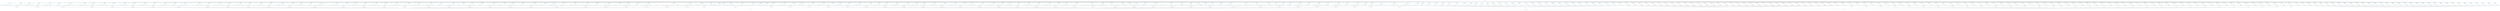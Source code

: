 digraph snakemake_dag {
    graph[bgcolor=white, margin=0];
    node[shape=box, style=rounded, fontname=sans,                 fontsize=10, penwidth=2];
    edge[penwidth=2, color=grey];
	0[label = "all", color = "0.38 0.6 0.85", style="rounded"];
	1[label = "merge_all_omic_data", color = "0.24 0.6 0.85", style="rounded"];
	2[label = "merge_restore_barcode_data", color = "0.43 0.6 0.85", style="rounded"];
	3[label = "restore_barcodes\nctype: ACC\nomic_type: Methylation_Preprocess", color = "0.05 0.6 0.85", style="rounded"];
	4[label = "unzip_data\nother_timestamp: 20160128\noutput_file: ACC.meth.by_mean.data\nzip_dir: gdac.broadinstitute.org_ACC.Methylation_Preprocess.Level_3", color = "0.57 0.6 0.85", style="rounded"];
	5[label = "download_data\nTIMESTAMP: 2016_01_28\nTIMESTAMP_ABBR: 20160128\ncancer_type: ACC\ndata_level: 3\ndata_type: Methylation_Preprocess\nrun_type: stddata", color = "0.48 0.6 0.85", style="rounded"];
	6[label = "unzip_firehose_get", color = "0.62 0.6 0.85", style="rounded"];
	7[label = "download_firehose_get", color = "0.33 0.6 0.85", style="rounded"];
	8[label = "unzip_data\nother_timestamp: 20160128\noutput_file: ACC.methylation__humanmethylation450__jhu_usc_edu__Level_3__within_bioassay_data_set_function__data.data\nzip_dir: gdac.broadinstitute.org_ACC.Merge_methylation__humanmethylation450__jhu_usc_edu__Level_3__within_bioassay_data_set_function__data.Level_3", color = "0.57 0.6 0.85", style="rounded"];
	9[label = "download_data\nTIMESTAMP: 2016_01_28\nTIMESTAMP_ABBR: 20160128\ncancer_type: ACC\ndata_level: 3\ndata_type: Merge_methylation__humanmethylation450__jhu_usc_edu__Level_3__within_bioassay_data_set_function__data\nrun_type: stddata", color = "0.48 0.6 0.85", style="rounded"];
	10[label = "restore_barcodes\nctype: BLCA\nomic_type: Methylation_Preprocess", color = "0.05 0.6 0.85", style="rounded"];
	11[label = "unzip_data\nother_timestamp: 20160128\noutput_file: BLCA.meth.by_mean.data\nzip_dir: gdac.broadinstitute.org_BLCA.Methylation_Preprocess.Level_3", color = "0.57 0.6 0.85", style="rounded"];
	12[label = "download_data\nTIMESTAMP: 2016_01_28\nTIMESTAMP_ABBR: 20160128\ncancer_type: BLCA\ndata_level: 3\ndata_type: Methylation_Preprocess\nrun_type: stddata", color = "0.48 0.6 0.85", style="rounded"];
	13[label = "unzip_data\nother_timestamp: 20160128\noutput_file: BLCA.methylation__humanmethylation450__jhu_usc_edu__Level_3__within_bioassay_data_set_function__data.data\nzip_dir: gdac.broadinstitute.org_BLCA.Merge_methylation__humanmethylation450__jhu_usc_edu__Level_3__within_bioassay_data_set_function__data.Level_3", color = "0.57 0.6 0.85", style="rounded"];
	14[label = "download_data\nTIMESTAMP: 2016_01_28\nTIMESTAMP_ABBR: 20160128\ncancer_type: BLCA\ndata_level: 3\ndata_type: Merge_methylation__humanmethylation450__jhu_usc_edu__Level_3__within_bioassay_data_set_function__data\nrun_type: stddata", color = "0.48 0.6 0.85", style="rounded"];
	15[label = "restore_barcodes\nctype: BRCA\nomic_type: Methylation_Preprocess", color = "0.05 0.6 0.85", style="rounded"];
	16[label = "unzip_data\nother_timestamp: 20160128\noutput_file: BRCA.meth.by_mean.data\nzip_dir: gdac.broadinstitute.org_BRCA.Methylation_Preprocess.Level_3", color = "0.57 0.6 0.85", style="rounded"];
	17[label = "download_data\nTIMESTAMP: 2016_01_28\nTIMESTAMP_ABBR: 20160128\ncancer_type: BRCA\ndata_level: 3\ndata_type: Methylation_Preprocess\nrun_type: stddata", color = "0.48 0.6 0.85", style="rounded"];
	18[label = "unzip_data\nother_timestamp: 20160128\noutput_file: BRCA.methylation__humanmethylation450__jhu_usc_edu__Level_3__within_bioassay_data_set_function__data.data\nzip_dir: gdac.broadinstitute.org_BRCA.Merge_methylation__humanmethylation450__jhu_usc_edu__Level_3__within_bioassay_data_set_function__data.Level_3", color = "0.57 0.6 0.85", style="rounded"];
	19[label = "download_data\nTIMESTAMP: 2016_01_28\nTIMESTAMP_ABBR: 20160128\ncancer_type: BRCA\ndata_level: 3\ndata_type: Merge_methylation__humanmethylation450__jhu_usc_edu__Level_3__within_bioassay_data_set_function__data\nrun_type: stddata", color = "0.48 0.6 0.85", style="rounded"];
	20[label = "restore_barcodes\nctype: CESC\nomic_type: Methylation_Preprocess", color = "0.05 0.6 0.85", style="rounded"];
	21[label = "unzip_data\nother_timestamp: 20160128\noutput_file: CESC.meth.by_mean.data\nzip_dir: gdac.broadinstitute.org_CESC.Methylation_Preprocess.Level_3", color = "0.57 0.6 0.85", style="rounded"];
	22[label = "download_data\nTIMESTAMP: 2016_01_28\nTIMESTAMP_ABBR: 20160128\ncancer_type: CESC\ndata_level: 3\ndata_type: Methylation_Preprocess\nrun_type: stddata", color = "0.48 0.6 0.85", style="rounded"];
	23[label = "unzip_data\nother_timestamp: 20160128\noutput_file: CESC.methylation__humanmethylation450__jhu_usc_edu__Level_3__within_bioassay_data_set_function__data.data\nzip_dir: gdac.broadinstitute.org_CESC.Merge_methylation__humanmethylation450__jhu_usc_edu__Level_3__within_bioassay_data_set_function__data.Level_3", color = "0.57 0.6 0.85", style="rounded"];
	24[label = "download_data\nTIMESTAMP: 2016_01_28\nTIMESTAMP_ABBR: 20160128\ncancer_type: CESC\ndata_level: 3\ndata_type: Merge_methylation__humanmethylation450__jhu_usc_edu__Level_3__within_bioassay_data_set_function__data\nrun_type: stddata", color = "0.48 0.6 0.85", style="rounded"];
	25[label = "restore_barcodes\nctype: CHOL\nomic_type: Methylation_Preprocess", color = "0.05 0.6 0.85", style="rounded"];
	26[label = "unzip_data\nother_timestamp: 20160128\noutput_file: CHOL.meth.by_mean.data\nzip_dir: gdac.broadinstitute.org_CHOL.Methylation_Preprocess.Level_3", color = "0.57 0.6 0.85", style="rounded"];
	27[label = "download_data\nTIMESTAMP: 2016_01_28\nTIMESTAMP_ABBR: 20160128\ncancer_type: CHOL\ndata_level: 3\ndata_type: Methylation_Preprocess\nrun_type: stddata", color = "0.48 0.6 0.85", style="rounded"];
	28[label = "unzip_data\nother_timestamp: 20160128\noutput_file: CHOL.methylation__humanmethylation450__jhu_usc_edu__Level_3__within_bioassay_data_set_function__data.data\nzip_dir: gdac.broadinstitute.org_CHOL.Merge_methylation__humanmethylation450__jhu_usc_edu__Level_3__within_bioassay_data_set_function__data.Level_3", color = "0.57 0.6 0.85", style="rounded"];
	29[label = "download_data\nTIMESTAMP: 2016_01_28\nTIMESTAMP_ABBR: 20160128\ncancer_type: CHOL\ndata_level: 3\ndata_type: Merge_methylation__humanmethylation450__jhu_usc_edu__Level_3__within_bioassay_data_set_function__data\nrun_type: stddata", color = "0.48 0.6 0.85", style="rounded"];
	30[label = "restore_barcodes\nctype: COAD\nomic_type: Methylation_Preprocess", color = "0.05 0.6 0.85", style="rounded"];
	31[label = "unzip_data\nother_timestamp: 20160128\noutput_file: COAD.meth.by_mean.data\nzip_dir: gdac.broadinstitute.org_COAD.Methylation_Preprocess.Level_3", color = "0.57 0.6 0.85", style="rounded"];
	32[label = "download_data\nTIMESTAMP: 2016_01_28\nTIMESTAMP_ABBR: 20160128\ncancer_type: COAD\ndata_level: 3\ndata_type: Methylation_Preprocess\nrun_type: stddata", color = "0.48 0.6 0.85", style="rounded"];
	33[label = "unzip_data\nother_timestamp: 20160128\noutput_file: COAD.methylation__humanmethylation450__jhu_usc_edu__Level_3__within_bioassay_data_set_function__data.data\nzip_dir: gdac.broadinstitute.org_COAD.Merge_methylation__humanmethylation450__jhu_usc_edu__Level_3__within_bioassay_data_set_function__data.Level_3", color = "0.57 0.6 0.85", style="rounded"];
	34[label = "download_data\nTIMESTAMP: 2016_01_28\nTIMESTAMP_ABBR: 20160128\ncancer_type: COAD\ndata_level: 3\ndata_type: Merge_methylation__humanmethylation450__jhu_usc_edu__Level_3__within_bioassay_data_set_function__data\nrun_type: stddata", color = "0.48 0.6 0.85", style="rounded"];
	35[label = "unzip_data\nother_timestamp: 20160128\noutput_file: COAD.methylation__humanmethylation27__jhu_usc_edu__Level_3__within_bioassay_data_set_function__data.data\nzip_dir: gdac.broadinstitute.org_COAD.Merge_methylation__humanmethylation27__jhu_usc_edu__Level_3__within_bioassay_data_set_function__data.Level_3", color = "0.57 0.6 0.85", style="rounded"];
	36[label = "download_data\nTIMESTAMP: 2016_01_28\nTIMESTAMP_ABBR: 20160128\ncancer_type: COAD\ndata_level: 3\ndata_type: Merge_methylation__humanmethylation27__jhu_usc_edu__Level_3__within_bioassay_data_set_function__data\nrun_type: stddata", color = "0.48 0.6 0.85", style="rounded"];
	37[label = "restore_barcodes\nctype: DLBC\nomic_type: Methylation_Preprocess", color = "0.05 0.6 0.85", style="rounded"];
	38[label = "unzip_data\nother_timestamp: 20160128\noutput_file: DLBC.meth.by_mean.data\nzip_dir: gdac.broadinstitute.org_DLBC.Methylation_Preprocess.Level_3", color = "0.57 0.6 0.85", style="rounded"];
	39[label = "download_data\nTIMESTAMP: 2016_01_28\nTIMESTAMP_ABBR: 20160128\ncancer_type: DLBC\ndata_level: 3\ndata_type: Methylation_Preprocess\nrun_type: stddata", color = "0.48 0.6 0.85", style="rounded"];
	40[label = "unzip_data\nother_timestamp: 20160128\noutput_file: DLBC.methylation__humanmethylation450__jhu_usc_edu__Level_3__within_bioassay_data_set_function__data.data\nzip_dir: gdac.broadinstitute.org_DLBC.Merge_methylation__humanmethylation450__jhu_usc_edu__Level_3__within_bioassay_data_set_function__data.Level_3", color = "0.57 0.6 0.85", style="rounded"];
	41[label = "download_data\nTIMESTAMP: 2016_01_28\nTIMESTAMP_ABBR: 20160128\ncancer_type: DLBC\ndata_level: 3\ndata_type: Merge_methylation__humanmethylation450__jhu_usc_edu__Level_3__within_bioassay_data_set_function__data\nrun_type: stddata", color = "0.48 0.6 0.85", style="rounded"];
	42[label = "restore_barcodes\nctype: ESCA\nomic_type: Methylation_Preprocess", color = "0.05 0.6 0.85", style="rounded"];
	43[label = "unzip_data\nother_timestamp: 20160128\noutput_file: ESCA.meth.by_mean.data\nzip_dir: gdac.broadinstitute.org_ESCA.Methylation_Preprocess.Level_3", color = "0.57 0.6 0.85", style="rounded"];
	44[label = "download_data\nTIMESTAMP: 2016_01_28\nTIMESTAMP_ABBR: 20160128\ncancer_type: ESCA\ndata_level: 3\ndata_type: Methylation_Preprocess\nrun_type: stddata", color = "0.48 0.6 0.85", style="rounded"];
	45[label = "unzip_data\nother_timestamp: 20160128\noutput_file: ESCA.methylation__humanmethylation450__jhu_usc_edu__Level_3__within_bioassay_data_set_function__data.data\nzip_dir: gdac.broadinstitute.org_ESCA.Merge_methylation__humanmethylation450__jhu_usc_edu__Level_3__within_bioassay_data_set_function__data.Level_3", color = "0.57 0.6 0.85", style="rounded"];
	46[label = "download_data\nTIMESTAMP: 2016_01_28\nTIMESTAMP_ABBR: 20160128\ncancer_type: ESCA\ndata_level: 3\ndata_type: Merge_methylation__humanmethylation450__jhu_usc_edu__Level_3__within_bioassay_data_set_function__data\nrun_type: stddata", color = "0.48 0.6 0.85", style="rounded"];
	47[label = "restore_barcodes\nctype: GBM\nomic_type: Methylation_Preprocess", color = "0.05 0.6 0.85", style="rounded"];
	48[label = "unzip_data\nother_timestamp: 20160128\noutput_file: GBM.meth.by_mean.data\nzip_dir: gdac.broadinstitute.org_GBM.Methylation_Preprocess.Level_3", color = "0.57 0.6 0.85", style="rounded"];
	49[label = "download_data\nTIMESTAMP: 2016_01_28\nTIMESTAMP_ABBR: 20160128\ncancer_type: GBM\ndata_level: 3\ndata_type: Methylation_Preprocess\nrun_type: stddata", color = "0.48 0.6 0.85", style="rounded"];
	50[label = "unzip_data\nother_timestamp: 20160128\noutput_file: GBM.methylation__humanmethylation450__jhu_usc_edu__Level_3__within_bioassay_data_set_function__data.data\nzip_dir: gdac.broadinstitute.org_GBM.Merge_methylation__humanmethylation450__jhu_usc_edu__Level_3__within_bioassay_data_set_function__data.Level_3", color = "0.57 0.6 0.85", style="rounded"];
	51[label = "download_data\nTIMESTAMP: 2016_01_28\nTIMESTAMP_ABBR: 20160128\ncancer_type: GBM\ndata_level: 3\ndata_type: Merge_methylation__humanmethylation450__jhu_usc_edu__Level_3__within_bioassay_data_set_function__data\nrun_type: stddata", color = "0.48 0.6 0.85", style="rounded"];
	52[label = "unzip_data\nother_timestamp: 20160128\noutput_file: GBM.methylation__humanmethylation27__jhu_usc_edu__Level_3__within_bioassay_data_set_function__data.data\nzip_dir: gdac.broadinstitute.org_GBM.Merge_methylation__humanmethylation27__jhu_usc_edu__Level_3__within_bioassay_data_set_function__data.Level_3", color = "0.57 0.6 0.85", style="rounded"];
	53[label = "download_data\nTIMESTAMP: 2016_01_28\nTIMESTAMP_ABBR: 20160128\ncancer_type: GBM\ndata_level: 3\ndata_type: Merge_methylation__humanmethylation27__jhu_usc_edu__Level_3__within_bioassay_data_set_function__data\nrun_type: stddata", color = "0.48 0.6 0.85", style="rounded"];
	54[label = "restore_barcodes\nctype: HNSC\nomic_type: Methylation_Preprocess", color = "0.05 0.6 0.85", style="rounded"];
	55[label = "unzip_data\nother_timestamp: 20160128\noutput_file: HNSC.meth.by_mean.data\nzip_dir: gdac.broadinstitute.org_HNSC.Methylation_Preprocess.Level_3", color = "0.57 0.6 0.85", style="rounded"];
	56[label = "download_data\nTIMESTAMP: 2016_01_28\nTIMESTAMP_ABBR: 20160128\ncancer_type: HNSC\ndata_level: 3\ndata_type: Methylation_Preprocess\nrun_type: stddata", color = "0.48 0.6 0.85", style="rounded"];
	57[label = "unzip_data\nother_timestamp: 20160128\noutput_file: HNSC.methylation__humanmethylation450__jhu_usc_edu__Level_3__within_bioassay_data_set_function__data.data\nzip_dir: gdac.broadinstitute.org_HNSC.Merge_methylation__humanmethylation450__jhu_usc_edu__Level_3__within_bioassay_data_set_function__data.Level_3", color = "0.57 0.6 0.85", style="rounded"];
	58[label = "download_data\nTIMESTAMP: 2016_01_28\nTIMESTAMP_ABBR: 20160128\ncancer_type: HNSC\ndata_level: 3\ndata_type: Merge_methylation__humanmethylation450__jhu_usc_edu__Level_3__within_bioassay_data_set_function__data\nrun_type: stddata", color = "0.48 0.6 0.85", style="rounded"];
	59[label = "restore_barcodes\nctype: KICH\nomic_type: Methylation_Preprocess", color = "0.05 0.6 0.85", style="rounded"];
	60[label = "unzip_data\nother_timestamp: 20160128\noutput_file: KICH.meth.by_mean.data\nzip_dir: gdac.broadinstitute.org_KICH.Methylation_Preprocess.Level_3", color = "0.57 0.6 0.85", style="rounded"];
	61[label = "download_data\nTIMESTAMP: 2016_01_28\nTIMESTAMP_ABBR: 20160128\ncancer_type: KICH\ndata_level: 3\ndata_type: Methylation_Preprocess\nrun_type: stddata", color = "0.48 0.6 0.85", style="rounded"];
	62[label = "unzip_data\nother_timestamp: 20160128\noutput_file: KICH.methylation__humanmethylation450__jhu_usc_edu__Level_3__within_bioassay_data_set_function__data.data\nzip_dir: gdac.broadinstitute.org_KICH.Merge_methylation__humanmethylation450__jhu_usc_edu__Level_3__within_bioassay_data_set_function__data.Level_3", color = "0.57 0.6 0.85", style="rounded"];
	63[label = "download_data\nTIMESTAMP: 2016_01_28\nTIMESTAMP_ABBR: 20160128\ncancer_type: KICH\ndata_level: 3\ndata_type: Merge_methylation__humanmethylation450__jhu_usc_edu__Level_3__within_bioassay_data_set_function__data\nrun_type: stddata", color = "0.48 0.6 0.85", style="rounded"];
	64[label = "restore_barcodes\nctype: KIRC\nomic_type: Methylation_Preprocess", color = "0.05 0.6 0.85", style="rounded"];
	65[label = "unzip_data\nother_timestamp: 20160128\noutput_file: KIRC.meth.by_mean.data\nzip_dir: gdac.broadinstitute.org_KIRC.Methylation_Preprocess.Level_3", color = "0.57 0.6 0.85", style="rounded"];
	66[label = "download_data\nTIMESTAMP: 2016_01_28\nTIMESTAMP_ABBR: 20160128\ncancer_type: KIRC\ndata_level: 3\ndata_type: Methylation_Preprocess\nrun_type: stddata", color = "0.48 0.6 0.85", style="rounded"];
	67[label = "unzip_data\nother_timestamp: 20160128\noutput_file: KIRC.methylation__humanmethylation450__jhu_usc_edu__Level_3__within_bioassay_data_set_function__data.data\nzip_dir: gdac.broadinstitute.org_KIRC.Merge_methylation__humanmethylation450__jhu_usc_edu__Level_3__within_bioassay_data_set_function__data.Level_3", color = "0.57 0.6 0.85", style="rounded"];
	68[label = "download_data\nTIMESTAMP: 2016_01_28\nTIMESTAMP_ABBR: 20160128\ncancer_type: KIRC\ndata_level: 3\ndata_type: Merge_methylation__humanmethylation450__jhu_usc_edu__Level_3__within_bioassay_data_set_function__data\nrun_type: stddata", color = "0.48 0.6 0.85", style="rounded"];
	69[label = "restore_barcodes\nctype: KIRP\nomic_type: Methylation_Preprocess", color = "0.05 0.6 0.85", style="rounded"];
	70[label = "unzip_data\nother_timestamp: 20160128\noutput_file: KIRP.meth.by_mean.data\nzip_dir: gdac.broadinstitute.org_KIRP.Methylation_Preprocess.Level_3", color = "0.57 0.6 0.85", style="rounded"];
	71[label = "download_data\nTIMESTAMP: 2016_01_28\nTIMESTAMP_ABBR: 20160128\ncancer_type: KIRP\ndata_level: 3\ndata_type: Methylation_Preprocess\nrun_type: stddata", color = "0.48 0.6 0.85", style="rounded"];
	72[label = "unzip_data\nother_timestamp: 20160128\noutput_file: KIRP.methylation__humanmethylation450__jhu_usc_edu__Level_3__within_bioassay_data_set_function__data.data\nzip_dir: gdac.broadinstitute.org_KIRP.Merge_methylation__humanmethylation450__jhu_usc_edu__Level_3__within_bioassay_data_set_function__data.Level_3", color = "0.57 0.6 0.85", style="rounded"];
	73[label = "download_data\nTIMESTAMP: 2016_01_28\nTIMESTAMP_ABBR: 20160128\ncancer_type: KIRP\ndata_level: 3\ndata_type: Merge_methylation__humanmethylation450__jhu_usc_edu__Level_3__within_bioassay_data_set_function__data\nrun_type: stddata", color = "0.48 0.6 0.85", style="rounded"];
	74[label = "restore_barcodes\nctype: LAML\nomic_type: Methylation_Preprocess", color = "0.05 0.6 0.85", style="rounded"];
	75[label = "unzip_data\nother_timestamp: 20160128\noutput_file: LAML.meth.by_mean.data\nzip_dir: gdac.broadinstitute.org_LAML.Methylation_Preprocess.Level_3", color = "0.57 0.6 0.85", style="rounded"];
	76[label = "download_data\nTIMESTAMP: 2016_01_28\nTIMESTAMP_ABBR: 20160128\ncancer_type: LAML\ndata_level: 3\ndata_type: Methylation_Preprocess\nrun_type: stddata", color = "0.48 0.6 0.85", style="rounded"];
	77[label = "unzip_data\nother_timestamp: 20160128\noutput_file: LAML.methylation__humanmethylation450__jhu_usc_edu__Level_3__within_bioassay_data_set_function__data.data\nzip_dir: gdac.broadinstitute.org_LAML.Merge_methylation__humanmethylation450__jhu_usc_edu__Level_3__within_bioassay_data_set_function__data.Level_3", color = "0.57 0.6 0.85", style="rounded"];
	78[label = "download_data\nTIMESTAMP: 2016_01_28\nTIMESTAMP_ABBR: 20160128\ncancer_type: LAML\ndata_level: 3\ndata_type: Merge_methylation__humanmethylation450__jhu_usc_edu__Level_3__within_bioassay_data_set_function__data\nrun_type: stddata", color = "0.48 0.6 0.85", style="rounded"];
	79[label = "unzip_data\nother_timestamp: 20160128\noutput_file: LAML.methylation__humanmethylation27__jhu_usc_edu__Level_3__within_bioassay_data_set_function__data.data\nzip_dir: gdac.broadinstitute.org_LAML.Merge_methylation__humanmethylation27__jhu_usc_edu__Level_3__within_bioassay_data_set_function__data.Level_3", color = "0.57 0.6 0.85", style="rounded"];
	80[label = "download_data\nTIMESTAMP: 2016_01_28\nTIMESTAMP_ABBR: 20160128\ncancer_type: LAML\ndata_level: 3\ndata_type: Merge_methylation__humanmethylation27__jhu_usc_edu__Level_3__within_bioassay_data_set_function__data\nrun_type: stddata", color = "0.48 0.6 0.85", style="rounded"];
	81[label = "restore_barcodes\nctype: LGG\nomic_type: Methylation_Preprocess", color = "0.05 0.6 0.85", style="rounded"];
	82[label = "unzip_data\nother_timestamp: 20160128\noutput_file: LGG.meth.by_mean.data\nzip_dir: gdac.broadinstitute.org_LGG.Methylation_Preprocess.Level_3", color = "0.57 0.6 0.85", style="rounded"];
	83[label = "download_data\nTIMESTAMP: 2016_01_28\nTIMESTAMP_ABBR: 20160128\ncancer_type: LGG\ndata_level: 3\ndata_type: Methylation_Preprocess\nrun_type: stddata", color = "0.48 0.6 0.85", style="rounded"];
	84[label = "unzip_data\nother_timestamp: 20160128\noutput_file: LGG.methylation__humanmethylation450__jhu_usc_edu__Level_3__within_bioassay_data_set_function__data.data\nzip_dir: gdac.broadinstitute.org_LGG.Merge_methylation__humanmethylation450__jhu_usc_edu__Level_3__within_bioassay_data_set_function__data.Level_3", color = "0.57 0.6 0.85", style="rounded"];
	85[label = "download_data\nTIMESTAMP: 2016_01_28\nTIMESTAMP_ABBR: 20160128\ncancer_type: LGG\ndata_level: 3\ndata_type: Merge_methylation__humanmethylation450__jhu_usc_edu__Level_3__within_bioassay_data_set_function__data\nrun_type: stddata", color = "0.48 0.6 0.85", style="rounded"];
	86[label = "restore_barcodes\nctype: LIHC\nomic_type: Methylation_Preprocess", color = "0.05 0.6 0.85", style="rounded"];
	87[label = "unzip_data\nother_timestamp: 20160128\noutput_file: LIHC.meth.by_mean.data\nzip_dir: gdac.broadinstitute.org_LIHC.Methylation_Preprocess.Level_3", color = "0.57 0.6 0.85", style="rounded"];
	88[label = "download_data\nTIMESTAMP: 2016_01_28\nTIMESTAMP_ABBR: 20160128\ncancer_type: LIHC\ndata_level: 3\ndata_type: Methylation_Preprocess\nrun_type: stddata", color = "0.48 0.6 0.85", style="rounded"];
	89[label = "unzip_data\nother_timestamp: 20160128\noutput_file: LIHC.methylation__humanmethylation450__jhu_usc_edu__Level_3__within_bioassay_data_set_function__data.data\nzip_dir: gdac.broadinstitute.org_LIHC.Merge_methylation__humanmethylation450__jhu_usc_edu__Level_3__within_bioassay_data_set_function__data.Level_3", color = "0.57 0.6 0.85", style="rounded"];
	90[label = "download_data\nTIMESTAMP: 2016_01_28\nTIMESTAMP_ABBR: 20160128\ncancer_type: LIHC\ndata_level: 3\ndata_type: Merge_methylation__humanmethylation450__jhu_usc_edu__Level_3__within_bioassay_data_set_function__data\nrun_type: stddata", color = "0.48 0.6 0.85", style="rounded"];
	91[label = "restore_barcodes\nctype: LUAD\nomic_type: Methylation_Preprocess", color = "0.05 0.6 0.85", style="rounded"];
	92[label = "unzip_data\nother_timestamp: 20160128\noutput_file: LUAD.meth.by_mean.data\nzip_dir: gdac.broadinstitute.org_LUAD.Methylation_Preprocess.Level_3", color = "0.57 0.6 0.85", style="rounded"];
	93[label = "download_data\nTIMESTAMP: 2016_01_28\nTIMESTAMP_ABBR: 20160128\ncancer_type: LUAD\ndata_level: 3\ndata_type: Methylation_Preprocess\nrun_type: stddata", color = "0.48 0.6 0.85", style="rounded"];
	94[label = "unzip_data\nother_timestamp: 20160128\noutput_file: LUAD.methylation__humanmethylation450__jhu_usc_edu__Level_3__within_bioassay_data_set_function__data.data\nzip_dir: gdac.broadinstitute.org_LUAD.Merge_methylation__humanmethylation450__jhu_usc_edu__Level_3__within_bioassay_data_set_function__data.Level_3", color = "0.57 0.6 0.85", style="rounded"];
	95[label = "download_data\nTIMESTAMP: 2016_01_28\nTIMESTAMP_ABBR: 20160128\ncancer_type: LUAD\ndata_level: 3\ndata_type: Merge_methylation__humanmethylation450__jhu_usc_edu__Level_3__within_bioassay_data_set_function__data\nrun_type: stddata", color = "0.48 0.6 0.85", style="rounded"];
	96[label = "restore_barcodes\nctype: LUSC\nomic_type: Methylation_Preprocess", color = "0.05 0.6 0.85", style="rounded"];
	97[label = "unzip_data\nother_timestamp: 20160128\noutput_file: LUSC.meth.by_mean.data\nzip_dir: gdac.broadinstitute.org_LUSC.Methylation_Preprocess.Level_3", color = "0.57 0.6 0.85", style="rounded"];
	98[label = "download_data\nTIMESTAMP: 2016_01_28\nTIMESTAMP_ABBR: 20160128\ncancer_type: LUSC\ndata_level: 3\ndata_type: Methylation_Preprocess\nrun_type: stddata", color = "0.48 0.6 0.85", style="rounded"];
	99[label = "unzip_data\nother_timestamp: 20160128\noutput_file: LUSC.methylation__humanmethylation450__jhu_usc_edu__Level_3__within_bioassay_data_set_function__data.data\nzip_dir: gdac.broadinstitute.org_LUSC.Merge_methylation__humanmethylation450__jhu_usc_edu__Level_3__within_bioassay_data_set_function__data.Level_3", color = "0.57 0.6 0.85", style="rounded"];
	100[label = "download_data\nTIMESTAMP: 2016_01_28\nTIMESTAMP_ABBR: 20160128\ncancer_type: LUSC\ndata_level: 3\ndata_type: Merge_methylation__humanmethylation450__jhu_usc_edu__Level_3__within_bioassay_data_set_function__data\nrun_type: stddata", color = "0.48 0.6 0.85", style="rounded"];
	101[label = "restore_barcodes\nctype: MESO\nomic_type: Methylation_Preprocess", color = "0.05 0.6 0.85", style="rounded"];
	102[label = "unzip_data\nother_timestamp: 20160128\noutput_file: MESO.meth.by_mean.data\nzip_dir: gdac.broadinstitute.org_MESO.Methylation_Preprocess.Level_3", color = "0.57 0.6 0.85", style="rounded"];
	103[label = "download_data\nTIMESTAMP: 2016_01_28\nTIMESTAMP_ABBR: 20160128\ncancer_type: MESO\ndata_level: 3\ndata_type: Methylation_Preprocess\nrun_type: stddata", color = "0.48 0.6 0.85", style="rounded"];
	104[label = "unzip_data\nother_timestamp: 20160128\noutput_file: MESO.methylation__humanmethylation450__jhu_usc_edu__Level_3__within_bioassay_data_set_function__data.data\nzip_dir: gdac.broadinstitute.org_MESO.Merge_methylation__humanmethylation450__jhu_usc_edu__Level_3__within_bioassay_data_set_function__data.Level_3", color = "0.57 0.6 0.85", style="rounded"];
	105[label = "download_data\nTIMESTAMP: 2016_01_28\nTIMESTAMP_ABBR: 20160128\ncancer_type: MESO\ndata_level: 3\ndata_type: Merge_methylation__humanmethylation450__jhu_usc_edu__Level_3__within_bioassay_data_set_function__data\nrun_type: stddata", color = "0.48 0.6 0.85", style="rounded"];
	106[label = "restore_barcodes\nctype: OV\nomic_type: Methylation_Preprocess", color = "0.05 0.6 0.85", style="rounded"];
	107[label = "unzip_data\nother_timestamp: 20160128\noutput_file: OV.meth.by_mean.data\nzip_dir: gdac.broadinstitute.org_OV.Methylation_Preprocess.Level_3", color = "0.57 0.6 0.85", style="rounded"];
	108[label = "download_data\nTIMESTAMP: 2016_01_28\nTIMESTAMP_ABBR: 20160128\ncancer_type: OV\ndata_level: 3\ndata_type: Methylation_Preprocess\nrun_type: stddata", color = "0.48 0.6 0.85", style="rounded"];
	109[label = "unzip_data\nother_timestamp: 20160128\noutput_file: OV.methylation__humanmethylation450__jhu_usc_edu__Level_3__within_bioassay_data_set_function__data.data\nzip_dir: gdac.broadinstitute.org_OV.Merge_methylation__humanmethylation450__jhu_usc_edu__Level_3__within_bioassay_data_set_function__data.Level_3", color = "0.57 0.6 0.85", style="rounded"];
	110[label = "download_data\nTIMESTAMP: 2016_01_28\nTIMESTAMP_ABBR: 20160128\ncancer_type: OV\ndata_level: 3\ndata_type: Merge_methylation__humanmethylation450__jhu_usc_edu__Level_3__within_bioassay_data_set_function__data\nrun_type: stddata", color = "0.48 0.6 0.85", style="rounded"];
	111[label = "unzip_data\nother_timestamp: 20160128\noutput_file: OV.methylation__humanmethylation27__jhu_usc_edu__Level_3__within_bioassay_data_set_function__data.data\nzip_dir: gdac.broadinstitute.org_OV.Merge_methylation__humanmethylation27__jhu_usc_edu__Level_3__within_bioassay_data_set_function__data.Level_3", color = "0.57 0.6 0.85", style="rounded"];
	112[label = "download_data\nTIMESTAMP: 2016_01_28\nTIMESTAMP_ABBR: 20160128\ncancer_type: OV\ndata_level: 3\ndata_type: Merge_methylation__humanmethylation27__jhu_usc_edu__Level_3__within_bioassay_data_set_function__data\nrun_type: stddata", color = "0.48 0.6 0.85", style="rounded"];
	113[label = "restore_barcodes\nctype: PAAD\nomic_type: Methylation_Preprocess", color = "0.05 0.6 0.85", style="rounded"];
	114[label = "unzip_data\nother_timestamp: 20160128\noutput_file: PAAD.meth.by_mean.data\nzip_dir: gdac.broadinstitute.org_PAAD.Methylation_Preprocess.Level_3", color = "0.57 0.6 0.85", style="rounded"];
	115[label = "download_data\nTIMESTAMP: 2016_01_28\nTIMESTAMP_ABBR: 20160128\ncancer_type: PAAD\ndata_level: 3\ndata_type: Methylation_Preprocess\nrun_type: stddata", color = "0.48 0.6 0.85", style="rounded"];
	116[label = "unzip_data\nother_timestamp: 20160128\noutput_file: PAAD.methylation__humanmethylation450__jhu_usc_edu__Level_3__within_bioassay_data_set_function__data.data\nzip_dir: gdac.broadinstitute.org_PAAD.Merge_methylation__humanmethylation450__jhu_usc_edu__Level_3__within_bioassay_data_set_function__data.Level_3", color = "0.57 0.6 0.85", style="rounded"];
	117[label = "download_data\nTIMESTAMP: 2016_01_28\nTIMESTAMP_ABBR: 20160128\ncancer_type: PAAD\ndata_level: 3\ndata_type: Merge_methylation__humanmethylation450__jhu_usc_edu__Level_3__within_bioassay_data_set_function__data\nrun_type: stddata", color = "0.48 0.6 0.85", style="rounded"];
	118[label = "restore_barcodes\nctype: PCPG\nomic_type: Methylation_Preprocess", color = "0.05 0.6 0.85", style="rounded"];
	119[label = "unzip_data\nother_timestamp: 20160128\noutput_file: PCPG.meth.by_mean.data\nzip_dir: gdac.broadinstitute.org_PCPG.Methylation_Preprocess.Level_3", color = "0.57 0.6 0.85", style="rounded"];
	120[label = "download_data\nTIMESTAMP: 2016_01_28\nTIMESTAMP_ABBR: 20160128\ncancer_type: PCPG\ndata_level: 3\ndata_type: Methylation_Preprocess\nrun_type: stddata", color = "0.48 0.6 0.85", style="rounded"];
	121[label = "unzip_data\nother_timestamp: 20160128\noutput_file: PCPG.methylation__humanmethylation450__jhu_usc_edu__Level_3__within_bioassay_data_set_function__data.data\nzip_dir: gdac.broadinstitute.org_PCPG.Merge_methylation__humanmethylation450__jhu_usc_edu__Level_3__within_bioassay_data_set_function__data.Level_3", color = "0.57 0.6 0.85", style="rounded"];
	122[label = "download_data\nTIMESTAMP: 2016_01_28\nTIMESTAMP_ABBR: 20160128\ncancer_type: PCPG\ndata_level: 3\ndata_type: Merge_methylation__humanmethylation450__jhu_usc_edu__Level_3__within_bioassay_data_set_function__data\nrun_type: stddata", color = "0.48 0.6 0.85", style="rounded"];
	123[label = "restore_barcodes\nctype: PRAD\nomic_type: Methylation_Preprocess", color = "0.05 0.6 0.85", style="rounded"];
	124[label = "unzip_data\nother_timestamp: 20160128\noutput_file: PRAD.meth.by_mean.data\nzip_dir: gdac.broadinstitute.org_PRAD.Methylation_Preprocess.Level_3", color = "0.57 0.6 0.85", style="rounded"];
	125[label = "download_data\nTIMESTAMP: 2016_01_28\nTIMESTAMP_ABBR: 20160128\ncancer_type: PRAD\ndata_level: 3\ndata_type: Methylation_Preprocess\nrun_type: stddata", color = "0.48 0.6 0.85", style="rounded"];
	126[label = "unzip_data\nother_timestamp: 20160128\noutput_file: PRAD.methylation__humanmethylation450__jhu_usc_edu__Level_3__within_bioassay_data_set_function__data.data\nzip_dir: gdac.broadinstitute.org_PRAD.Merge_methylation__humanmethylation450__jhu_usc_edu__Level_3__within_bioassay_data_set_function__data.Level_3", color = "0.57 0.6 0.85", style="rounded"];
	127[label = "download_data\nTIMESTAMP: 2016_01_28\nTIMESTAMP_ABBR: 20160128\ncancer_type: PRAD\ndata_level: 3\ndata_type: Merge_methylation__humanmethylation450__jhu_usc_edu__Level_3__within_bioassay_data_set_function__data\nrun_type: stddata", color = "0.48 0.6 0.85", style="rounded"];
	128[label = "restore_barcodes\nctype: READ\nomic_type: Methylation_Preprocess", color = "0.05 0.6 0.85", style="rounded"];
	129[label = "unzip_data\nother_timestamp: 20160128\noutput_file: READ.meth.by_mean.data\nzip_dir: gdac.broadinstitute.org_READ.Methylation_Preprocess.Level_3", color = "0.57 0.6 0.85", style="rounded"];
	130[label = "download_data\nTIMESTAMP: 2016_01_28\nTIMESTAMP_ABBR: 20160128\ncancer_type: READ\ndata_level: 3\ndata_type: Methylation_Preprocess\nrun_type: stddata", color = "0.48 0.6 0.85", style="rounded"];
	131[label = "unzip_data\nother_timestamp: 20160128\noutput_file: READ.methylation__humanmethylation450__jhu_usc_edu__Level_3__within_bioassay_data_set_function__data.data\nzip_dir: gdac.broadinstitute.org_READ.Merge_methylation__humanmethylation450__jhu_usc_edu__Level_3__within_bioassay_data_set_function__data.Level_3", color = "0.57 0.6 0.85", style="rounded"];
	132[label = "download_data\nTIMESTAMP: 2016_01_28\nTIMESTAMP_ABBR: 20160128\ncancer_type: READ\ndata_level: 3\ndata_type: Merge_methylation__humanmethylation450__jhu_usc_edu__Level_3__within_bioassay_data_set_function__data\nrun_type: stddata", color = "0.48 0.6 0.85", style="rounded"];
	133[label = "unzip_data\nother_timestamp: 20160128\noutput_file: READ.methylation__humanmethylation27__jhu_usc_edu__Level_3__within_bioassay_data_set_function__data.data\nzip_dir: gdac.broadinstitute.org_READ.Merge_methylation__humanmethylation27__jhu_usc_edu__Level_3__within_bioassay_data_set_function__data.Level_3", color = "0.57 0.6 0.85", style="rounded"];
	134[label = "download_data\nTIMESTAMP: 2016_01_28\nTIMESTAMP_ABBR: 20160128\ncancer_type: READ\ndata_level: 3\ndata_type: Merge_methylation__humanmethylation27__jhu_usc_edu__Level_3__within_bioassay_data_set_function__data\nrun_type: stddata", color = "0.48 0.6 0.85", style="rounded"];
	135[label = "restore_barcodes\nctype: SARC\nomic_type: Methylation_Preprocess", color = "0.05 0.6 0.85", style="rounded"];
	136[label = "unzip_data\nother_timestamp: 20160128\noutput_file: SARC.meth.by_mean.data\nzip_dir: gdac.broadinstitute.org_SARC.Methylation_Preprocess.Level_3", color = "0.57 0.6 0.85", style="rounded"];
	137[label = "download_data\nTIMESTAMP: 2016_01_28\nTIMESTAMP_ABBR: 20160128\ncancer_type: SARC\ndata_level: 3\ndata_type: Methylation_Preprocess\nrun_type: stddata", color = "0.48 0.6 0.85", style="rounded"];
	138[label = "unzip_data\nother_timestamp: 20160128\noutput_file: SARC.methylation__humanmethylation450__jhu_usc_edu__Level_3__within_bioassay_data_set_function__data.data\nzip_dir: gdac.broadinstitute.org_SARC.Merge_methylation__humanmethylation450__jhu_usc_edu__Level_3__within_bioassay_data_set_function__data.Level_3", color = "0.57 0.6 0.85", style="rounded"];
	139[label = "download_data\nTIMESTAMP: 2016_01_28\nTIMESTAMP_ABBR: 20160128\ncancer_type: SARC\ndata_level: 3\ndata_type: Merge_methylation__humanmethylation450__jhu_usc_edu__Level_3__within_bioassay_data_set_function__data\nrun_type: stddata", color = "0.48 0.6 0.85", style="rounded"];
	140[label = "restore_barcodes\nctype: SKCM\nomic_type: Methylation_Preprocess", color = "0.05 0.6 0.85", style="rounded"];
	141[label = "unzip_data\nother_timestamp: 20160128\noutput_file: SKCM.meth.by_mean.data\nzip_dir: gdac.broadinstitute.org_SKCM.Methylation_Preprocess.Level_3", color = "0.57 0.6 0.85", style="rounded"];
	142[label = "download_data\nTIMESTAMP: 2016_01_28\nTIMESTAMP_ABBR: 20160128\ncancer_type: SKCM\ndata_level: 3\ndata_type: Methylation_Preprocess\nrun_type: stddata", color = "0.48 0.6 0.85", style="rounded"];
	143[label = "unzip_data\nother_timestamp: 20160128\noutput_file: SKCM.methylation__humanmethylation450__jhu_usc_edu__Level_3__within_bioassay_data_set_function__data.data\nzip_dir: gdac.broadinstitute.org_SKCM.Merge_methylation__humanmethylation450__jhu_usc_edu__Level_3__within_bioassay_data_set_function__data.Level_3", color = "0.57 0.6 0.85", style="rounded"];
	144[label = "download_data\nTIMESTAMP: 2016_01_28\nTIMESTAMP_ABBR: 20160128\ncancer_type: SKCM\ndata_level: 3\ndata_type: Merge_methylation__humanmethylation450__jhu_usc_edu__Level_3__within_bioassay_data_set_function__data\nrun_type: stddata", color = "0.48 0.6 0.85", style="rounded"];
	145[label = "restore_barcodes\nctype: STAD\nomic_type: Methylation_Preprocess", color = "0.05 0.6 0.85", style="rounded"];
	146[label = "unzip_data\nother_timestamp: 20160128\noutput_file: STAD.meth.by_mean.data\nzip_dir: gdac.broadinstitute.org_STAD.Methylation_Preprocess.Level_3", color = "0.57 0.6 0.85", style="rounded"];
	147[label = "download_data\nTIMESTAMP: 2016_01_28\nTIMESTAMP_ABBR: 20160128\ncancer_type: STAD\ndata_level: 3\ndata_type: Methylation_Preprocess\nrun_type: stddata", color = "0.48 0.6 0.85", style="rounded"];
	148[label = "unzip_data\nother_timestamp: 20160128\noutput_file: STAD.methylation__humanmethylation450__jhu_usc_edu__Level_3__within_bioassay_data_set_function__data.data\nzip_dir: gdac.broadinstitute.org_STAD.Merge_methylation__humanmethylation450__jhu_usc_edu__Level_3__within_bioassay_data_set_function__data.Level_3", color = "0.57 0.6 0.85", style="rounded"];
	149[label = "download_data\nTIMESTAMP: 2016_01_28\nTIMESTAMP_ABBR: 20160128\ncancer_type: STAD\ndata_level: 3\ndata_type: Merge_methylation__humanmethylation450__jhu_usc_edu__Level_3__within_bioassay_data_set_function__data\nrun_type: stddata", color = "0.48 0.6 0.85", style="rounded"];
	150[label = "restore_barcodes\nctype: TGCT\nomic_type: Methylation_Preprocess", color = "0.05 0.6 0.85", style="rounded"];
	151[label = "unzip_data\nother_timestamp: 20160128\noutput_file: TGCT.meth.by_mean.data\nzip_dir: gdac.broadinstitute.org_TGCT.Methylation_Preprocess.Level_3", color = "0.57 0.6 0.85", style="rounded"];
	152[label = "download_data\nTIMESTAMP: 2016_01_28\nTIMESTAMP_ABBR: 20160128\ncancer_type: TGCT\ndata_level: 3\ndata_type: Methylation_Preprocess\nrun_type: stddata", color = "0.48 0.6 0.85", style="rounded"];
	153[label = "unzip_data\nother_timestamp: 20160128\noutput_file: TGCT.methylation__humanmethylation450__jhu_usc_edu__Level_3__within_bioassay_data_set_function__data.data\nzip_dir: gdac.broadinstitute.org_TGCT.Merge_methylation__humanmethylation450__jhu_usc_edu__Level_3__within_bioassay_data_set_function__data.Level_3", color = "0.57 0.6 0.85", style="rounded"];
	154[label = "download_data\nTIMESTAMP: 2016_01_28\nTIMESTAMP_ABBR: 20160128\ncancer_type: TGCT\ndata_level: 3\ndata_type: Merge_methylation__humanmethylation450__jhu_usc_edu__Level_3__within_bioassay_data_set_function__data\nrun_type: stddata", color = "0.48 0.6 0.85", style="rounded"];
	155[label = "restore_barcodes\nctype: THCA\nomic_type: Methylation_Preprocess", color = "0.05 0.6 0.85", style="rounded"];
	156[label = "unzip_data\nother_timestamp: 20160128\noutput_file: THCA.meth.by_mean.data\nzip_dir: gdac.broadinstitute.org_THCA.Methylation_Preprocess.Level_3", color = "0.57 0.6 0.85", style="rounded"];
	157[label = "download_data\nTIMESTAMP: 2016_01_28\nTIMESTAMP_ABBR: 20160128\ncancer_type: THCA\ndata_level: 3\ndata_type: Methylation_Preprocess\nrun_type: stddata", color = "0.48 0.6 0.85", style="rounded"];
	158[label = "unzip_data\nother_timestamp: 20160128\noutput_file: THCA.methylation__humanmethylation450__jhu_usc_edu__Level_3__within_bioassay_data_set_function__data.data\nzip_dir: gdac.broadinstitute.org_THCA.Merge_methylation__humanmethylation450__jhu_usc_edu__Level_3__within_bioassay_data_set_function__data.Level_3", color = "0.57 0.6 0.85", style="rounded"];
	159[label = "download_data\nTIMESTAMP: 2016_01_28\nTIMESTAMP_ABBR: 20160128\ncancer_type: THCA\ndata_level: 3\ndata_type: Merge_methylation__humanmethylation450__jhu_usc_edu__Level_3__within_bioassay_data_set_function__data\nrun_type: stddata", color = "0.48 0.6 0.85", style="rounded"];
	160[label = "restore_barcodes\nctype: THYM\nomic_type: Methylation_Preprocess", color = "0.05 0.6 0.85", style="rounded"];
	161[label = "unzip_data\nother_timestamp: 20160128\noutput_file: THYM.meth.by_mean.data\nzip_dir: gdac.broadinstitute.org_THYM.Methylation_Preprocess.Level_3", color = "0.57 0.6 0.85", style="rounded"];
	162[label = "download_data\nTIMESTAMP: 2016_01_28\nTIMESTAMP_ABBR: 20160128\ncancer_type: THYM\ndata_level: 3\ndata_type: Methylation_Preprocess\nrun_type: stddata", color = "0.48 0.6 0.85", style="rounded"];
	163[label = "unzip_data\nother_timestamp: 20160128\noutput_file: THYM.methylation__humanmethylation450__jhu_usc_edu__Level_3__within_bioassay_data_set_function__data.data\nzip_dir: gdac.broadinstitute.org_THYM.Merge_methylation__humanmethylation450__jhu_usc_edu__Level_3__within_bioassay_data_set_function__data.Level_3", color = "0.57 0.6 0.85", style="rounded"];
	164[label = "download_data\nTIMESTAMP: 2016_01_28\nTIMESTAMP_ABBR: 20160128\ncancer_type: THYM\ndata_level: 3\ndata_type: Merge_methylation__humanmethylation450__jhu_usc_edu__Level_3__within_bioassay_data_set_function__data\nrun_type: stddata", color = "0.48 0.6 0.85", style="rounded"];
	165[label = "restore_barcodes\nctype: UCEC\nomic_type: Methylation_Preprocess", color = "0.05 0.6 0.85", style="rounded"];
	166[label = "unzip_data\nother_timestamp: 20160128\noutput_file: UCEC.meth.by_mean.data\nzip_dir: gdac.broadinstitute.org_UCEC.Methylation_Preprocess.Level_3", color = "0.57 0.6 0.85", style="rounded"];
	167[label = "download_data\nTIMESTAMP: 2016_01_28\nTIMESTAMP_ABBR: 20160128\ncancer_type: UCEC\ndata_level: 3\ndata_type: Methylation_Preprocess\nrun_type: stddata", color = "0.48 0.6 0.85", style="rounded"];
	168[label = "unzip_data\nother_timestamp: 20160128\noutput_file: UCEC.methylation__humanmethylation450__jhu_usc_edu__Level_3__within_bioassay_data_set_function__data.data\nzip_dir: gdac.broadinstitute.org_UCEC.Merge_methylation__humanmethylation450__jhu_usc_edu__Level_3__within_bioassay_data_set_function__data.Level_3", color = "0.57 0.6 0.85", style="rounded"];
	169[label = "download_data\nTIMESTAMP: 2016_01_28\nTIMESTAMP_ABBR: 20160128\ncancer_type: UCEC\ndata_level: 3\ndata_type: Merge_methylation__humanmethylation450__jhu_usc_edu__Level_3__within_bioassay_data_set_function__data\nrun_type: stddata", color = "0.48 0.6 0.85", style="rounded"];
	170[label = "unzip_data\nother_timestamp: 20160128\noutput_file: UCEC.methylation__humanmethylation27__jhu_usc_edu__Level_3__within_bioassay_data_set_function__data.data\nzip_dir: gdac.broadinstitute.org_UCEC.Merge_methylation__humanmethylation27__jhu_usc_edu__Level_3__within_bioassay_data_set_function__data.Level_3", color = "0.57 0.6 0.85", style="rounded"];
	171[label = "download_data\nTIMESTAMP: 2016_01_28\nTIMESTAMP_ABBR: 20160128\ncancer_type: UCEC\ndata_level: 3\ndata_type: Merge_methylation__humanmethylation27__jhu_usc_edu__Level_3__within_bioassay_data_set_function__data\nrun_type: stddata", color = "0.48 0.6 0.85", style="rounded"];
	172[label = "restore_barcodes\nctype: UCS\nomic_type: Methylation_Preprocess", color = "0.05 0.6 0.85", style="rounded"];
	173[label = "unzip_data\nother_timestamp: 20160128\noutput_file: UCS.meth.by_mean.data\nzip_dir: gdac.broadinstitute.org_UCS.Methylation_Preprocess.Level_3", color = "0.57 0.6 0.85", style="rounded"];
	174[label = "download_data\nTIMESTAMP: 2016_01_28\nTIMESTAMP_ABBR: 20160128\ncancer_type: UCS\ndata_level: 3\ndata_type: Methylation_Preprocess\nrun_type: stddata", color = "0.48 0.6 0.85", style="rounded"];
	175[label = "unzip_data\nother_timestamp: 20160128\noutput_file: UCS.methylation__humanmethylation450__jhu_usc_edu__Level_3__within_bioassay_data_set_function__data.data\nzip_dir: gdac.broadinstitute.org_UCS.Merge_methylation__humanmethylation450__jhu_usc_edu__Level_3__within_bioassay_data_set_function__data.Level_3", color = "0.57 0.6 0.85", style="rounded"];
	176[label = "download_data\nTIMESTAMP: 2016_01_28\nTIMESTAMP_ABBR: 20160128\ncancer_type: UCS\ndata_level: 3\ndata_type: Merge_methylation__humanmethylation450__jhu_usc_edu__Level_3__within_bioassay_data_set_function__data\nrun_type: stddata", color = "0.48 0.6 0.85", style="rounded"];
	177[label = "restore_barcodes\nctype: UVM\nomic_type: Methylation_Preprocess", color = "0.05 0.6 0.85", style="rounded"];
	178[label = "unzip_data\nother_timestamp: 20160128\noutput_file: UVM.meth.by_mean.data\nzip_dir: gdac.broadinstitute.org_UVM.Methylation_Preprocess.Level_3", color = "0.57 0.6 0.85", style="rounded"];
	179[label = "download_data\nTIMESTAMP: 2016_01_28\nTIMESTAMP_ABBR: 20160128\ncancer_type: UVM\ndata_level: 3\ndata_type: Methylation_Preprocess\nrun_type: stddata", color = "0.48 0.6 0.85", style="rounded"];
	180[label = "unzip_data\nother_timestamp: 20160128\noutput_file: UVM.methylation__humanmethylation450__jhu_usc_edu__Level_3__within_bioassay_data_set_function__data.data\nzip_dir: gdac.broadinstitute.org_UVM.Merge_methylation__humanmethylation450__jhu_usc_edu__Level_3__within_bioassay_data_set_function__data.Level_3", color = "0.57 0.6 0.85", style="rounded"];
	181[label = "download_data\nTIMESTAMP: 2016_01_28\nTIMESTAMP_ABBR: 20160128\ncancer_type: UVM\ndata_level: 3\ndata_type: Merge_methylation__humanmethylation450__jhu_usc_edu__Level_3__within_bioassay_data_set_function__data\nrun_type: stddata", color = "0.48 0.6 0.85", style="rounded"];
	182[label = "merge_restore_barcode_data", color = "0.43 0.6 0.85", style="rounded"];
	183[label = "restore_barcodes\nctype: ACC\nomic_type: mRNAseq_Preprocess", color = "0.05 0.6 0.85", style="rounded"];
	184[label = "unzip_data\nother_timestamp: 20160128\noutput_file: ACC.uncv2.mRNAseq_RSEM_normalized_log2\nzip_dir: gdac.broadinstitute.org_ACC.mRNAseq_Preprocess.Level_3", color = "0.57 0.6 0.85", style="rounded"];
	185[label = "download_data\nTIMESTAMP: 2016_01_28\nTIMESTAMP_ABBR: 20160128\ncancer_type: ACC\ndata_level: 3\ndata_type: mRNAseq_Preprocess\nrun_type: stddata", color = "0.48 0.6 0.85", style="rounded"];
	186[label = "unzip_data\nother_timestamp: 20160128\noutput_file: ACC.rnaseqv2__illuminahiseq_rnaseqv2__unc_edu__Level_3__RSEM_genes_normalized__data.data\nzip_dir: gdac.broadinstitute.org_ACC.Merge_rnaseqv2__illuminahiseq_rnaseqv2__unc_edu__Level_3__RSEM_genes_normalized__data.Level_3", color = "0.57 0.6 0.85", style="rounded"];
	187[label = "download_data\nTIMESTAMP: 2016_01_28\nTIMESTAMP_ABBR: 20160128\ncancer_type: ACC\ndata_level: 3\ndata_type: Merge_rnaseqv2__illuminahiseq_rnaseqv2__unc_edu__Level_3__RSEM_genes_normalized__data\nrun_type: stddata", color = "0.48 0.6 0.85", style="rounded"];
	188[label = "restore_barcodes\nctype: BLCA\nomic_type: mRNAseq_Preprocess", color = "0.05 0.6 0.85", style="rounded"];
	189[label = "unzip_data\nother_timestamp: 20160128\noutput_file: BLCA.uncv2.mRNAseq_RSEM_normalized_log2\nzip_dir: gdac.broadinstitute.org_BLCA.mRNAseq_Preprocess.Level_3", color = "0.57 0.6 0.85", style="rounded"];
	190[label = "download_data\nTIMESTAMP: 2016_01_28\nTIMESTAMP_ABBR: 20160128\ncancer_type: BLCA\ndata_level: 3\ndata_type: mRNAseq_Preprocess\nrun_type: stddata", color = "0.48 0.6 0.85", style="rounded"];
	191[label = "unzip_data\nother_timestamp: 20160128\noutput_file: BLCA.rnaseqv2__illuminahiseq_rnaseqv2__unc_edu__Level_3__RSEM_genes_normalized__data.data\nzip_dir: gdac.broadinstitute.org_BLCA.Merge_rnaseqv2__illuminahiseq_rnaseqv2__unc_edu__Level_3__RSEM_genes_normalized__data.Level_3", color = "0.57 0.6 0.85", style="rounded"];
	192[label = "download_data\nTIMESTAMP: 2016_01_28\nTIMESTAMP_ABBR: 20160128\ncancer_type: BLCA\ndata_level: 3\ndata_type: Merge_rnaseqv2__illuminahiseq_rnaseqv2__unc_edu__Level_3__RSEM_genes_normalized__data\nrun_type: stddata", color = "0.48 0.6 0.85", style="rounded"];
	193[label = "restore_barcodes\nctype: BRCA\nomic_type: mRNAseq_Preprocess", color = "0.05 0.6 0.85", style="rounded"];
	194[label = "unzip_data\nother_timestamp: 20160128\noutput_file: BRCA.uncv2.mRNAseq_RSEM_normalized_log2\nzip_dir: gdac.broadinstitute.org_BRCA.mRNAseq_Preprocess.Level_3", color = "0.57 0.6 0.85", style="rounded"];
	195[label = "download_data\nTIMESTAMP: 2016_01_28\nTIMESTAMP_ABBR: 20160128\ncancer_type: BRCA\ndata_level: 3\ndata_type: mRNAseq_Preprocess\nrun_type: stddata", color = "0.48 0.6 0.85", style="rounded"];
	196[label = "unzip_data\nother_timestamp: 20160128\noutput_file: BRCA.rnaseqv2__illuminahiseq_rnaseqv2__unc_edu__Level_3__RSEM_genes_normalized__data.data\nzip_dir: gdac.broadinstitute.org_BRCA.Merge_rnaseqv2__illuminahiseq_rnaseqv2__unc_edu__Level_3__RSEM_genes_normalized__data.Level_3", color = "0.57 0.6 0.85", style="rounded"];
	197[label = "download_data\nTIMESTAMP: 2016_01_28\nTIMESTAMP_ABBR: 20160128\ncancer_type: BRCA\ndata_level: 3\ndata_type: Merge_rnaseqv2__illuminahiseq_rnaseqv2__unc_edu__Level_3__RSEM_genes_normalized__data\nrun_type: stddata", color = "0.48 0.6 0.85", style="rounded"];
	198[label = "restore_barcodes\nctype: CESC\nomic_type: mRNAseq_Preprocess", color = "0.05 0.6 0.85", style="rounded"];
	199[label = "unzip_data\nother_timestamp: 20160128\noutput_file: CESC.uncv2.mRNAseq_RSEM_normalized_log2\nzip_dir: gdac.broadinstitute.org_CESC.mRNAseq_Preprocess.Level_3", color = "0.57 0.6 0.85", style="rounded"];
	200[label = "download_data\nTIMESTAMP: 2016_01_28\nTIMESTAMP_ABBR: 20160128\ncancer_type: CESC\ndata_level: 3\ndata_type: mRNAseq_Preprocess\nrun_type: stddata", color = "0.48 0.6 0.85", style="rounded"];
	201[label = "unzip_data\nother_timestamp: 20160128\noutput_file: CESC.rnaseqv2__illuminahiseq_rnaseqv2__unc_edu__Level_3__RSEM_genes_normalized__data.data\nzip_dir: gdac.broadinstitute.org_CESC.Merge_rnaseqv2__illuminahiseq_rnaseqv2__unc_edu__Level_3__RSEM_genes_normalized__data.Level_3", color = "0.57 0.6 0.85", style="rounded"];
	202[label = "download_data\nTIMESTAMP: 2016_01_28\nTIMESTAMP_ABBR: 20160128\ncancer_type: CESC\ndata_level: 3\ndata_type: Merge_rnaseqv2__illuminahiseq_rnaseqv2__unc_edu__Level_3__RSEM_genes_normalized__data\nrun_type: stddata", color = "0.48 0.6 0.85", style="rounded"];
	203[label = "restore_barcodes\nctype: CHOL\nomic_type: mRNAseq_Preprocess", color = "0.05 0.6 0.85", style="rounded"];
	204[label = "unzip_data\nother_timestamp: 20160128\noutput_file: CHOL.uncv2.mRNAseq_RSEM_normalized_log2\nzip_dir: gdac.broadinstitute.org_CHOL.mRNAseq_Preprocess.Level_3", color = "0.57 0.6 0.85", style="rounded"];
	205[label = "download_data\nTIMESTAMP: 2016_01_28\nTIMESTAMP_ABBR: 20160128\ncancer_type: CHOL\ndata_level: 3\ndata_type: mRNAseq_Preprocess\nrun_type: stddata", color = "0.48 0.6 0.85", style="rounded"];
	206[label = "unzip_data\nother_timestamp: 20160128\noutput_file: CHOL.rnaseqv2__illuminahiseq_rnaseqv2__unc_edu__Level_3__RSEM_genes_normalized__data.data\nzip_dir: gdac.broadinstitute.org_CHOL.Merge_rnaseqv2__illuminahiseq_rnaseqv2__unc_edu__Level_3__RSEM_genes_normalized__data.Level_3", color = "0.57 0.6 0.85", style="rounded"];
	207[label = "download_data\nTIMESTAMP: 2016_01_28\nTIMESTAMP_ABBR: 20160128\ncancer_type: CHOL\ndata_level: 3\ndata_type: Merge_rnaseqv2__illuminahiseq_rnaseqv2__unc_edu__Level_3__RSEM_genes_normalized__data\nrun_type: stddata", color = "0.48 0.6 0.85", style="rounded"];
	208[label = "restore_barcodes\nctype: COAD\nomic_type: mRNAseq_Preprocess", color = "0.05 0.6 0.85", style="rounded"];
	209[label = "unzip_data\nother_timestamp: 20160128\noutput_file: COAD.uncv2.mRNAseq_RSEM_normalized_log2\nzip_dir: gdac.broadinstitute.org_COAD.mRNAseq_Preprocess.Level_3", color = "0.57 0.6 0.85", style="rounded"];
	210[label = "download_data\nTIMESTAMP: 2016_01_28\nTIMESTAMP_ABBR: 20160128\ncancer_type: COAD\ndata_level: 3\ndata_type: mRNAseq_Preprocess\nrun_type: stddata", color = "0.48 0.6 0.85", style="rounded"];
	211[label = "unzip_data\nother_timestamp: 20160128\noutput_file: COAD.rnaseqv2__illuminahiseq_rnaseqv2__unc_edu__Level_3__RSEM_genes_normalized__data.data\nzip_dir: gdac.broadinstitute.org_COAD.Merge_rnaseqv2__illuminahiseq_rnaseqv2__unc_edu__Level_3__RSEM_genes_normalized__data.Level_3", color = "0.57 0.6 0.85", style="rounded"];
	212[label = "download_data\nTIMESTAMP: 2016_01_28\nTIMESTAMP_ABBR: 20160128\ncancer_type: COAD\ndata_level: 3\ndata_type: Merge_rnaseqv2__illuminahiseq_rnaseqv2__unc_edu__Level_3__RSEM_genes_normalized__data\nrun_type: stddata", color = "0.48 0.6 0.85", style="rounded"];
	213[label = "unzip_data\nother_timestamp: 20160128\noutput_file: COAD.rnaseqv2__illuminaga_rnaseqv2__unc_edu__Level_3__RSEM_genes_normalized__data.data\nzip_dir: gdac.broadinstitute.org_COAD.Merge_rnaseqv2__illuminaga_rnaseqv2__unc_edu__Level_3__RSEM_genes_normalized__data.Level_3", color = "0.57 0.6 0.85", style="rounded"];
	214[label = "download_data\nTIMESTAMP: 2016_01_28\nTIMESTAMP_ABBR: 20160128\ncancer_type: COAD\ndata_level: 3\ndata_type: Merge_rnaseqv2__illuminaga_rnaseqv2__unc_edu__Level_3__RSEM_genes_normalized__data\nrun_type: stddata", color = "0.48 0.6 0.85", style="rounded"];
	215[label = "restore_barcodes\nctype: DLBC\nomic_type: mRNAseq_Preprocess", color = "0.05 0.6 0.85", style="rounded"];
	216[label = "unzip_data\nother_timestamp: 20160128\noutput_file: DLBC.uncv2.mRNAseq_RSEM_normalized_log2\nzip_dir: gdac.broadinstitute.org_DLBC.mRNAseq_Preprocess.Level_3", color = "0.57 0.6 0.85", style="rounded"];
	217[label = "download_data\nTIMESTAMP: 2016_01_28\nTIMESTAMP_ABBR: 20160128\ncancer_type: DLBC\ndata_level: 3\ndata_type: mRNAseq_Preprocess\nrun_type: stddata", color = "0.48 0.6 0.85", style="rounded"];
	218[label = "unzip_data\nother_timestamp: 20160128\noutput_file: DLBC.rnaseqv2__illuminahiseq_rnaseqv2__unc_edu__Level_3__RSEM_genes_normalized__data.data\nzip_dir: gdac.broadinstitute.org_DLBC.Merge_rnaseqv2__illuminahiseq_rnaseqv2__unc_edu__Level_3__RSEM_genes_normalized__data.Level_3", color = "0.57 0.6 0.85", style="rounded"];
	219[label = "download_data\nTIMESTAMP: 2016_01_28\nTIMESTAMP_ABBR: 20160128\ncancer_type: DLBC\ndata_level: 3\ndata_type: Merge_rnaseqv2__illuminahiseq_rnaseqv2__unc_edu__Level_3__RSEM_genes_normalized__data\nrun_type: stddata", color = "0.48 0.6 0.85", style="rounded"];
	220[label = "restore_barcodes\nctype: ESCA\nomic_type: mRNAseq_Preprocess", color = "0.05 0.6 0.85", style="rounded"];
	221[label = "unzip_data\nother_timestamp: 20160128\noutput_file: ESCA.uncv2.mRNAseq_RSEM_normalized_log2\nzip_dir: gdac.broadinstitute.org_ESCA.mRNAseq_Preprocess.Level_3", color = "0.57 0.6 0.85", style="rounded"];
	222[label = "download_data\nTIMESTAMP: 2016_01_28\nTIMESTAMP_ABBR: 20160128\ncancer_type: ESCA\ndata_level: 3\ndata_type: mRNAseq_Preprocess\nrun_type: stddata", color = "0.48 0.6 0.85", style="rounded"];
	223[label = "unzip_data\nother_timestamp: 20160128\noutput_file: ESCA.rnaseqv2__illuminahiseq_rnaseqv2__unc_edu__Level_3__RSEM_genes_normalized__data.data\nzip_dir: gdac.broadinstitute.org_ESCA.Merge_rnaseqv2__illuminahiseq_rnaseqv2__unc_edu__Level_3__RSEM_genes_normalized__data.Level_3", color = "0.57 0.6 0.85", style="rounded"];
	224[label = "download_data\nTIMESTAMP: 2016_01_28\nTIMESTAMP_ABBR: 20160128\ncancer_type: ESCA\ndata_level: 3\ndata_type: Merge_rnaseqv2__illuminahiseq_rnaseqv2__unc_edu__Level_3__RSEM_genes_normalized__data\nrun_type: stddata", color = "0.48 0.6 0.85", style="rounded"];
	225[label = "restore_barcodes\nctype: GBM\nomic_type: mRNAseq_Preprocess", color = "0.05 0.6 0.85", style="rounded"];
	226[label = "unzip_data\nother_timestamp: 20160128\noutput_file: GBM.uncv2.mRNAseq_RSEM_normalized_log2\nzip_dir: gdac.broadinstitute.org_GBM.mRNAseq_Preprocess.Level_3", color = "0.57 0.6 0.85", style="rounded"];
	227[label = "download_data\nTIMESTAMP: 2016_01_28\nTIMESTAMP_ABBR: 20160128\ncancer_type: GBM\ndata_level: 3\ndata_type: mRNAseq_Preprocess\nrun_type: stddata", color = "0.48 0.6 0.85", style="rounded"];
	228[label = "unzip_data\nother_timestamp: 20160128\noutput_file: GBM.rnaseqv2__illuminahiseq_rnaseqv2__unc_edu__Level_3__RSEM_genes_normalized__data.data\nzip_dir: gdac.broadinstitute.org_GBM.Merge_rnaseqv2__illuminahiseq_rnaseqv2__unc_edu__Level_3__RSEM_genes_normalized__data.Level_3", color = "0.57 0.6 0.85", style="rounded"];
	229[label = "download_data\nTIMESTAMP: 2016_01_28\nTIMESTAMP_ABBR: 20160128\ncancer_type: GBM\ndata_level: 3\ndata_type: Merge_rnaseqv2__illuminahiseq_rnaseqv2__unc_edu__Level_3__RSEM_genes_normalized__data\nrun_type: stddata", color = "0.48 0.6 0.85", style="rounded"];
	230[label = "restore_barcodes\nctype: HNSC\nomic_type: mRNAseq_Preprocess", color = "0.05 0.6 0.85", style="rounded"];
	231[label = "unzip_data\nother_timestamp: 20160128\noutput_file: HNSC.uncv2.mRNAseq_RSEM_normalized_log2\nzip_dir: gdac.broadinstitute.org_HNSC.mRNAseq_Preprocess.Level_3", color = "0.57 0.6 0.85", style="rounded"];
	232[label = "download_data\nTIMESTAMP: 2016_01_28\nTIMESTAMP_ABBR: 20160128\ncancer_type: HNSC\ndata_level: 3\ndata_type: mRNAseq_Preprocess\nrun_type: stddata", color = "0.48 0.6 0.85", style="rounded"];
	233[label = "unzip_data\nother_timestamp: 20160128\noutput_file: HNSC.rnaseqv2__illuminahiseq_rnaseqv2__unc_edu__Level_3__RSEM_genes_normalized__data.data\nzip_dir: gdac.broadinstitute.org_HNSC.Merge_rnaseqv2__illuminahiseq_rnaseqv2__unc_edu__Level_3__RSEM_genes_normalized__data.Level_3", color = "0.57 0.6 0.85", style="rounded"];
	234[label = "download_data\nTIMESTAMP: 2016_01_28\nTIMESTAMP_ABBR: 20160128\ncancer_type: HNSC\ndata_level: 3\ndata_type: Merge_rnaseqv2__illuminahiseq_rnaseqv2__unc_edu__Level_3__RSEM_genes_normalized__data\nrun_type: stddata", color = "0.48 0.6 0.85", style="rounded"];
	235[label = "restore_barcodes\nctype: KICH\nomic_type: mRNAseq_Preprocess", color = "0.05 0.6 0.85", style="rounded"];
	236[label = "unzip_data\nother_timestamp: 20160128\noutput_file: KICH.uncv2.mRNAseq_RSEM_normalized_log2\nzip_dir: gdac.broadinstitute.org_KICH.mRNAseq_Preprocess.Level_3", color = "0.57 0.6 0.85", style="rounded"];
	237[label = "download_data\nTIMESTAMP: 2016_01_28\nTIMESTAMP_ABBR: 20160128\ncancer_type: KICH\ndata_level: 3\ndata_type: mRNAseq_Preprocess\nrun_type: stddata", color = "0.48 0.6 0.85", style="rounded"];
	238[label = "unzip_data\nother_timestamp: 20160128\noutput_file: KICH.rnaseqv2__illuminahiseq_rnaseqv2__unc_edu__Level_3__RSEM_genes_normalized__data.data\nzip_dir: gdac.broadinstitute.org_KICH.Merge_rnaseqv2__illuminahiseq_rnaseqv2__unc_edu__Level_3__RSEM_genes_normalized__data.Level_3", color = "0.57 0.6 0.85", style="rounded"];
	239[label = "download_data\nTIMESTAMP: 2016_01_28\nTIMESTAMP_ABBR: 20160128\ncancer_type: KICH\ndata_level: 3\ndata_type: Merge_rnaseqv2__illuminahiseq_rnaseqv2__unc_edu__Level_3__RSEM_genes_normalized__data\nrun_type: stddata", color = "0.48 0.6 0.85", style="rounded"];
	240[label = "restore_barcodes\nctype: KIRC\nomic_type: mRNAseq_Preprocess", color = "0.05 0.6 0.85", style="rounded"];
	241[label = "unzip_data\nother_timestamp: 20160128\noutput_file: KIRC.uncv2.mRNAseq_RSEM_normalized_log2\nzip_dir: gdac.broadinstitute.org_KIRC.mRNAseq_Preprocess.Level_3", color = "0.57 0.6 0.85", style="rounded"];
	242[label = "download_data\nTIMESTAMP: 2016_01_28\nTIMESTAMP_ABBR: 20160128\ncancer_type: KIRC\ndata_level: 3\ndata_type: mRNAseq_Preprocess\nrun_type: stddata", color = "0.48 0.6 0.85", style="rounded"];
	243[label = "unzip_data\nother_timestamp: 20160128\noutput_file: KIRC.rnaseqv2__illuminahiseq_rnaseqv2__unc_edu__Level_3__RSEM_genes_normalized__data.data\nzip_dir: gdac.broadinstitute.org_KIRC.Merge_rnaseqv2__illuminahiseq_rnaseqv2__unc_edu__Level_3__RSEM_genes_normalized__data.Level_3", color = "0.57 0.6 0.85", style="rounded"];
	244[label = "download_data\nTIMESTAMP: 2016_01_28\nTIMESTAMP_ABBR: 20160128\ncancer_type: KIRC\ndata_level: 3\ndata_type: Merge_rnaseqv2__illuminahiseq_rnaseqv2__unc_edu__Level_3__RSEM_genes_normalized__data\nrun_type: stddata", color = "0.48 0.6 0.85", style="rounded"];
	245[label = "restore_barcodes\nctype: KIRP\nomic_type: mRNAseq_Preprocess", color = "0.05 0.6 0.85", style="rounded"];
	246[label = "unzip_data\nother_timestamp: 20160128\noutput_file: KIRP.uncv2.mRNAseq_RSEM_normalized_log2\nzip_dir: gdac.broadinstitute.org_KIRP.mRNAseq_Preprocess.Level_3", color = "0.57 0.6 0.85", style="rounded"];
	247[label = "download_data\nTIMESTAMP: 2016_01_28\nTIMESTAMP_ABBR: 20160128\ncancer_type: KIRP\ndata_level: 3\ndata_type: mRNAseq_Preprocess\nrun_type: stddata", color = "0.48 0.6 0.85", style="rounded"];
	248[label = "unzip_data\nother_timestamp: 20160128\noutput_file: KIRP.rnaseqv2__illuminahiseq_rnaseqv2__unc_edu__Level_3__RSEM_genes_normalized__data.data\nzip_dir: gdac.broadinstitute.org_KIRP.Merge_rnaseqv2__illuminahiseq_rnaseqv2__unc_edu__Level_3__RSEM_genes_normalized__data.Level_3", color = "0.57 0.6 0.85", style="rounded"];
	249[label = "download_data\nTIMESTAMP: 2016_01_28\nTIMESTAMP_ABBR: 20160128\ncancer_type: KIRP\ndata_level: 3\ndata_type: Merge_rnaseqv2__illuminahiseq_rnaseqv2__unc_edu__Level_3__RSEM_genes_normalized__data\nrun_type: stddata", color = "0.48 0.6 0.85", style="rounded"];
	250[label = "restore_barcodes\nctype: LAML\nomic_type: mRNAseq_Preprocess", color = "0.05 0.6 0.85", style="rounded"];
	251[label = "unzip_data\nother_timestamp: 20160128\noutput_file: LAML.uncv2.mRNAseq_RSEM_normalized_log2\nzip_dir: gdac.broadinstitute.org_LAML.mRNAseq_Preprocess.Level_3", color = "0.57 0.6 0.85", style="rounded"];
	252[label = "download_data\nTIMESTAMP: 2016_01_28\nTIMESTAMP_ABBR: 20160128\ncancer_type: LAML\ndata_level: 3\ndata_type: mRNAseq_Preprocess\nrun_type: stddata", color = "0.48 0.6 0.85", style="rounded"];
	253[label = "unzip_data\nother_timestamp: 20160128\noutput_file: LAML.rnaseqv2__illuminahiseq_rnaseqv2__unc_edu__Level_3__RSEM_genes_normalized__data.data\nzip_dir: gdac.broadinstitute.org_LAML.Merge_rnaseqv2__illuminahiseq_rnaseqv2__unc_edu__Level_3__RSEM_genes_normalized__data.Level_3", color = "0.57 0.6 0.85", style="rounded"];
	254[label = "download_data\nTIMESTAMP: 2016_01_28\nTIMESTAMP_ABBR: 20160128\ncancer_type: LAML\ndata_level: 3\ndata_type: Merge_rnaseqv2__illuminahiseq_rnaseqv2__unc_edu__Level_3__RSEM_genes_normalized__data\nrun_type: stddata", color = "0.48 0.6 0.85", style="rounded"];
	255[label = "restore_barcodes\nctype: LGG\nomic_type: mRNAseq_Preprocess", color = "0.05 0.6 0.85", style="rounded"];
	256[label = "unzip_data\nother_timestamp: 20160128\noutput_file: LGG.uncv2.mRNAseq_RSEM_normalized_log2\nzip_dir: gdac.broadinstitute.org_LGG.mRNAseq_Preprocess.Level_3", color = "0.57 0.6 0.85", style="rounded"];
	257[label = "download_data\nTIMESTAMP: 2016_01_28\nTIMESTAMP_ABBR: 20160128\ncancer_type: LGG\ndata_level: 3\ndata_type: mRNAseq_Preprocess\nrun_type: stddata", color = "0.48 0.6 0.85", style="rounded"];
	258[label = "unzip_data\nother_timestamp: 20160128\noutput_file: LGG.rnaseqv2__illuminahiseq_rnaseqv2__unc_edu__Level_3__RSEM_genes_normalized__data.data\nzip_dir: gdac.broadinstitute.org_LGG.Merge_rnaseqv2__illuminahiseq_rnaseqv2__unc_edu__Level_3__RSEM_genes_normalized__data.Level_3", color = "0.57 0.6 0.85", style="rounded"];
	259[label = "download_data\nTIMESTAMP: 2016_01_28\nTIMESTAMP_ABBR: 20160128\ncancer_type: LGG\ndata_level: 3\ndata_type: Merge_rnaseqv2__illuminahiseq_rnaseqv2__unc_edu__Level_3__RSEM_genes_normalized__data\nrun_type: stddata", color = "0.48 0.6 0.85", style="rounded"];
	260[label = "restore_barcodes\nctype: LIHC\nomic_type: mRNAseq_Preprocess", color = "0.05 0.6 0.85", style="rounded"];
	261[label = "unzip_data\nother_timestamp: 20160128\noutput_file: LIHC.uncv2.mRNAseq_RSEM_normalized_log2\nzip_dir: gdac.broadinstitute.org_LIHC.mRNAseq_Preprocess.Level_3", color = "0.57 0.6 0.85", style="rounded"];
	262[label = "download_data\nTIMESTAMP: 2016_01_28\nTIMESTAMP_ABBR: 20160128\ncancer_type: LIHC\ndata_level: 3\ndata_type: mRNAseq_Preprocess\nrun_type: stddata", color = "0.48 0.6 0.85", style="rounded"];
	263[label = "unzip_data\nother_timestamp: 20160128\noutput_file: LIHC.rnaseqv2__illuminahiseq_rnaseqv2__unc_edu__Level_3__RSEM_genes_normalized__data.data\nzip_dir: gdac.broadinstitute.org_LIHC.Merge_rnaseqv2__illuminahiseq_rnaseqv2__unc_edu__Level_3__RSEM_genes_normalized__data.Level_3", color = "0.57 0.6 0.85", style="rounded"];
	264[label = "download_data\nTIMESTAMP: 2016_01_28\nTIMESTAMP_ABBR: 20160128\ncancer_type: LIHC\ndata_level: 3\ndata_type: Merge_rnaseqv2__illuminahiseq_rnaseqv2__unc_edu__Level_3__RSEM_genes_normalized__data\nrun_type: stddata", color = "0.48 0.6 0.85", style="rounded"];
	265[label = "restore_barcodes\nctype: LUAD\nomic_type: mRNAseq_Preprocess", color = "0.05 0.6 0.85", style="rounded"];
	266[label = "unzip_data\nother_timestamp: 20160128\noutput_file: LUAD.uncv2.mRNAseq_RSEM_normalized_log2\nzip_dir: gdac.broadinstitute.org_LUAD.mRNAseq_Preprocess.Level_3", color = "0.57 0.6 0.85", style="rounded"];
	267[label = "download_data\nTIMESTAMP: 2016_01_28\nTIMESTAMP_ABBR: 20160128\ncancer_type: LUAD\ndata_level: 3\ndata_type: mRNAseq_Preprocess\nrun_type: stddata", color = "0.48 0.6 0.85", style="rounded"];
	268[label = "unzip_data\nother_timestamp: 20160128\noutput_file: LUAD.rnaseqv2__illuminahiseq_rnaseqv2__unc_edu__Level_3__RSEM_genes_normalized__data.data\nzip_dir: gdac.broadinstitute.org_LUAD.Merge_rnaseqv2__illuminahiseq_rnaseqv2__unc_edu__Level_3__RSEM_genes_normalized__data.Level_3", color = "0.57 0.6 0.85", style="rounded"];
	269[label = "download_data\nTIMESTAMP: 2016_01_28\nTIMESTAMP_ABBR: 20160128\ncancer_type: LUAD\ndata_level: 3\ndata_type: Merge_rnaseqv2__illuminahiseq_rnaseqv2__unc_edu__Level_3__RSEM_genes_normalized__data\nrun_type: stddata", color = "0.48 0.6 0.85", style="rounded"];
	270[label = "restore_barcodes\nctype: LUSC\nomic_type: mRNAseq_Preprocess", color = "0.05 0.6 0.85", style="rounded"];
	271[label = "unzip_data\nother_timestamp: 20160128\noutput_file: LUSC.uncv2.mRNAseq_RSEM_normalized_log2\nzip_dir: gdac.broadinstitute.org_LUSC.mRNAseq_Preprocess.Level_3", color = "0.57 0.6 0.85", style="rounded"];
	272[label = "download_data\nTIMESTAMP: 2016_01_28\nTIMESTAMP_ABBR: 20160128\ncancer_type: LUSC\ndata_level: 3\ndata_type: mRNAseq_Preprocess\nrun_type: stddata", color = "0.48 0.6 0.85", style="rounded"];
	273[label = "unzip_data\nother_timestamp: 20160128\noutput_file: LUSC.rnaseqv2__illuminahiseq_rnaseqv2__unc_edu__Level_3__RSEM_genes_normalized__data.data\nzip_dir: gdac.broadinstitute.org_LUSC.Merge_rnaseqv2__illuminahiseq_rnaseqv2__unc_edu__Level_3__RSEM_genes_normalized__data.Level_3", color = "0.57 0.6 0.85", style="rounded"];
	274[label = "download_data\nTIMESTAMP: 2016_01_28\nTIMESTAMP_ABBR: 20160128\ncancer_type: LUSC\ndata_level: 3\ndata_type: Merge_rnaseqv2__illuminahiseq_rnaseqv2__unc_edu__Level_3__RSEM_genes_normalized__data\nrun_type: stddata", color = "0.48 0.6 0.85", style="rounded"];
	275[label = "restore_barcodes\nctype: MESO\nomic_type: mRNAseq_Preprocess", color = "0.05 0.6 0.85", style="rounded"];
	276[label = "unzip_data\nother_timestamp: 20160128\noutput_file: MESO.uncv2.mRNAseq_RSEM_normalized_log2\nzip_dir: gdac.broadinstitute.org_MESO.mRNAseq_Preprocess.Level_3", color = "0.57 0.6 0.85", style="rounded"];
	277[label = "download_data\nTIMESTAMP: 2016_01_28\nTIMESTAMP_ABBR: 20160128\ncancer_type: MESO\ndata_level: 3\ndata_type: mRNAseq_Preprocess\nrun_type: stddata", color = "0.48 0.6 0.85", style="rounded"];
	278[label = "unzip_data\nother_timestamp: 20160128\noutput_file: MESO.rnaseqv2__illuminahiseq_rnaseqv2__unc_edu__Level_3__RSEM_genes_normalized__data.data\nzip_dir: gdac.broadinstitute.org_MESO.Merge_rnaseqv2__illuminahiseq_rnaseqv2__unc_edu__Level_3__RSEM_genes_normalized__data.Level_3", color = "0.57 0.6 0.85", style="rounded"];
	279[label = "download_data\nTIMESTAMP: 2016_01_28\nTIMESTAMP_ABBR: 20160128\ncancer_type: MESO\ndata_level: 3\ndata_type: Merge_rnaseqv2__illuminahiseq_rnaseqv2__unc_edu__Level_3__RSEM_genes_normalized__data\nrun_type: stddata", color = "0.48 0.6 0.85", style="rounded"];
	280[label = "restore_barcodes\nctype: OV\nomic_type: mRNAseq_Preprocess", color = "0.05 0.6 0.85", style="rounded"];
	281[label = "unzip_data\nother_timestamp: 20160128\noutput_file: OV.uncv2.mRNAseq_RSEM_normalized_log2\nzip_dir: gdac.broadinstitute.org_OV.mRNAseq_Preprocess.Level_3", color = "0.57 0.6 0.85", style="rounded"];
	282[label = "download_data\nTIMESTAMP: 2016_01_28\nTIMESTAMP_ABBR: 20160128\ncancer_type: OV\ndata_level: 3\ndata_type: mRNAseq_Preprocess\nrun_type: stddata", color = "0.48 0.6 0.85", style="rounded"];
	283[label = "unzip_data\nother_timestamp: 20160128\noutput_file: OV.rnaseqv2__illuminahiseq_rnaseqv2__unc_edu__Level_3__RSEM_genes_normalized__data.data\nzip_dir: gdac.broadinstitute.org_OV.Merge_rnaseqv2__illuminahiseq_rnaseqv2__unc_edu__Level_3__RSEM_genes_normalized__data.Level_3", color = "0.57 0.6 0.85", style="rounded"];
	284[label = "download_data\nTIMESTAMP: 2016_01_28\nTIMESTAMP_ABBR: 20160128\ncancer_type: OV\ndata_level: 3\ndata_type: Merge_rnaseqv2__illuminahiseq_rnaseqv2__unc_edu__Level_3__RSEM_genes_normalized__data\nrun_type: stddata", color = "0.48 0.6 0.85", style="rounded"];
	285[label = "restore_barcodes\nctype: PAAD\nomic_type: mRNAseq_Preprocess", color = "0.05 0.6 0.85", style="rounded"];
	286[label = "unzip_data\nother_timestamp: 20160128\noutput_file: PAAD.uncv2.mRNAseq_RSEM_normalized_log2\nzip_dir: gdac.broadinstitute.org_PAAD.mRNAseq_Preprocess.Level_3", color = "0.57 0.6 0.85", style="rounded"];
	287[label = "download_data\nTIMESTAMP: 2016_01_28\nTIMESTAMP_ABBR: 20160128\ncancer_type: PAAD\ndata_level: 3\ndata_type: mRNAseq_Preprocess\nrun_type: stddata", color = "0.48 0.6 0.85", style="rounded"];
	288[label = "unzip_data\nother_timestamp: 20160128\noutput_file: PAAD.rnaseqv2__illuminahiseq_rnaseqv2__unc_edu__Level_3__RSEM_genes_normalized__data.data\nzip_dir: gdac.broadinstitute.org_PAAD.Merge_rnaseqv2__illuminahiseq_rnaseqv2__unc_edu__Level_3__RSEM_genes_normalized__data.Level_3", color = "0.57 0.6 0.85", style="rounded"];
	289[label = "download_data\nTIMESTAMP: 2016_01_28\nTIMESTAMP_ABBR: 20160128\ncancer_type: PAAD\ndata_level: 3\ndata_type: Merge_rnaseqv2__illuminahiseq_rnaseqv2__unc_edu__Level_3__RSEM_genes_normalized__data\nrun_type: stddata", color = "0.48 0.6 0.85", style="rounded"];
	290[label = "restore_barcodes\nctype: PCPG\nomic_type: mRNAseq_Preprocess", color = "0.05 0.6 0.85", style="rounded"];
	291[label = "unzip_data\nother_timestamp: 20160128\noutput_file: PCPG.uncv2.mRNAseq_RSEM_normalized_log2\nzip_dir: gdac.broadinstitute.org_PCPG.mRNAseq_Preprocess.Level_3", color = "0.57 0.6 0.85", style="rounded"];
	292[label = "download_data\nTIMESTAMP: 2016_01_28\nTIMESTAMP_ABBR: 20160128\ncancer_type: PCPG\ndata_level: 3\ndata_type: mRNAseq_Preprocess\nrun_type: stddata", color = "0.48 0.6 0.85", style="rounded"];
	293[label = "unzip_data\nother_timestamp: 20160128\noutput_file: PCPG.rnaseqv2__illuminahiseq_rnaseqv2__unc_edu__Level_3__RSEM_genes_normalized__data.data\nzip_dir: gdac.broadinstitute.org_PCPG.Merge_rnaseqv2__illuminahiseq_rnaseqv2__unc_edu__Level_3__RSEM_genes_normalized__data.Level_3", color = "0.57 0.6 0.85", style="rounded"];
	294[label = "download_data\nTIMESTAMP: 2016_01_28\nTIMESTAMP_ABBR: 20160128\ncancer_type: PCPG\ndata_level: 3\ndata_type: Merge_rnaseqv2__illuminahiseq_rnaseqv2__unc_edu__Level_3__RSEM_genes_normalized__data\nrun_type: stddata", color = "0.48 0.6 0.85", style="rounded"];
	295[label = "restore_barcodes\nctype: PRAD\nomic_type: mRNAseq_Preprocess", color = "0.05 0.6 0.85", style="rounded"];
	296[label = "unzip_data\nother_timestamp: 20160128\noutput_file: PRAD.uncv2.mRNAseq_RSEM_normalized_log2\nzip_dir: gdac.broadinstitute.org_PRAD.mRNAseq_Preprocess.Level_3", color = "0.57 0.6 0.85", style="rounded"];
	297[label = "download_data\nTIMESTAMP: 2016_01_28\nTIMESTAMP_ABBR: 20160128\ncancer_type: PRAD\ndata_level: 3\ndata_type: mRNAseq_Preprocess\nrun_type: stddata", color = "0.48 0.6 0.85", style="rounded"];
	298[label = "unzip_data\nother_timestamp: 20160128\noutput_file: PRAD.rnaseqv2__illuminahiseq_rnaseqv2__unc_edu__Level_3__RSEM_genes_normalized__data.data\nzip_dir: gdac.broadinstitute.org_PRAD.Merge_rnaseqv2__illuminahiseq_rnaseqv2__unc_edu__Level_3__RSEM_genes_normalized__data.Level_3", color = "0.57 0.6 0.85", style="rounded"];
	299[label = "download_data\nTIMESTAMP: 2016_01_28\nTIMESTAMP_ABBR: 20160128\ncancer_type: PRAD\ndata_level: 3\ndata_type: Merge_rnaseqv2__illuminahiseq_rnaseqv2__unc_edu__Level_3__RSEM_genes_normalized__data\nrun_type: stddata", color = "0.48 0.6 0.85", style="rounded"];
	300[label = "restore_barcodes\nctype: READ\nomic_type: mRNAseq_Preprocess", color = "0.05 0.6 0.85", style="rounded"];
	301[label = "unzip_data\nother_timestamp: 20160128\noutput_file: READ.uncv2.mRNAseq_RSEM_normalized_log2\nzip_dir: gdac.broadinstitute.org_READ.mRNAseq_Preprocess.Level_3", color = "0.57 0.6 0.85", style="rounded"];
	302[label = "download_data\nTIMESTAMP: 2016_01_28\nTIMESTAMP_ABBR: 20160128\ncancer_type: READ\ndata_level: 3\ndata_type: mRNAseq_Preprocess\nrun_type: stddata", color = "0.48 0.6 0.85", style="rounded"];
	303[label = "unzip_data\nother_timestamp: 20160128\noutput_file: READ.rnaseqv2__illuminahiseq_rnaseqv2__unc_edu__Level_3__RSEM_genes_normalized__data.data\nzip_dir: gdac.broadinstitute.org_READ.Merge_rnaseqv2__illuminahiseq_rnaseqv2__unc_edu__Level_3__RSEM_genes_normalized__data.Level_3", color = "0.57 0.6 0.85", style="rounded"];
	304[label = "download_data\nTIMESTAMP: 2016_01_28\nTIMESTAMP_ABBR: 20160128\ncancer_type: READ\ndata_level: 3\ndata_type: Merge_rnaseqv2__illuminahiseq_rnaseqv2__unc_edu__Level_3__RSEM_genes_normalized__data\nrun_type: stddata", color = "0.48 0.6 0.85", style="rounded"];
	305[label = "unzip_data\nother_timestamp: 20160128\noutput_file: READ.rnaseqv2__illuminaga_rnaseqv2__unc_edu__Level_3__RSEM_genes_normalized__data.data\nzip_dir: gdac.broadinstitute.org_READ.Merge_rnaseqv2__illuminaga_rnaseqv2__unc_edu__Level_3__RSEM_genes_normalized__data.Level_3", color = "0.57 0.6 0.85", style="rounded"];
	306[label = "download_data\nTIMESTAMP: 2016_01_28\nTIMESTAMP_ABBR: 20160128\ncancer_type: READ\ndata_level: 3\ndata_type: Merge_rnaseqv2__illuminaga_rnaseqv2__unc_edu__Level_3__RSEM_genes_normalized__data\nrun_type: stddata", color = "0.48 0.6 0.85", style="rounded"];
	307[label = "restore_barcodes\nctype: SARC\nomic_type: mRNAseq_Preprocess", color = "0.05 0.6 0.85", style="rounded"];
	308[label = "unzip_data\nother_timestamp: 20160128\noutput_file: SARC.uncv2.mRNAseq_RSEM_normalized_log2\nzip_dir: gdac.broadinstitute.org_SARC.mRNAseq_Preprocess.Level_3", color = "0.57 0.6 0.85", style="rounded"];
	309[label = "download_data\nTIMESTAMP: 2016_01_28\nTIMESTAMP_ABBR: 20160128\ncancer_type: SARC\ndata_level: 3\ndata_type: mRNAseq_Preprocess\nrun_type: stddata", color = "0.48 0.6 0.85", style="rounded"];
	310[label = "unzip_data\nother_timestamp: 20160128\noutput_file: SARC.rnaseqv2__illuminahiseq_rnaseqv2__unc_edu__Level_3__RSEM_genes_normalized__data.data\nzip_dir: gdac.broadinstitute.org_SARC.Merge_rnaseqv2__illuminahiseq_rnaseqv2__unc_edu__Level_3__RSEM_genes_normalized__data.Level_3", color = "0.57 0.6 0.85", style="rounded"];
	311[label = "download_data\nTIMESTAMP: 2016_01_28\nTIMESTAMP_ABBR: 20160128\ncancer_type: SARC\ndata_level: 3\ndata_type: Merge_rnaseqv2__illuminahiseq_rnaseqv2__unc_edu__Level_3__RSEM_genes_normalized__data\nrun_type: stddata", color = "0.48 0.6 0.85", style="rounded"];
	312[label = "restore_barcodes\nctype: SKCM\nomic_type: mRNAseq_Preprocess", color = "0.05 0.6 0.85", style="rounded"];
	313[label = "unzip_data\nother_timestamp: 20160128\noutput_file: SKCM.uncv2.mRNAseq_RSEM_normalized_log2\nzip_dir: gdac.broadinstitute.org_SKCM.mRNAseq_Preprocess.Level_3", color = "0.57 0.6 0.85", style="rounded"];
	314[label = "download_data\nTIMESTAMP: 2016_01_28\nTIMESTAMP_ABBR: 20160128\ncancer_type: SKCM\ndata_level: 3\ndata_type: mRNAseq_Preprocess\nrun_type: stddata", color = "0.48 0.6 0.85", style="rounded"];
	315[label = "unzip_data\nother_timestamp: 20160128\noutput_file: SKCM.rnaseqv2__illuminahiseq_rnaseqv2__unc_edu__Level_3__RSEM_genes_normalized__data.data\nzip_dir: gdac.broadinstitute.org_SKCM.Merge_rnaseqv2__illuminahiseq_rnaseqv2__unc_edu__Level_3__RSEM_genes_normalized__data.Level_3", color = "0.57 0.6 0.85", style="rounded"];
	316[label = "download_data\nTIMESTAMP: 2016_01_28\nTIMESTAMP_ABBR: 20160128\ncancer_type: SKCM\ndata_level: 3\ndata_type: Merge_rnaseqv2__illuminahiseq_rnaseqv2__unc_edu__Level_3__RSEM_genes_normalized__data\nrun_type: stddata", color = "0.48 0.6 0.85", style="rounded"];
	317[label = "restore_barcodes\nctype: STAD\nomic_type: mRNAseq_Preprocess", color = "0.05 0.6 0.85", style="rounded"];
	318[label = "unzip_data\nother_timestamp: 20160128\noutput_file: STAD.uncv2.mRNAseq_RSEM_normalized_log2\nzip_dir: gdac.broadinstitute.org_STAD.mRNAseq_Preprocess.Level_3", color = "0.57 0.6 0.85", style="rounded"];
	319[label = "download_data\nTIMESTAMP: 2016_01_28\nTIMESTAMP_ABBR: 20160128\ncancer_type: STAD\ndata_level: 3\ndata_type: mRNAseq_Preprocess\nrun_type: stddata", color = "0.48 0.6 0.85", style="rounded"];
	320[label = "unzip_data\nother_timestamp: 20160128\noutput_file: STAD.rnaseqv2__illuminahiseq_rnaseqv2__unc_edu__Level_3__RSEM_genes_normalized__data.data\nzip_dir: gdac.broadinstitute.org_STAD.Merge_rnaseqv2__illuminahiseq_rnaseqv2__unc_edu__Level_3__RSEM_genes_normalized__data.Level_3", color = "0.57 0.6 0.85", style="rounded"];
	321[label = "download_data\nTIMESTAMP: 2016_01_28\nTIMESTAMP_ABBR: 20160128\ncancer_type: STAD\ndata_level: 3\ndata_type: Merge_rnaseqv2__illuminahiseq_rnaseqv2__unc_edu__Level_3__RSEM_genes_normalized__data\nrun_type: stddata", color = "0.48 0.6 0.85", style="rounded"];
	322[label = "restore_barcodes\nctype: TGCT\nomic_type: mRNAseq_Preprocess", color = "0.05 0.6 0.85", style="rounded"];
	323[label = "unzip_data\nother_timestamp: 20160128\noutput_file: TGCT.uncv2.mRNAseq_RSEM_normalized_log2\nzip_dir: gdac.broadinstitute.org_TGCT.mRNAseq_Preprocess.Level_3", color = "0.57 0.6 0.85", style="rounded"];
	324[label = "download_data\nTIMESTAMP: 2016_01_28\nTIMESTAMP_ABBR: 20160128\ncancer_type: TGCT\ndata_level: 3\ndata_type: mRNAseq_Preprocess\nrun_type: stddata", color = "0.48 0.6 0.85", style="rounded"];
	325[label = "unzip_data\nother_timestamp: 20160128\noutput_file: TGCT.rnaseqv2__illuminahiseq_rnaseqv2__unc_edu__Level_3__RSEM_genes_normalized__data.data\nzip_dir: gdac.broadinstitute.org_TGCT.Merge_rnaseqv2__illuminahiseq_rnaseqv2__unc_edu__Level_3__RSEM_genes_normalized__data.Level_3", color = "0.57 0.6 0.85", style="rounded"];
	326[label = "download_data\nTIMESTAMP: 2016_01_28\nTIMESTAMP_ABBR: 20160128\ncancer_type: TGCT\ndata_level: 3\ndata_type: Merge_rnaseqv2__illuminahiseq_rnaseqv2__unc_edu__Level_3__RSEM_genes_normalized__data\nrun_type: stddata", color = "0.48 0.6 0.85", style="rounded"];
	327[label = "restore_barcodes\nctype: THCA\nomic_type: mRNAseq_Preprocess", color = "0.05 0.6 0.85", style="rounded"];
	328[label = "unzip_data\nother_timestamp: 20160128\noutput_file: THCA.uncv2.mRNAseq_RSEM_normalized_log2\nzip_dir: gdac.broadinstitute.org_THCA.mRNAseq_Preprocess.Level_3", color = "0.57 0.6 0.85", style="rounded"];
	329[label = "download_data\nTIMESTAMP: 2016_01_28\nTIMESTAMP_ABBR: 20160128\ncancer_type: THCA\ndata_level: 3\ndata_type: mRNAseq_Preprocess\nrun_type: stddata", color = "0.48 0.6 0.85", style="rounded"];
	330[label = "unzip_data\nother_timestamp: 20160128\noutput_file: THCA.rnaseqv2__illuminahiseq_rnaseqv2__unc_edu__Level_3__RSEM_genes_normalized__data.data\nzip_dir: gdac.broadinstitute.org_THCA.Merge_rnaseqv2__illuminahiseq_rnaseqv2__unc_edu__Level_3__RSEM_genes_normalized__data.Level_3", color = "0.57 0.6 0.85", style="rounded"];
	331[label = "download_data\nTIMESTAMP: 2016_01_28\nTIMESTAMP_ABBR: 20160128\ncancer_type: THCA\ndata_level: 3\ndata_type: Merge_rnaseqv2__illuminahiseq_rnaseqv2__unc_edu__Level_3__RSEM_genes_normalized__data\nrun_type: stddata", color = "0.48 0.6 0.85", style="rounded"];
	332[label = "restore_barcodes\nctype: THYM\nomic_type: mRNAseq_Preprocess", color = "0.05 0.6 0.85", style="rounded"];
	333[label = "unzip_data\nother_timestamp: 20160128\noutput_file: THYM.uncv2.mRNAseq_RSEM_normalized_log2\nzip_dir: gdac.broadinstitute.org_THYM.mRNAseq_Preprocess.Level_3", color = "0.57 0.6 0.85", style="rounded"];
	334[label = "download_data\nTIMESTAMP: 2016_01_28\nTIMESTAMP_ABBR: 20160128\ncancer_type: THYM\ndata_level: 3\ndata_type: mRNAseq_Preprocess\nrun_type: stddata", color = "0.48 0.6 0.85", style="rounded"];
	335[label = "unzip_data\nother_timestamp: 20160128\noutput_file: THYM.rnaseqv2__illuminahiseq_rnaseqv2__unc_edu__Level_3__RSEM_genes_normalized__data.data\nzip_dir: gdac.broadinstitute.org_THYM.Merge_rnaseqv2__illuminahiseq_rnaseqv2__unc_edu__Level_3__RSEM_genes_normalized__data.Level_3", color = "0.57 0.6 0.85", style="rounded"];
	336[label = "download_data\nTIMESTAMP: 2016_01_28\nTIMESTAMP_ABBR: 20160128\ncancer_type: THYM\ndata_level: 3\ndata_type: Merge_rnaseqv2__illuminahiseq_rnaseqv2__unc_edu__Level_3__RSEM_genes_normalized__data\nrun_type: stddata", color = "0.48 0.6 0.85", style="rounded"];
	337[label = "restore_barcodes\nctype: UCEC\nomic_type: mRNAseq_Preprocess", color = "0.05 0.6 0.85", style="rounded"];
	338[label = "unzip_data\nother_timestamp: 20160128\noutput_file: UCEC.uncv2.mRNAseq_RSEM_normalized_log2\nzip_dir: gdac.broadinstitute.org_UCEC.mRNAseq_Preprocess.Level_3", color = "0.57 0.6 0.85", style="rounded"];
	339[label = "download_data\nTIMESTAMP: 2016_01_28\nTIMESTAMP_ABBR: 20160128\ncancer_type: UCEC\ndata_level: 3\ndata_type: mRNAseq_Preprocess\nrun_type: stddata", color = "0.48 0.6 0.85", style="rounded"];
	340[label = "unzip_data\nother_timestamp: 20160128\noutput_file: UCEC.rnaseqv2__illuminahiseq_rnaseqv2__unc_edu__Level_3__RSEM_genes_normalized__data.data\nzip_dir: gdac.broadinstitute.org_UCEC.Merge_rnaseqv2__illuminahiseq_rnaseqv2__unc_edu__Level_3__RSEM_genes_normalized__data.Level_3", color = "0.57 0.6 0.85", style="rounded"];
	341[label = "download_data\nTIMESTAMP: 2016_01_28\nTIMESTAMP_ABBR: 20160128\ncancer_type: UCEC\ndata_level: 3\ndata_type: Merge_rnaseqv2__illuminahiseq_rnaseqv2__unc_edu__Level_3__RSEM_genes_normalized__data\nrun_type: stddata", color = "0.48 0.6 0.85", style="rounded"];
	342[label = "unzip_data\nother_timestamp: 20160128\noutput_file: UCEC.rnaseqv2__illuminaga_rnaseqv2__unc_edu__Level_3__RSEM_genes_normalized__data.data\nzip_dir: gdac.broadinstitute.org_UCEC.Merge_rnaseqv2__illuminaga_rnaseqv2__unc_edu__Level_3__RSEM_genes_normalized__data.Level_3", color = "0.57 0.6 0.85", style="rounded"];
	343[label = "download_data\nTIMESTAMP: 2016_01_28\nTIMESTAMP_ABBR: 20160128\ncancer_type: UCEC\ndata_level: 3\ndata_type: Merge_rnaseqv2__illuminaga_rnaseqv2__unc_edu__Level_3__RSEM_genes_normalized__data\nrun_type: stddata", color = "0.48 0.6 0.85", style="rounded"];
	344[label = "restore_barcodes\nctype: UCS\nomic_type: mRNAseq_Preprocess", color = "0.05 0.6 0.85", style="rounded"];
	345[label = "unzip_data\nother_timestamp: 20160128\noutput_file: UCS.uncv2.mRNAseq_RSEM_normalized_log2\nzip_dir: gdac.broadinstitute.org_UCS.mRNAseq_Preprocess.Level_3", color = "0.57 0.6 0.85", style="rounded"];
	346[label = "download_data\nTIMESTAMP: 2016_01_28\nTIMESTAMP_ABBR: 20160128\ncancer_type: UCS\ndata_level: 3\ndata_type: mRNAseq_Preprocess\nrun_type: stddata", color = "0.48 0.6 0.85", style="rounded"];
	347[label = "unzip_data\nother_timestamp: 20160128\noutput_file: UCS.rnaseqv2__illuminahiseq_rnaseqv2__unc_edu__Level_3__RSEM_genes_normalized__data.data\nzip_dir: gdac.broadinstitute.org_UCS.Merge_rnaseqv2__illuminahiseq_rnaseqv2__unc_edu__Level_3__RSEM_genes_normalized__data.Level_3", color = "0.57 0.6 0.85", style="rounded"];
	348[label = "download_data\nTIMESTAMP: 2016_01_28\nTIMESTAMP_ABBR: 20160128\ncancer_type: UCS\ndata_level: 3\ndata_type: Merge_rnaseqv2__illuminahiseq_rnaseqv2__unc_edu__Level_3__RSEM_genes_normalized__data\nrun_type: stddata", color = "0.48 0.6 0.85", style="rounded"];
	349[label = "restore_barcodes\nctype: UVM\nomic_type: mRNAseq_Preprocess", color = "0.05 0.6 0.85", style="rounded"];
	350[label = "unzip_data\nother_timestamp: 20160128\noutput_file: UVM.uncv2.mRNAseq_RSEM_normalized_log2\nzip_dir: gdac.broadinstitute.org_UVM.mRNAseq_Preprocess.Level_3", color = "0.57 0.6 0.85", style="rounded"];
	351[label = "download_data\nTIMESTAMP: 2016_01_28\nTIMESTAMP_ABBR: 20160128\ncancer_type: UVM\ndata_level: 3\ndata_type: mRNAseq_Preprocess\nrun_type: stddata", color = "0.48 0.6 0.85", style="rounded"];
	352[label = "unzip_data\nother_timestamp: 20160128\noutput_file: UVM.rnaseqv2__illuminahiseq_rnaseqv2__unc_edu__Level_3__RSEM_genes_normalized__data.data\nzip_dir: gdac.broadinstitute.org_UVM.Merge_rnaseqv2__illuminahiseq_rnaseqv2__unc_edu__Level_3__RSEM_genes_normalized__data.Level_3", color = "0.57 0.6 0.85", style="rounded"];
	353[label = "download_data\nTIMESTAMP: 2016_01_28\nTIMESTAMP_ABBR: 20160128\ncancer_type: UVM\ndata_level: 3\ndata_type: Merge_rnaseqv2__illuminahiseq_rnaseqv2__unc_edu__Level_3__RSEM_genes_normalized__data\nrun_type: stddata", color = "0.48 0.6 0.85", style="rounded"];
	354[label = "merge_default_omic_data\nomic_type: RPPA_AnnotateWithGene", color = "0.52 0.6 0.85", style="rounded"];
	355[label = "unzip_data\nother_timestamp: 20160128\noutput_file: ACC.rppa\nzip_dir: gdac.broadinstitute.org_ACC.RPPA_AnnotateWithGene.Level_3", color = "0.57 0.6 0.85", style="rounded"];
	356[label = "download_data\nTIMESTAMP: 2016_01_28\nTIMESTAMP_ABBR: 20160128\ncancer_type: ACC\ndata_level: 3\ndata_type: RPPA_AnnotateWithGene\nrun_type: stddata", color = "0.48 0.6 0.85", style="rounded"];
	357[label = "unzip_data\nother_timestamp: 20160128\noutput_file: BLCA.rppa\nzip_dir: gdac.broadinstitute.org_BLCA.RPPA_AnnotateWithGene.Level_3", color = "0.57 0.6 0.85", style="rounded"];
	358[label = "download_data\nTIMESTAMP: 2016_01_28\nTIMESTAMP_ABBR: 20160128\ncancer_type: BLCA\ndata_level: 3\ndata_type: RPPA_AnnotateWithGene\nrun_type: stddata", color = "0.48 0.6 0.85", style="rounded"];
	359[label = "unzip_data\nother_timestamp: 20160128\noutput_file: BRCA.rppa\nzip_dir: gdac.broadinstitute.org_BRCA.RPPA_AnnotateWithGene.Level_3", color = "0.57 0.6 0.85", style="rounded"];
	360[label = "download_data\nTIMESTAMP: 2016_01_28\nTIMESTAMP_ABBR: 20160128\ncancer_type: BRCA\ndata_level: 3\ndata_type: RPPA_AnnotateWithGene\nrun_type: stddata", color = "0.48 0.6 0.85", style="rounded"];
	361[label = "unzip_data\nother_timestamp: 20160128\noutput_file: CESC.rppa\nzip_dir: gdac.broadinstitute.org_CESC.RPPA_AnnotateWithGene.Level_3", color = "0.57 0.6 0.85", style="rounded"];
	362[label = "download_data\nTIMESTAMP: 2016_01_28\nTIMESTAMP_ABBR: 20160128\ncancer_type: CESC\ndata_level: 3\ndata_type: RPPA_AnnotateWithGene\nrun_type: stddata", color = "0.48 0.6 0.85", style="rounded"];
	363[label = "unzip_data\nother_timestamp: 20160128\noutput_file: CHOL.rppa\nzip_dir: gdac.broadinstitute.org_CHOL.RPPA_AnnotateWithGene.Level_3", color = "0.57 0.6 0.85", style="rounded"];
	364[label = "download_data\nTIMESTAMP: 2016_01_28\nTIMESTAMP_ABBR: 20160128\ncancer_type: CHOL\ndata_level: 3\ndata_type: RPPA_AnnotateWithGene\nrun_type: stddata", color = "0.48 0.6 0.85", style="rounded"];
	365[label = "unzip_data\nother_timestamp: 20160128\noutput_file: COAD.rppa\nzip_dir: gdac.broadinstitute.org_COAD.RPPA_AnnotateWithGene.Level_3", color = "0.57 0.6 0.85", style="rounded"];
	366[label = "download_data\nTIMESTAMP: 2016_01_28\nTIMESTAMP_ABBR: 20160128\ncancer_type: COAD\ndata_level: 3\ndata_type: RPPA_AnnotateWithGene\nrun_type: stddata", color = "0.48 0.6 0.85", style="rounded"];
	367[label = "unzip_data\nother_timestamp: 20160128\noutput_file: DLBC.rppa\nzip_dir: gdac.broadinstitute.org_DLBC.RPPA_AnnotateWithGene.Level_3", color = "0.57 0.6 0.85", style="rounded"];
	368[label = "download_data\nTIMESTAMP: 2016_01_28\nTIMESTAMP_ABBR: 20160128\ncancer_type: DLBC\ndata_level: 3\ndata_type: RPPA_AnnotateWithGene\nrun_type: stddata", color = "0.48 0.6 0.85", style="rounded"];
	369[label = "unzip_data\nother_timestamp: 20160128\noutput_file: ESCA.rppa\nzip_dir: gdac.broadinstitute.org_ESCA.RPPA_AnnotateWithGene.Level_3", color = "0.57 0.6 0.85", style="rounded"];
	370[label = "download_data\nTIMESTAMP: 2016_01_28\nTIMESTAMP_ABBR: 20160128\ncancer_type: ESCA\ndata_level: 3\ndata_type: RPPA_AnnotateWithGene\nrun_type: stddata", color = "0.48 0.6 0.85", style="rounded"];
	371[label = "unzip_data\nother_timestamp: 20160128\noutput_file: GBM.rppa\nzip_dir: gdac.broadinstitute.org_GBM.RPPA_AnnotateWithGene.Level_3", color = "0.57 0.6 0.85", style="rounded"];
	372[label = "download_data\nTIMESTAMP: 2016_01_28\nTIMESTAMP_ABBR: 20160128\ncancer_type: GBM\ndata_level: 3\ndata_type: RPPA_AnnotateWithGene\nrun_type: stddata", color = "0.48 0.6 0.85", style="rounded"];
	373[label = "unzip_data\nother_timestamp: 20160128\noutput_file: HNSC.rppa\nzip_dir: gdac.broadinstitute.org_HNSC.RPPA_AnnotateWithGene.Level_3", color = "0.57 0.6 0.85", style="rounded"];
	374[label = "download_data\nTIMESTAMP: 2016_01_28\nTIMESTAMP_ABBR: 20160128\ncancer_type: HNSC\ndata_level: 3\ndata_type: RPPA_AnnotateWithGene\nrun_type: stddata", color = "0.48 0.6 0.85", style="rounded"];
	375[label = "unzip_data\nother_timestamp: 20160128\noutput_file: KICH.rppa\nzip_dir: gdac.broadinstitute.org_KICH.RPPA_AnnotateWithGene.Level_3", color = "0.57 0.6 0.85", style="rounded"];
	376[label = "download_data\nTIMESTAMP: 2016_01_28\nTIMESTAMP_ABBR: 20160128\ncancer_type: KICH\ndata_level: 3\ndata_type: RPPA_AnnotateWithGene\nrun_type: stddata", color = "0.48 0.6 0.85", style="rounded"];
	377[label = "unzip_data\nother_timestamp: 20160128\noutput_file: KIRC.rppa\nzip_dir: gdac.broadinstitute.org_KIRC.RPPA_AnnotateWithGene.Level_3", color = "0.57 0.6 0.85", style="rounded"];
	378[label = "download_data\nTIMESTAMP: 2016_01_28\nTIMESTAMP_ABBR: 20160128\ncancer_type: KIRC\ndata_level: 3\ndata_type: RPPA_AnnotateWithGene\nrun_type: stddata", color = "0.48 0.6 0.85", style="rounded"];
	379[label = "unzip_data\nother_timestamp: 20160128\noutput_file: KIRP.rppa\nzip_dir: gdac.broadinstitute.org_KIRP.RPPA_AnnotateWithGene.Level_3", color = "0.57 0.6 0.85", style="rounded"];
	380[label = "download_data\nTIMESTAMP: 2016_01_28\nTIMESTAMP_ABBR: 20160128\ncancer_type: KIRP\ndata_level: 3\ndata_type: RPPA_AnnotateWithGene\nrun_type: stddata", color = "0.48 0.6 0.85", style="rounded"];
	381[label = "unzip_data\nother_timestamp: 20160128\noutput_file: LGG.rppa\nzip_dir: gdac.broadinstitute.org_LGG.RPPA_AnnotateWithGene.Level_3", color = "0.57 0.6 0.85", style="rounded"];
	382[label = "download_data\nTIMESTAMP: 2016_01_28\nTIMESTAMP_ABBR: 20160128\ncancer_type: LGG\ndata_level: 3\ndata_type: RPPA_AnnotateWithGene\nrun_type: stddata", color = "0.48 0.6 0.85", style="rounded"];
	383[label = "unzip_data\nother_timestamp: 20160714\noutput_file: LIHC.rppa\nzip_dir: gdac.broadinstitute.org_LIHC.RPPA_AnnotateWithGene.Level_3", color = "0.57 0.6 0.85", style="rounded"];
	384[label = "download_data\nTIMESTAMP: 2016_01_28\nTIMESTAMP_ABBR: 20160128\ncancer_type: LIHC\ndata_level: 3\ndata_type: RPPA_AnnotateWithGene\nrun_type: stddata", color = "0.48 0.6 0.85", style="rounded"];
	385[label = "unzip_data\nother_timestamp: 20160128\noutput_file: LUAD.rppa\nzip_dir: gdac.broadinstitute.org_LUAD.RPPA_AnnotateWithGene.Level_3", color = "0.57 0.6 0.85", style="rounded"];
	386[label = "download_data\nTIMESTAMP: 2016_01_28\nTIMESTAMP_ABBR: 20160128\ncancer_type: LUAD\ndata_level: 3\ndata_type: RPPA_AnnotateWithGene\nrun_type: stddata", color = "0.48 0.6 0.85", style="rounded"];
	387[label = "unzip_data\nother_timestamp: 20160128\noutput_file: LUSC.rppa\nzip_dir: gdac.broadinstitute.org_LUSC.RPPA_AnnotateWithGene.Level_3", color = "0.57 0.6 0.85", style="rounded"];
	388[label = "download_data\nTIMESTAMP: 2016_01_28\nTIMESTAMP_ABBR: 20160128\ncancer_type: LUSC\ndata_level: 3\ndata_type: RPPA_AnnotateWithGene\nrun_type: stddata", color = "0.48 0.6 0.85", style="rounded"];
	389[label = "unzip_data\nother_timestamp: 20160128\noutput_file: MESO.rppa\nzip_dir: gdac.broadinstitute.org_MESO.RPPA_AnnotateWithGene.Level_3", color = "0.57 0.6 0.85", style="rounded"];
	390[label = "download_data\nTIMESTAMP: 2016_01_28\nTIMESTAMP_ABBR: 20160128\ncancer_type: MESO\ndata_level: 3\ndata_type: RPPA_AnnotateWithGene\nrun_type: stddata", color = "0.48 0.6 0.85", style="rounded"];
	391[label = "unzip_data\nother_timestamp: 20160128\noutput_file: OV.rppa\nzip_dir: gdac.broadinstitute.org_OV.RPPA_AnnotateWithGene.Level_3", color = "0.57 0.6 0.85", style="rounded"];
	392[label = "download_data\nTIMESTAMP: 2016_01_28\nTIMESTAMP_ABBR: 20160128\ncancer_type: OV\ndata_level: 3\ndata_type: RPPA_AnnotateWithGene\nrun_type: stddata", color = "0.48 0.6 0.85", style="rounded"];
	393[label = "unzip_data\nother_timestamp: 20160128\noutput_file: PAAD.rppa\nzip_dir: gdac.broadinstitute.org_PAAD.RPPA_AnnotateWithGene.Level_3", color = "0.57 0.6 0.85", style="rounded"];
	394[label = "download_data\nTIMESTAMP: 2016_01_28\nTIMESTAMP_ABBR: 20160128\ncancer_type: PAAD\ndata_level: 3\ndata_type: RPPA_AnnotateWithGene\nrun_type: stddata", color = "0.48 0.6 0.85", style="rounded"];
	395[label = "unzip_data\nother_timestamp: 20160128\noutput_file: PCPG.rppa\nzip_dir: gdac.broadinstitute.org_PCPG.RPPA_AnnotateWithGene.Level_3", color = "0.57 0.6 0.85", style="rounded"];
	396[label = "download_data\nTIMESTAMP: 2016_01_28\nTIMESTAMP_ABBR: 20160128\ncancer_type: PCPG\ndata_level: 3\ndata_type: RPPA_AnnotateWithGene\nrun_type: stddata", color = "0.48 0.6 0.85", style="rounded"];
	397[label = "unzip_data\nother_timestamp: 20160128\noutput_file: PRAD.rppa\nzip_dir: gdac.broadinstitute.org_PRAD.RPPA_AnnotateWithGene.Level_3", color = "0.57 0.6 0.85", style="rounded"];
	398[label = "download_data\nTIMESTAMP: 2016_01_28\nTIMESTAMP_ABBR: 20160128\ncancer_type: PRAD\ndata_level: 3\ndata_type: RPPA_AnnotateWithGene\nrun_type: stddata", color = "0.48 0.6 0.85", style="rounded"];
	399[label = "unzip_data\nother_timestamp: 20160128\noutput_file: READ.rppa\nzip_dir: gdac.broadinstitute.org_READ.RPPA_AnnotateWithGene.Level_3", color = "0.57 0.6 0.85", style="rounded"];
	400[label = "download_data\nTIMESTAMP: 2016_01_28\nTIMESTAMP_ABBR: 20160128\ncancer_type: READ\ndata_level: 3\ndata_type: RPPA_AnnotateWithGene\nrun_type: stddata", color = "0.48 0.6 0.85", style="rounded"];
	401[label = "unzip_data\nother_timestamp: 20160128\noutput_file: SARC.rppa\nzip_dir: gdac.broadinstitute.org_SARC.RPPA_AnnotateWithGene.Level_3", color = "0.57 0.6 0.85", style="rounded"];
	402[label = "download_data\nTIMESTAMP: 2016_01_28\nTIMESTAMP_ABBR: 20160128\ncancer_type: SARC\ndata_level: 3\ndata_type: RPPA_AnnotateWithGene\nrun_type: stddata", color = "0.48 0.6 0.85", style="rounded"];
	403[label = "unzip_data\nother_timestamp: 20160128\noutput_file: SKCM.rppa\nzip_dir: gdac.broadinstitute.org_SKCM.RPPA_AnnotateWithGene.Level_3", color = "0.57 0.6 0.85", style="rounded"];
	404[label = "download_data\nTIMESTAMP: 2016_01_28\nTIMESTAMP_ABBR: 20160128\ncancer_type: SKCM\ndata_level: 3\ndata_type: RPPA_AnnotateWithGene\nrun_type: stddata", color = "0.48 0.6 0.85", style="rounded"];
	405[label = "unzip_data\nother_timestamp: 20160128\noutput_file: STAD.rppa\nzip_dir: gdac.broadinstitute.org_STAD.RPPA_AnnotateWithGene.Level_3", color = "0.57 0.6 0.85", style="rounded"];
	406[label = "download_data\nTIMESTAMP: 2016_01_28\nTIMESTAMP_ABBR: 20160128\ncancer_type: STAD\ndata_level: 3\ndata_type: RPPA_AnnotateWithGene\nrun_type: stddata", color = "0.48 0.6 0.85", style="rounded"];
	407[label = "unzip_data\nother_timestamp: 20160128\noutput_file: TGCT.rppa\nzip_dir: gdac.broadinstitute.org_TGCT.RPPA_AnnotateWithGene.Level_3", color = "0.57 0.6 0.85", style="rounded"];
	408[label = "download_data\nTIMESTAMP: 2016_01_28\nTIMESTAMP_ABBR: 20160128\ncancer_type: TGCT\ndata_level: 3\ndata_type: RPPA_AnnotateWithGene\nrun_type: stddata", color = "0.48 0.6 0.85", style="rounded"];
	409[label = "unzip_data\nother_timestamp: 20160128\noutput_file: THCA.rppa\nzip_dir: gdac.broadinstitute.org_THCA.RPPA_AnnotateWithGene.Level_3", color = "0.57 0.6 0.85", style="rounded"];
	410[label = "download_data\nTIMESTAMP: 2016_01_28\nTIMESTAMP_ABBR: 20160128\ncancer_type: THCA\ndata_level: 3\ndata_type: RPPA_AnnotateWithGene\nrun_type: stddata", color = "0.48 0.6 0.85", style="rounded"];
	411[label = "unzip_data\nother_timestamp: 20160128\noutput_file: THYM.rppa\nzip_dir: gdac.broadinstitute.org_THYM.RPPA_AnnotateWithGene.Level_3", color = "0.57 0.6 0.85", style="rounded"];
	412[label = "download_data\nTIMESTAMP: 2016_01_28\nTIMESTAMP_ABBR: 20160128\ncancer_type: THYM\ndata_level: 3\ndata_type: RPPA_AnnotateWithGene\nrun_type: stddata", color = "0.48 0.6 0.85", style="rounded"];
	413[label = "unzip_data\nother_timestamp: 20160128\noutput_file: UCEC.rppa\nzip_dir: gdac.broadinstitute.org_UCEC.RPPA_AnnotateWithGene.Level_3", color = "0.57 0.6 0.85", style="rounded"];
	414[label = "download_data\nTIMESTAMP: 2016_01_28\nTIMESTAMP_ABBR: 20160128\ncancer_type: UCEC\ndata_level: 3\ndata_type: RPPA_AnnotateWithGene\nrun_type: stddata", color = "0.48 0.6 0.85", style="rounded"];
	415[label = "unzip_data\nother_timestamp: 20160128\noutput_file: UCS.rppa\nzip_dir: gdac.broadinstitute.org_UCS.RPPA_AnnotateWithGene.Level_3", color = "0.57 0.6 0.85", style="rounded"];
	416[label = "download_data\nTIMESTAMP: 2016_01_28\nTIMESTAMP_ABBR: 20160128\ncancer_type: UCS\ndata_level: 3\ndata_type: RPPA_AnnotateWithGene\nrun_type: stddata", color = "0.48 0.6 0.85", style="rounded"];
	417[label = "merge_default_omic_data\nomic_type: CopyNumber_Gistic2", color = "0.52 0.6 0.85", style="rounded"];
	418[label = "unzip_data\nTIMESTAMP: 2016_01_28\nother_timestamp: 20160128\noutput_file: all_data_by_genes\nrun_type: analyses\nzip_dir: gdac.broadinstitute.org_ACC-TP.CopyNumber_Gistic2.Level_4", color = "0.57 0.6 0.85", style="rounded"];
	419[label = "download_analyses\nTIMESTAMP_ABBR: 20160128\nanalysis_id: CopyNumber_Gistic2\ncancer_type: ACC\ntumor_type: TP", color = "0.10 0.6 0.85", style="rounded"];
	420[label = "unzip_data\nTIMESTAMP: 2016_01_28\nother_timestamp: 20160128\noutput_file: all_data_by_genes\nrun_type: analyses\nzip_dir: gdac.broadinstitute.org_BLCA-TP.CopyNumber_Gistic2.Level_4", color = "0.57 0.6 0.85", style="rounded"];
	421[label = "download_analyses\nTIMESTAMP_ABBR: 20160128\nanalysis_id: CopyNumber_Gistic2\ncancer_type: BLCA\ntumor_type: TP", color = "0.10 0.6 0.85", style="rounded"];
	422[label = "unzip_data\nTIMESTAMP: 2016_01_28\nother_timestamp: 20160128\noutput_file: all_data_by_genes\nrun_type: analyses\nzip_dir: gdac.broadinstitute.org_BRCA-TP.CopyNumber_Gistic2.Level_4", color = "0.57 0.6 0.85", style="rounded"];
	423[label = "download_analyses\nTIMESTAMP_ABBR: 20160128\nanalysis_id: CopyNumber_Gistic2\ncancer_type: BRCA\ntumor_type: TP", color = "0.10 0.6 0.85", style="rounded"];
	424[label = "unzip_data\nTIMESTAMP: 2016_01_28\nother_timestamp: 20160128\noutput_file: all_data_by_genes\nrun_type: analyses\nzip_dir: gdac.broadinstitute.org_CESC-TP.CopyNumber_Gistic2.Level_4", color = "0.57 0.6 0.85", style="rounded"];
	425[label = "download_analyses\nTIMESTAMP_ABBR: 20160128\nanalysis_id: CopyNumber_Gistic2\ncancer_type: CESC\ntumor_type: TP", color = "0.10 0.6 0.85", style="rounded"];
	426[label = "unzip_data\nTIMESTAMP: 2016_01_28\nother_timestamp: 20160128\noutput_file: all_data_by_genes\nrun_type: analyses\nzip_dir: gdac.broadinstitute.org_CHOL-TP.CopyNumber_Gistic2.Level_4", color = "0.57 0.6 0.85", style="rounded"];
	427[label = "download_analyses\nTIMESTAMP_ABBR: 20160128\nanalysis_id: CopyNumber_Gistic2\ncancer_type: CHOL\ntumor_type: TP", color = "0.10 0.6 0.85", style="rounded"];
	428[label = "unzip_data\nTIMESTAMP: 2016_01_28\nother_timestamp: 20160128\noutput_file: all_data_by_genes\nrun_type: analyses\nzip_dir: gdac.broadinstitute.org_COAD-TP.CopyNumber_Gistic2.Level_4", color = "0.57 0.6 0.85", style="rounded"];
	429[label = "download_analyses\nTIMESTAMP_ABBR: 20160128\nanalysis_id: CopyNumber_Gistic2\ncancer_type: COAD\ntumor_type: TP", color = "0.10 0.6 0.85", style="rounded"];
	430[label = "unzip_data\nTIMESTAMP: 2016_01_28\nother_timestamp: 20160128\noutput_file: all_data_by_genes\nrun_type: analyses\nzip_dir: gdac.broadinstitute.org_DLBC-TP.CopyNumber_Gistic2.Level_4", color = "0.57 0.6 0.85", style="rounded"];
	431[label = "download_analyses\nTIMESTAMP_ABBR: 20160128\nanalysis_id: CopyNumber_Gistic2\ncancer_type: DLBC\ntumor_type: TP", color = "0.10 0.6 0.85", style="rounded"];
	432[label = "unzip_data\nTIMESTAMP: 2016_01_28\nother_timestamp: 20160128\noutput_file: all_data_by_genes\nrun_type: analyses\nzip_dir: gdac.broadinstitute.org_ESCA-TP.CopyNumber_Gistic2.Level_4", color = "0.57 0.6 0.85", style="rounded"];
	433[label = "download_analyses\nTIMESTAMP_ABBR: 20160128\nanalysis_id: CopyNumber_Gistic2\ncancer_type: ESCA\ntumor_type: TP", color = "0.10 0.6 0.85", style="rounded"];
	434[label = "unzip_data\nTIMESTAMP: 2016_01_28\nother_timestamp: 20160128\noutput_file: all_data_by_genes\nrun_type: analyses\nzip_dir: gdac.broadinstitute.org_GBM-TP.CopyNumber_Gistic2.Level_4", color = "0.57 0.6 0.85", style="rounded"];
	435[label = "download_analyses\nTIMESTAMP_ABBR: 20160128\nanalysis_id: CopyNumber_Gistic2\ncancer_type: GBM\ntumor_type: TP", color = "0.10 0.6 0.85", style="rounded"];
	436[label = "unzip_data\nTIMESTAMP: 2016_01_28\nother_timestamp: 20160128\noutput_file: all_data_by_genes\nrun_type: analyses\nzip_dir: gdac.broadinstitute.org_HNSC-TP.CopyNumber_Gistic2.Level_4", color = "0.57 0.6 0.85", style="rounded"];
	437[label = "download_analyses\nTIMESTAMP_ABBR: 20160128\nanalysis_id: CopyNumber_Gistic2\ncancer_type: HNSC\ntumor_type: TP", color = "0.10 0.6 0.85", style="rounded"];
	438[label = "unzip_data\nTIMESTAMP: 2016_01_28\nother_timestamp: 20160128\noutput_file: all_data_by_genes\nrun_type: analyses\nzip_dir: gdac.broadinstitute.org_KICH-TP.CopyNumber_Gistic2.Level_4", color = "0.57 0.6 0.85", style="rounded"];
	439[label = "download_analyses\nTIMESTAMP_ABBR: 20160128\nanalysis_id: CopyNumber_Gistic2\ncancer_type: KICH\ntumor_type: TP", color = "0.10 0.6 0.85", style="rounded"];
	440[label = "unzip_data\nTIMESTAMP: 2016_01_28\nother_timestamp: 20160128\noutput_file: all_data_by_genes\nrun_type: analyses\nzip_dir: gdac.broadinstitute.org_KIRC-TP.CopyNumber_Gistic2.Level_4", color = "0.57 0.6 0.85", style="rounded"];
	441[label = "download_analyses\nTIMESTAMP_ABBR: 20160128\nanalysis_id: CopyNumber_Gistic2\ncancer_type: KIRC\ntumor_type: TP", color = "0.10 0.6 0.85", style="rounded"];
	442[label = "unzip_data\nTIMESTAMP: 2016_01_28\nother_timestamp: 20160128\noutput_file: all_data_by_genes\nrun_type: analyses\nzip_dir: gdac.broadinstitute.org_KIRP-TP.CopyNumber_Gistic2.Level_4", color = "0.57 0.6 0.85", style="rounded"];
	443[label = "download_analyses\nTIMESTAMP_ABBR: 20160128\nanalysis_id: CopyNumber_Gistic2\ncancer_type: KIRP\ntumor_type: TP", color = "0.10 0.6 0.85", style="rounded"];
	444[label = "unzip_data\nTIMESTAMP: 2016_01_28\nother_timestamp: 20160128\noutput_file: all_data_by_genes\nrun_type: analyses\nzip_dir: gdac.broadinstitute.org_LAML-TB.CopyNumber_Gistic2.Level_4", color = "0.57 0.6 0.85", style="rounded"];
	445[label = "download_analyses\nTIMESTAMP_ABBR: 20160128\nanalysis_id: CopyNumber_Gistic2\ncancer_type: LAML\ntumor_type: TB", color = "0.10 0.6 0.85", style="rounded"];
	446[label = "unzip_data\nTIMESTAMP: 2016_01_28\nother_timestamp: 20160128\noutput_file: all_data_by_genes\nrun_type: analyses\nzip_dir: gdac.broadinstitute.org_LGG-TP.CopyNumber_Gistic2.Level_4", color = "0.57 0.6 0.85", style="rounded"];
	447[label = "download_analyses\nTIMESTAMP_ABBR: 20160128\nanalysis_id: CopyNumber_Gistic2\ncancer_type: LGG\ntumor_type: TP", color = "0.10 0.6 0.85", style="rounded"];
	448[label = "unzip_data\nTIMESTAMP: 2016_01_28\nother_timestamp: 20160128\noutput_file: all_data_by_genes\nrun_type: analyses\nzip_dir: gdac.broadinstitute.org_LIHC-TP.CopyNumber_Gistic2.Level_4", color = "0.57 0.6 0.85", style="rounded"];
	449[label = "download_analyses\nTIMESTAMP_ABBR: 20160128\nanalysis_id: CopyNumber_Gistic2\ncancer_type: LIHC\ntumor_type: TP", color = "0.10 0.6 0.85", style="rounded"];
	450[label = "unzip_data\nTIMESTAMP: 2016_01_28\nother_timestamp: 20160128\noutput_file: all_data_by_genes\nrun_type: analyses\nzip_dir: gdac.broadinstitute.org_LUAD-TP.CopyNumber_Gistic2.Level_4", color = "0.57 0.6 0.85", style="rounded"];
	451[label = "download_analyses\nTIMESTAMP_ABBR: 20160128\nanalysis_id: CopyNumber_Gistic2\ncancer_type: LUAD\ntumor_type: TP", color = "0.10 0.6 0.85", style="rounded"];
	452[label = "unzip_data\nTIMESTAMP: 2016_01_28\nother_timestamp: 20160128\noutput_file: all_data_by_genes\nrun_type: analyses\nzip_dir: gdac.broadinstitute.org_LUSC-TP.CopyNumber_Gistic2.Level_4", color = "0.57 0.6 0.85", style="rounded"];
	453[label = "download_analyses\nTIMESTAMP_ABBR: 20160128\nanalysis_id: CopyNumber_Gistic2\ncancer_type: LUSC\ntumor_type: TP", color = "0.10 0.6 0.85", style="rounded"];
	454[label = "unzip_data\nTIMESTAMP: 2016_01_28\nother_timestamp: 20160128\noutput_file: all_data_by_genes\nrun_type: analyses\nzip_dir: gdac.broadinstitute.org_MESO-TP.CopyNumber_Gistic2.Level_4", color = "0.57 0.6 0.85", style="rounded"];
	455[label = "download_analyses\nTIMESTAMP_ABBR: 20160128\nanalysis_id: CopyNumber_Gistic2\ncancer_type: MESO\ntumor_type: TP", color = "0.10 0.6 0.85", style="rounded"];
	456[label = "unzip_data\nTIMESTAMP: 2016_01_28\nother_timestamp: 20160128\noutput_file: all_data_by_genes\nrun_type: analyses\nzip_dir: gdac.broadinstitute.org_OV-TP.CopyNumber_Gistic2.Level_4", color = "0.57 0.6 0.85", style="rounded"];
	457[label = "download_analyses\nTIMESTAMP_ABBR: 20160128\nanalysis_id: CopyNumber_Gistic2\ncancer_type: OV\ntumor_type: TP", color = "0.10 0.6 0.85", style="rounded"];
	458[label = "unzip_data\nTIMESTAMP: 2016_01_28\nother_timestamp: 20160128\noutput_file: all_data_by_genes\nrun_type: analyses\nzip_dir: gdac.broadinstitute.org_PAAD-TP.CopyNumber_Gistic2.Level_4", color = "0.57 0.6 0.85", style="rounded"];
	459[label = "download_analyses\nTIMESTAMP_ABBR: 20160128\nanalysis_id: CopyNumber_Gistic2\ncancer_type: PAAD\ntumor_type: TP", color = "0.10 0.6 0.85", style="rounded"];
	460[label = "unzip_data\nTIMESTAMP: 2016_01_28\nother_timestamp: 20160128\noutput_file: all_data_by_genes\nrun_type: analyses\nzip_dir: gdac.broadinstitute.org_PCPG-TP.CopyNumber_Gistic2.Level_4", color = "0.57 0.6 0.85", style="rounded"];
	461[label = "download_analyses\nTIMESTAMP_ABBR: 20160128\nanalysis_id: CopyNumber_Gistic2\ncancer_type: PCPG\ntumor_type: TP", color = "0.10 0.6 0.85", style="rounded"];
	462[label = "unzip_data\nTIMESTAMP: 2016_01_28\nother_timestamp: 20160128\noutput_file: all_data_by_genes\nrun_type: analyses\nzip_dir: gdac.broadinstitute.org_PRAD-TP.CopyNumber_Gistic2.Level_4", color = "0.57 0.6 0.85", style="rounded"];
	463[label = "download_analyses\nTIMESTAMP_ABBR: 20160128\nanalysis_id: CopyNumber_Gistic2\ncancer_type: PRAD\ntumor_type: TP", color = "0.10 0.6 0.85", style="rounded"];
	464[label = "unzip_data\nTIMESTAMP: 2016_01_28\nother_timestamp: 20160128\noutput_file: all_data_by_genes\nrun_type: analyses\nzip_dir: gdac.broadinstitute.org_READ-TP.CopyNumber_Gistic2.Level_4", color = "0.57 0.6 0.85", style="rounded"];
	465[label = "download_analyses\nTIMESTAMP_ABBR: 20160128\nanalysis_id: CopyNumber_Gistic2\ncancer_type: READ\ntumor_type: TP", color = "0.10 0.6 0.85", style="rounded"];
	466[label = "unzip_data\nTIMESTAMP: 2016_01_28\nother_timestamp: 20160128\noutput_file: all_data_by_genes\nrun_type: analyses\nzip_dir: gdac.broadinstitute.org_SARC-TP.CopyNumber_Gistic2.Level_4", color = "0.57 0.6 0.85", style="rounded"];
	467[label = "download_analyses\nTIMESTAMP_ABBR: 20160128\nanalysis_id: CopyNumber_Gistic2\ncancer_type: SARC\ntumor_type: TP", color = "0.10 0.6 0.85", style="rounded"];
	468[label = "unzip_data\nTIMESTAMP: 2016_01_28\nother_timestamp: 20160128\noutput_file: all_data_by_genes\nrun_type: analyses\nzip_dir: gdac.broadinstitute.org_SKCM-TM.CopyNumber_Gistic2.Level_4", color = "0.57 0.6 0.85", style="rounded"];
	469[label = "download_analyses\nTIMESTAMP_ABBR: 20160128\nanalysis_id: CopyNumber_Gistic2\ncancer_type: SKCM\ntumor_type: TM", color = "0.10 0.6 0.85", style="rounded"];
	470[label = "unzip_data\nTIMESTAMP: 2016_01_28\nother_timestamp: 20160128\noutput_file: all_data_by_genes\nrun_type: analyses\nzip_dir: gdac.broadinstitute.org_STAD-TP.CopyNumber_Gistic2.Level_4", color = "0.57 0.6 0.85", style="rounded"];
	471[label = "download_analyses\nTIMESTAMP_ABBR: 20160128\nanalysis_id: CopyNumber_Gistic2\ncancer_type: STAD\ntumor_type: TP", color = "0.10 0.6 0.85", style="rounded"];
	472[label = "unzip_data\nTIMESTAMP: 2016_01_28\nother_timestamp: 20160128\noutput_file: all_data_by_genes\nrun_type: analyses\nzip_dir: gdac.broadinstitute.org_TGCT-TP.CopyNumber_Gistic2.Level_4", color = "0.57 0.6 0.85", style="rounded"];
	473[label = "download_analyses\nTIMESTAMP_ABBR: 20160128\nanalysis_id: CopyNumber_Gistic2\ncancer_type: TGCT\ntumor_type: TP", color = "0.10 0.6 0.85", style="rounded"];
	474[label = "unzip_data\nTIMESTAMP: 2016_01_28\nother_timestamp: 20160128\noutput_file: all_data_by_genes\nrun_type: analyses\nzip_dir: gdac.broadinstitute.org_THCA-TP.CopyNumber_Gistic2.Level_4", color = "0.57 0.6 0.85", style="rounded"];
	475[label = "download_analyses\nTIMESTAMP_ABBR: 20160128\nanalysis_id: CopyNumber_Gistic2\ncancer_type: THCA\ntumor_type: TP", color = "0.10 0.6 0.85", style="rounded"];
	476[label = "unzip_data\nTIMESTAMP: 2016_01_28\nother_timestamp: 20160128\noutput_file: all_data_by_genes\nrun_type: analyses\nzip_dir: gdac.broadinstitute.org_THYM-TP.CopyNumber_Gistic2.Level_4", color = "0.57 0.6 0.85", style="rounded"];
	477[label = "download_analyses\nTIMESTAMP_ABBR: 20160128\nanalysis_id: CopyNumber_Gistic2\ncancer_type: THYM\ntumor_type: TP", color = "0.10 0.6 0.85", style="rounded"];
	478[label = "unzip_data\nTIMESTAMP: 2016_01_28\nother_timestamp: 20160128\noutput_file: all_data_by_genes\nrun_type: analyses\nzip_dir: gdac.broadinstitute.org_UCEC-TP.CopyNumber_Gistic2.Level_4", color = "0.57 0.6 0.85", style="rounded"];
	479[label = "download_analyses\nTIMESTAMP_ABBR: 20160128\nanalysis_id: CopyNumber_Gistic2\ncancer_type: UCEC\ntumor_type: TP", color = "0.10 0.6 0.85", style="rounded"];
	480[label = "unzip_data\nTIMESTAMP: 2016_01_28\nother_timestamp: 20160128\noutput_file: all_data_by_genes\nrun_type: analyses\nzip_dir: gdac.broadinstitute.org_UCS-TP.CopyNumber_Gistic2.Level_4", color = "0.57 0.6 0.85", style="rounded"];
	481[label = "download_analyses\nTIMESTAMP_ABBR: 20160128\nanalysis_id: CopyNumber_Gistic2\ncancer_type: UCS\ntumor_type: TP", color = "0.10 0.6 0.85", style="rounded"];
	482[label = "unzip_data\nTIMESTAMP: 2016_01_28\nother_timestamp: 20160128\noutput_file: all_data_by_genes\nrun_type: analyses\nzip_dir: gdac.broadinstitute.org_UVM-TP.CopyNumber_Gistic2.Level_4", color = "0.57 0.6 0.85", style="rounded"];
	483[label = "download_analyses\nTIMESTAMP_ABBR: 20160128\nanalysis_id: CopyNumber_Gistic2\ncancer_type: UVM\ntumor_type: TP", color = "0.10 0.6 0.85", style="rounded"];
	484[label = "merge_mutation_data\nomic_type: Mutation_Packager_Oncotated_Calls", color = "0.14 0.6 0.85", style="rounded"];
	485[label = "featurize_mutations\nctype: ACC", color = "0.19 0.6 0.85", style="rounded"];
	486[label = "unzip_data\nother_timestamp: 20160128\noutput_file: MANIFEST\nzip_dir: gdac.broadinstitute.org_ACC.Mutation_Packager_Oncotated_Calls.Level_3", color = "0.57 0.6 0.85", style="rounded"];
	487[label = "download_data\nTIMESTAMP: 2016_01_28\nTIMESTAMP_ABBR: 20160128\ncancer_type: ACC\ndata_level: 3\ndata_type: Mutation_Packager_Oncotated_Calls\nrun_type: stddata", color = "0.48 0.6 0.85", style="rounded"];
	488[label = "unzip_data\nTIMESTAMP: 2016_01_28\nother_timestamp: 20160128\noutput_file: sig_genes\nrun_type: analyses\nzip_dir: gdac.broadinstitute.org_ACC-TP.MutSigNozzleReport2CV.Level_4", color = "0.57 0.6 0.85", style="rounded"];
	489[label = "download_analyses\nTIMESTAMP_ABBR: 20160128\nanalysis_id: MutSigNozzleReport2CV\ncancer_type: ACC\ntumor_type: TP", color = "0.10 0.6 0.85", style="rounded"];
	490[label = "featurize_mutations\nctype: BLCA", color = "0.19 0.6 0.85", style="rounded"];
	491[label = "unzip_data\nother_timestamp: 20160128\noutput_file: MANIFEST\nzip_dir: gdac.broadinstitute.org_BLCA.Mutation_Packager_Oncotated_Calls.Level_3", color = "0.57 0.6 0.85", style="rounded"];
	492[label = "download_data\nTIMESTAMP: 2016_01_28\nTIMESTAMP_ABBR: 20160128\ncancer_type: BLCA\ndata_level: 3\ndata_type: Mutation_Packager_Oncotated_Calls\nrun_type: stddata", color = "0.48 0.6 0.85", style="rounded"];
	493[label = "unzip_data\nTIMESTAMP: 2016_01_28\nother_timestamp: 20160128\noutput_file: sig_genes\nrun_type: analyses\nzip_dir: gdac.broadinstitute.org_BLCA-TP.MutSigNozzleReport2CV.Level_4", color = "0.57 0.6 0.85", style="rounded"];
	494[label = "download_analyses\nTIMESTAMP_ABBR: 20160128\nanalysis_id: MutSigNozzleReport2CV\ncancer_type: BLCA\ntumor_type: TP", color = "0.10 0.6 0.85", style="rounded"];
	495[label = "featurize_mutations\nctype: BRCA", color = "0.19 0.6 0.85", style="rounded"];
	496[label = "unzip_data\nother_timestamp: 20160128\noutput_file: MANIFEST\nzip_dir: gdac.broadinstitute.org_BRCA.Mutation_Packager_Oncotated_Calls.Level_3", color = "0.57 0.6 0.85", style="rounded"];
	497[label = "download_data\nTIMESTAMP: 2016_01_28\nTIMESTAMP_ABBR: 20160128\ncancer_type: BRCA\ndata_level: 3\ndata_type: Mutation_Packager_Oncotated_Calls\nrun_type: stddata", color = "0.48 0.6 0.85", style="rounded"];
	498[label = "unzip_data\nTIMESTAMP: 2016_01_28\nother_timestamp: 20160128\noutput_file: sig_genes\nrun_type: analyses\nzip_dir: gdac.broadinstitute.org_BRCA-TP.MutSigNozzleReport2CV.Level_4", color = "0.57 0.6 0.85", style="rounded"];
	499[label = "download_analyses\nTIMESTAMP_ABBR: 20160128\nanalysis_id: MutSigNozzleReport2CV\ncancer_type: BRCA\ntumor_type: TP", color = "0.10 0.6 0.85", style="rounded"];
	500[label = "featurize_mutations\nctype: CESC", color = "0.19 0.6 0.85", style="rounded"];
	501[label = "unzip_data\nother_timestamp: 20160128\noutput_file: MANIFEST\nzip_dir: gdac.broadinstitute.org_CESC.Mutation_Packager_Oncotated_Calls.Level_3", color = "0.57 0.6 0.85", style="rounded"];
	502[label = "download_data\nTIMESTAMP: 2016_01_28\nTIMESTAMP_ABBR: 20160128\ncancer_type: CESC\ndata_level: 3\ndata_type: Mutation_Packager_Oncotated_Calls\nrun_type: stddata", color = "0.48 0.6 0.85", style="rounded"];
	503[label = "unzip_data\nTIMESTAMP: 2016_01_28\nother_timestamp: 20160128\noutput_file: sig_genes\nrun_type: analyses\nzip_dir: gdac.broadinstitute.org_CESC-TP.MutSigNozzleReport2CV.Level_4", color = "0.57 0.6 0.85", style="rounded"];
	504[label = "download_analyses\nTIMESTAMP_ABBR: 20160128\nanalysis_id: MutSigNozzleReport2CV\ncancer_type: CESC\ntumor_type: TP", color = "0.10 0.6 0.85", style="rounded"];
	505[label = "featurize_mutations\nctype: CHOL", color = "0.19 0.6 0.85", style="rounded"];
	506[label = "unzip_data\nother_timestamp: 20160128\noutput_file: MANIFEST\nzip_dir: gdac.broadinstitute.org_CHOL.Mutation_Packager_Oncotated_Calls.Level_3", color = "0.57 0.6 0.85", style="rounded"];
	507[label = "download_data\nTIMESTAMP: 2016_01_28\nTIMESTAMP_ABBR: 20160128\ncancer_type: CHOL\ndata_level: 3\ndata_type: Mutation_Packager_Oncotated_Calls\nrun_type: stddata", color = "0.48 0.6 0.85", style="rounded"];
	508[label = "unzip_data\nTIMESTAMP: 2016_01_28\nother_timestamp: 20160128\noutput_file: sig_genes\nrun_type: analyses\nzip_dir: gdac.broadinstitute.org_CHOL-TP.MutSigNozzleReport2CV.Level_4", color = "0.57 0.6 0.85", style="rounded"];
	509[label = "download_analyses\nTIMESTAMP_ABBR: 20160128\nanalysis_id: MutSigNozzleReport2CV\ncancer_type: CHOL\ntumor_type: TP", color = "0.10 0.6 0.85", style="rounded"];
	510[label = "featurize_mutations\nctype: COAD", color = "0.19 0.6 0.85", style="rounded"];
	511[label = "unzip_data\nother_timestamp: 20160128\noutput_file: MANIFEST\nzip_dir: gdac.broadinstitute.org_COAD.Mutation_Packager_Oncotated_Calls.Level_3", color = "0.57 0.6 0.85", style="rounded"];
	512[label = "download_data\nTIMESTAMP: 2016_01_28\nTIMESTAMP_ABBR: 20160128\ncancer_type: COAD\ndata_level: 3\ndata_type: Mutation_Packager_Oncotated_Calls\nrun_type: stddata", color = "0.48 0.6 0.85", style="rounded"];
	513[label = "unzip_data\nTIMESTAMP: 2016_01_28\nother_timestamp: 20160128\noutput_file: sig_genes\nrun_type: analyses\nzip_dir: gdac.broadinstitute.org_COAD-TP.MutSigNozzleReport2CV.Level_4", color = "0.57 0.6 0.85", style="rounded"];
	514[label = "download_analyses\nTIMESTAMP_ABBR: 20160128\nanalysis_id: MutSigNozzleReport2CV\ncancer_type: COAD\ntumor_type: TP", color = "0.10 0.6 0.85", style="rounded"];
	515[label = "featurize_mutations\nctype: DLBC", color = "0.19 0.6 0.85", style="rounded"];
	516[label = "unzip_data\nother_timestamp: 20160128\noutput_file: MANIFEST\nzip_dir: gdac.broadinstitute.org_DLBC.Mutation_Packager_Oncotated_Calls.Level_3", color = "0.57 0.6 0.85", style="rounded"];
	517[label = "download_data\nTIMESTAMP: 2016_01_28\nTIMESTAMP_ABBR: 20160128\ncancer_type: DLBC\ndata_level: 3\ndata_type: Mutation_Packager_Oncotated_Calls\nrun_type: stddata", color = "0.48 0.6 0.85", style="rounded"];
	518[label = "unzip_data\nTIMESTAMP: 2016_01_28\nother_timestamp: 20160128\noutput_file: sig_genes\nrun_type: analyses\nzip_dir: gdac.broadinstitute.org_DLBC-TP.MutSigNozzleReport2CV.Level_4", color = "0.57 0.6 0.85", style="rounded"];
	519[label = "download_analyses\nTIMESTAMP_ABBR: 20160128\nanalysis_id: MutSigNozzleReport2CV\ncancer_type: DLBC\ntumor_type: TP", color = "0.10 0.6 0.85", style="rounded"];
	520[label = "featurize_mutations\nctype: ESCA", color = "0.19 0.6 0.85", style="rounded"];
	521[label = "unzip_data\nother_timestamp: 20160128\noutput_file: MANIFEST\nzip_dir: gdac.broadinstitute.org_ESCA.Mutation_Packager_Oncotated_Calls.Level_3", color = "0.57 0.6 0.85", style="rounded"];
	522[label = "download_data\nTIMESTAMP: 2016_01_28\nTIMESTAMP_ABBR: 20160128\ncancer_type: ESCA\ndata_level: 3\ndata_type: Mutation_Packager_Oncotated_Calls\nrun_type: stddata", color = "0.48 0.6 0.85", style="rounded"];
	523[label = "unzip_data\nTIMESTAMP: 2016_01_28\nother_timestamp: 20160128\noutput_file: sig_genes\nrun_type: analyses\nzip_dir: gdac.broadinstitute.org_ESCA-TP.MutSigNozzleReport2CV.Level_4", color = "0.57 0.6 0.85", style="rounded"];
	524[label = "download_analyses\nTIMESTAMP_ABBR: 20160128\nanalysis_id: MutSigNozzleReport2CV\ncancer_type: ESCA\ntumor_type: TP", color = "0.10 0.6 0.85", style="rounded"];
	525[label = "featurize_mutations\nctype: GBM", color = "0.19 0.6 0.85", style="rounded"];
	526[label = "unzip_data\nother_timestamp: 20160128\noutput_file: MANIFEST\nzip_dir: gdac.broadinstitute.org_GBM.Mutation_Packager_Oncotated_Calls.Level_3", color = "0.57 0.6 0.85", style="rounded"];
	527[label = "download_data\nTIMESTAMP: 2016_01_28\nTIMESTAMP_ABBR: 20160128\ncancer_type: GBM\ndata_level: 3\ndata_type: Mutation_Packager_Oncotated_Calls\nrun_type: stddata", color = "0.48 0.6 0.85", style="rounded"];
	528[label = "unzip_data\nTIMESTAMP: 2016_01_28\nother_timestamp: 20160128\noutput_file: sig_genes\nrun_type: analyses\nzip_dir: gdac.broadinstitute.org_GBM-TP.MutSigNozzleReport2CV.Level_4", color = "0.57 0.6 0.85", style="rounded"];
	529[label = "download_analyses\nTIMESTAMP_ABBR: 20160128\nanalysis_id: MutSigNozzleReport2CV\ncancer_type: GBM\ntumor_type: TP", color = "0.10 0.6 0.85", style="rounded"];
	530[label = "featurize_mutations\nctype: HNSC", color = "0.19 0.6 0.85", style="rounded"];
	531[label = "unzip_data\nother_timestamp: 20160128\noutput_file: MANIFEST\nzip_dir: gdac.broadinstitute.org_HNSC.Mutation_Packager_Oncotated_Calls.Level_3", color = "0.57 0.6 0.85", style="rounded"];
	532[label = "download_data\nTIMESTAMP: 2016_01_28\nTIMESTAMP_ABBR: 20160128\ncancer_type: HNSC\ndata_level: 3\ndata_type: Mutation_Packager_Oncotated_Calls\nrun_type: stddata", color = "0.48 0.6 0.85", style="rounded"];
	533[label = "unzip_data\nTIMESTAMP: 2016_01_28\nother_timestamp: 20160128\noutput_file: sig_genes\nrun_type: analyses\nzip_dir: gdac.broadinstitute.org_HNSC-TP.MutSigNozzleReport2CV.Level_4", color = "0.57 0.6 0.85", style="rounded"];
	534[label = "download_analyses\nTIMESTAMP_ABBR: 20160128\nanalysis_id: MutSigNozzleReport2CV\ncancer_type: HNSC\ntumor_type: TP", color = "0.10 0.6 0.85", style="rounded"];
	535[label = "featurize_mutations\nctype: KICH", color = "0.19 0.6 0.85", style="rounded"];
	536[label = "unzip_data\nother_timestamp: 20160128\noutput_file: MANIFEST\nzip_dir: gdac.broadinstitute.org_KICH.Mutation_Packager_Oncotated_Calls.Level_3", color = "0.57 0.6 0.85", style="rounded"];
	537[label = "download_data\nTIMESTAMP: 2016_01_28\nTIMESTAMP_ABBR: 20160128\ncancer_type: KICH\ndata_level: 3\ndata_type: Mutation_Packager_Oncotated_Calls\nrun_type: stddata", color = "0.48 0.6 0.85", style="rounded"];
	538[label = "unzip_data\nTIMESTAMP: 2016_01_28\nother_timestamp: 20160128\noutput_file: sig_genes\nrun_type: analyses\nzip_dir: gdac.broadinstitute.org_KICH-TP.MutSigNozzleReport2CV.Level_4", color = "0.57 0.6 0.85", style="rounded"];
	539[label = "download_analyses\nTIMESTAMP_ABBR: 20160128\nanalysis_id: MutSigNozzleReport2CV\ncancer_type: KICH\ntumor_type: TP", color = "0.10 0.6 0.85", style="rounded"];
	540[label = "featurize_mutations\nctype: KIRC", color = "0.19 0.6 0.85", style="rounded"];
	541[label = "unzip_data\nother_timestamp: 20160128\noutput_file: MANIFEST\nzip_dir: gdac.broadinstitute.org_KIRC.Mutation_Packager_Oncotated_Calls.Level_3", color = "0.57 0.6 0.85", style="rounded"];
	542[label = "download_data\nTIMESTAMP: 2016_01_28\nTIMESTAMP_ABBR: 20160128\ncancer_type: KIRC\ndata_level: 3\ndata_type: Mutation_Packager_Oncotated_Calls\nrun_type: stddata", color = "0.48 0.6 0.85", style="rounded"];
	543[label = "unzip_data\nTIMESTAMP: 2016_01_28\nother_timestamp: 20160128\noutput_file: sig_genes\nrun_type: analyses\nzip_dir: gdac.broadinstitute.org_KIRC-TP.MutSigNozzleReport2CV.Level_4", color = "0.57 0.6 0.85", style="rounded"];
	544[label = "download_analyses\nTIMESTAMP_ABBR: 20160128\nanalysis_id: MutSigNozzleReport2CV\ncancer_type: KIRC\ntumor_type: TP", color = "0.10 0.6 0.85", style="rounded"];
	545[label = "featurize_mutations\nctype: KIRP", color = "0.19 0.6 0.85", style="rounded"];
	546[label = "unzip_data\nother_timestamp: 20160128\noutput_file: MANIFEST\nzip_dir: gdac.broadinstitute.org_KIRP.Mutation_Packager_Oncotated_Calls.Level_3", color = "0.57 0.6 0.85", style="rounded"];
	547[label = "download_data\nTIMESTAMP: 2016_01_28\nTIMESTAMP_ABBR: 20160128\ncancer_type: KIRP\ndata_level: 3\ndata_type: Mutation_Packager_Oncotated_Calls\nrun_type: stddata", color = "0.48 0.6 0.85", style="rounded"];
	548[label = "unzip_data\nTIMESTAMP: 2016_01_28\nother_timestamp: 20160128\noutput_file: sig_genes\nrun_type: analyses\nzip_dir: gdac.broadinstitute.org_KIRP-TP.MutSigNozzleReport2CV.Level_4", color = "0.57 0.6 0.85", style="rounded"];
	549[label = "download_analyses\nTIMESTAMP_ABBR: 20160128\nanalysis_id: MutSigNozzleReport2CV\ncancer_type: KIRP\ntumor_type: TP", color = "0.10 0.6 0.85", style="rounded"];
	550[label = "featurize_mutations\nctype: LAML", color = "0.19 0.6 0.85", style="rounded"];
	551[label = "unzip_data\nother_timestamp: 20160128\noutput_file: MANIFEST\nzip_dir: gdac.broadinstitute.org_LAML.Mutation_Packager_Oncotated_Calls.Level_3", color = "0.57 0.6 0.85", style="rounded"];
	552[label = "download_data\nTIMESTAMP: 2016_01_28\nTIMESTAMP_ABBR: 20160128\ncancer_type: LAML\ndata_level: 3\ndata_type: Mutation_Packager_Oncotated_Calls\nrun_type: stddata", color = "0.48 0.6 0.85", style="rounded"];
	553[label = "unzip_data\nTIMESTAMP: 2016_01_28\nother_timestamp: 20160128\noutput_file: sig_genes\nrun_type: analyses\nzip_dir: gdac.broadinstitute.org_LAML-TB.MutSigNozzleReport2CV.Level_4", color = "0.57 0.6 0.85", style="rounded"];
	554[label = "download_analyses\nTIMESTAMP_ABBR: 20160128\nanalysis_id: MutSigNozzleReport2CV\ncancer_type: LAML\ntumor_type: TB", color = "0.10 0.6 0.85", style="rounded"];
	555[label = "featurize_mutations\nctype: LGG", color = "0.19 0.6 0.85", style="rounded"];
	556[label = "unzip_data\nother_timestamp: 20160128\noutput_file: MANIFEST\nzip_dir: gdac.broadinstitute.org_LGG.Mutation_Packager_Oncotated_Calls.Level_3", color = "0.57 0.6 0.85", style="rounded"];
	557[label = "download_data\nTIMESTAMP: 2016_01_28\nTIMESTAMP_ABBR: 20160128\ncancer_type: LGG\ndata_level: 3\ndata_type: Mutation_Packager_Oncotated_Calls\nrun_type: stddata", color = "0.48 0.6 0.85", style="rounded"];
	558[label = "unzip_data\nTIMESTAMP: 2016_01_28\nother_timestamp: 20160128\noutput_file: sig_genes\nrun_type: analyses\nzip_dir: gdac.broadinstitute.org_LGG-TP.MutSigNozzleReport2CV.Level_4", color = "0.57 0.6 0.85", style="rounded"];
	559[label = "download_analyses\nTIMESTAMP_ABBR: 20160128\nanalysis_id: MutSigNozzleReport2CV\ncancer_type: LGG\ntumor_type: TP", color = "0.10 0.6 0.85", style="rounded"];
	560[label = "featurize_mutations\nctype: LIHC", color = "0.19 0.6 0.85", style="rounded"];
	561[label = "unzip_data\nother_timestamp: 20160128\noutput_file: MANIFEST\nzip_dir: gdac.broadinstitute.org_LIHC.Mutation_Packager_Oncotated_Calls.Level_3", color = "0.57 0.6 0.85", style="rounded"];
	562[label = "download_data\nTIMESTAMP: 2016_01_28\nTIMESTAMP_ABBR: 20160128\ncancer_type: LIHC\ndata_level: 3\ndata_type: Mutation_Packager_Oncotated_Calls\nrun_type: stddata", color = "0.48 0.6 0.85", style="rounded"];
	563[label = "unzip_data\nTIMESTAMP: 2016_01_28\nother_timestamp: 20160128\noutput_file: sig_genes\nrun_type: analyses\nzip_dir: gdac.broadinstitute.org_LIHC-TP.MutSigNozzleReport2CV.Level_4", color = "0.57 0.6 0.85", style="rounded"];
	564[label = "download_analyses\nTIMESTAMP_ABBR: 20160128\nanalysis_id: MutSigNozzleReport2CV\ncancer_type: LIHC\ntumor_type: TP", color = "0.10 0.6 0.85", style="rounded"];
	565[label = "featurize_mutations\nctype: LUAD", color = "0.19 0.6 0.85", style="rounded"];
	566[label = "unzip_data\nother_timestamp: 20160128\noutput_file: MANIFEST\nzip_dir: gdac.broadinstitute.org_LUAD.Mutation_Packager_Oncotated_Calls.Level_3", color = "0.57 0.6 0.85", style="rounded"];
	567[label = "download_data\nTIMESTAMP: 2016_01_28\nTIMESTAMP_ABBR: 20160128\ncancer_type: LUAD\ndata_level: 3\ndata_type: Mutation_Packager_Oncotated_Calls\nrun_type: stddata", color = "0.48 0.6 0.85", style="rounded"];
	568[label = "unzip_data\nTIMESTAMP: 2016_01_28\nother_timestamp: 20160128\noutput_file: sig_genes\nrun_type: analyses\nzip_dir: gdac.broadinstitute.org_LUAD-TP.MutSigNozzleReport2CV.Level_4", color = "0.57 0.6 0.85", style="rounded"];
	569[label = "download_analyses\nTIMESTAMP_ABBR: 20160128\nanalysis_id: MutSigNozzleReport2CV\ncancer_type: LUAD\ntumor_type: TP", color = "0.10 0.6 0.85", style="rounded"];
	570[label = "featurize_mutations\nctype: LUSC", color = "0.19 0.6 0.85", style="rounded"];
	571[label = "unzip_data\nother_timestamp: 20160128\noutput_file: MANIFEST\nzip_dir: gdac.broadinstitute.org_LUSC.Mutation_Packager_Oncotated_Calls.Level_3", color = "0.57 0.6 0.85", style="rounded"];
	572[label = "download_data\nTIMESTAMP: 2016_01_28\nTIMESTAMP_ABBR: 20160128\ncancer_type: LUSC\ndata_level: 3\ndata_type: Mutation_Packager_Oncotated_Calls\nrun_type: stddata", color = "0.48 0.6 0.85", style="rounded"];
	573[label = "unzip_data\nTIMESTAMP: 2016_01_28\nother_timestamp: 20160128\noutput_file: sig_genes\nrun_type: analyses\nzip_dir: gdac.broadinstitute.org_LUSC-TP.MutSigNozzleReport2CV.Level_4", color = "0.57 0.6 0.85", style="rounded"];
	574[label = "download_analyses\nTIMESTAMP_ABBR: 20160128\nanalysis_id: MutSigNozzleReport2CV\ncancer_type: LUSC\ntumor_type: TP", color = "0.10 0.6 0.85", style="rounded"];
	575[label = "featurize_mutations\nctype: OV", color = "0.19 0.6 0.85", style="rounded"];
	576[label = "unzip_data\nother_timestamp: 20160128\noutput_file: MANIFEST\nzip_dir: gdac.broadinstitute.org_OV.Mutation_Packager_Oncotated_Calls.Level_3", color = "0.57 0.6 0.85", style="rounded"];
	577[label = "download_data\nTIMESTAMP: 2016_01_28\nTIMESTAMP_ABBR: 20160128\ncancer_type: OV\ndata_level: 3\ndata_type: Mutation_Packager_Oncotated_Calls\nrun_type: stddata", color = "0.48 0.6 0.85", style="rounded"];
	578[label = "unzip_data\nTIMESTAMP: 2016_01_28\nother_timestamp: 20160128\noutput_file: sig_genes\nrun_type: analyses\nzip_dir: gdac.broadinstitute.org_OV-TP.MutSigNozzleReport2CV.Level_4", color = "0.57 0.6 0.85", style="rounded"];
	579[label = "download_analyses\nTIMESTAMP_ABBR: 20160128\nanalysis_id: MutSigNozzleReport2CV\ncancer_type: OV\ntumor_type: TP", color = "0.10 0.6 0.85", style="rounded"];
	580[label = "featurize_mutations\nctype: PAAD", color = "0.19 0.6 0.85", style="rounded"];
	581[label = "unzip_data\nother_timestamp: 20160128\noutput_file: MANIFEST\nzip_dir: gdac.broadinstitute.org_PAAD.Mutation_Packager_Oncotated_Calls.Level_3", color = "0.57 0.6 0.85", style="rounded"];
	582[label = "download_data\nTIMESTAMP: 2016_01_28\nTIMESTAMP_ABBR: 20160128\ncancer_type: PAAD\ndata_level: 3\ndata_type: Mutation_Packager_Oncotated_Calls\nrun_type: stddata", color = "0.48 0.6 0.85", style="rounded"];
	583[label = "unzip_data\nTIMESTAMP: 2016_01_28\nother_timestamp: 20160128\noutput_file: sig_genes\nrun_type: analyses\nzip_dir: gdac.broadinstitute.org_PAAD-TP.MutSigNozzleReport2CV.Level_4", color = "0.57 0.6 0.85", style="rounded"];
	584[label = "download_analyses\nTIMESTAMP_ABBR: 20160128\nanalysis_id: MutSigNozzleReport2CV\ncancer_type: PAAD\ntumor_type: TP", color = "0.10 0.6 0.85", style="rounded"];
	585[label = "featurize_mutations\nctype: PCPG", color = "0.19 0.6 0.85", style="rounded"];
	586[label = "unzip_data\nother_timestamp: 20160128\noutput_file: MANIFEST\nzip_dir: gdac.broadinstitute.org_PCPG.Mutation_Packager_Oncotated_Calls.Level_3", color = "0.57 0.6 0.85", style="rounded"];
	587[label = "download_data\nTIMESTAMP: 2016_01_28\nTIMESTAMP_ABBR: 20160128\ncancer_type: PCPG\ndata_level: 3\ndata_type: Mutation_Packager_Oncotated_Calls\nrun_type: stddata", color = "0.48 0.6 0.85", style="rounded"];
	588[label = "unzip_data\nTIMESTAMP: 2016_01_28\nother_timestamp: 20160128\noutput_file: sig_genes\nrun_type: analyses\nzip_dir: gdac.broadinstitute.org_PCPG-TP.MutSigNozzleReport2CV.Level_4", color = "0.57 0.6 0.85", style="rounded"];
	589[label = "download_analyses\nTIMESTAMP_ABBR: 20160128\nanalysis_id: MutSigNozzleReport2CV\ncancer_type: PCPG\ntumor_type: TP", color = "0.10 0.6 0.85", style="rounded"];
	590[label = "featurize_mutations\nctype: PRAD", color = "0.19 0.6 0.85", style="rounded"];
	591[label = "unzip_data\nother_timestamp: 20160128\noutput_file: MANIFEST\nzip_dir: gdac.broadinstitute.org_PRAD.Mutation_Packager_Oncotated_Calls.Level_3", color = "0.57 0.6 0.85", style="rounded"];
	592[label = "download_data\nTIMESTAMP: 2016_01_28\nTIMESTAMP_ABBR: 20160128\ncancer_type: PRAD\ndata_level: 3\ndata_type: Mutation_Packager_Oncotated_Calls\nrun_type: stddata", color = "0.48 0.6 0.85", style="rounded"];
	593[label = "unzip_data\nTIMESTAMP: 2016_01_28\nother_timestamp: 20160128\noutput_file: sig_genes\nrun_type: analyses\nzip_dir: gdac.broadinstitute.org_PRAD-TP.MutSigNozzleReport2CV.Level_4", color = "0.57 0.6 0.85", style="rounded"];
	594[label = "download_analyses\nTIMESTAMP_ABBR: 20160128\nanalysis_id: MutSigNozzleReport2CV\ncancer_type: PRAD\ntumor_type: TP", color = "0.10 0.6 0.85", style="rounded"];
	595[label = "featurize_mutations\nctype: READ", color = "0.19 0.6 0.85", style="rounded"];
	596[label = "unzip_data\nother_timestamp: 20160128\noutput_file: MANIFEST\nzip_dir: gdac.broadinstitute.org_READ.Mutation_Packager_Oncotated_Calls.Level_3", color = "0.57 0.6 0.85", style="rounded"];
	597[label = "download_data\nTIMESTAMP: 2016_01_28\nTIMESTAMP_ABBR: 20160128\ncancer_type: READ\ndata_level: 3\ndata_type: Mutation_Packager_Oncotated_Calls\nrun_type: stddata", color = "0.48 0.6 0.85", style="rounded"];
	598[label = "unzip_data\nTIMESTAMP: 2016_01_28\nother_timestamp: 20160128\noutput_file: sig_genes\nrun_type: analyses\nzip_dir: gdac.broadinstitute.org_READ-TP.MutSigNozzleReport2CV.Level_4", color = "0.57 0.6 0.85", style="rounded"];
	599[label = "download_analyses\nTIMESTAMP_ABBR: 20160128\nanalysis_id: MutSigNozzleReport2CV\ncancer_type: READ\ntumor_type: TP", color = "0.10 0.6 0.85", style="rounded"];
	600[label = "featurize_mutations\nctype: SARC", color = "0.19 0.6 0.85", style="rounded"];
	601[label = "unzip_data\nother_timestamp: 20160128\noutput_file: MANIFEST\nzip_dir: gdac.broadinstitute.org_SARC.Mutation_Packager_Oncotated_Calls.Level_3", color = "0.57 0.6 0.85", style="rounded"];
	602[label = "download_data\nTIMESTAMP: 2016_01_28\nTIMESTAMP_ABBR: 20160128\ncancer_type: SARC\ndata_level: 3\ndata_type: Mutation_Packager_Oncotated_Calls\nrun_type: stddata", color = "0.48 0.6 0.85", style="rounded"];
	603[label = "unzip_data\nTIMESTAMP: 2016_01_28\nother_timestamp: 20160128\noutput_file: sig_genes\nrun_type: analyses\nzip_dir: gdac.broadinstitute.org_SARC-TP.MutSigNozzleReport2CV.Level_4", color = "0.57 0.6 0.85", style="rounded"];
	604[label = "download_analyses\nTIMESTAMP_ABBR: 20160128\nanalysis_id: MutSigNozzleReport2CV\ncancer_type: SARC\ntumor_type: TP", color = "0.10 0.6 0.85", style="rounded"];
	605[label = "featurize_mutations\nctype: SKCM", color = "0.19 0.6 0.85", style="rounded"];
	606[label = "unzip_data\nother_timestamp: 20160128\noutput_file: MANIFEST\nzip_dir: gdac.broadinstitute.org_SKCM.Mutation_Packager_Oncotated_Calls.Level_3", color = "0.57 0.6 0.85", style="rounded"];
	607[label = "download_data\nTIMESTAMP: 2016_01_28\nTIMESTAMP_ABBR: 20160128\ncancer_type: SKCM\ndata_level: 3\ndata_type: Mutation_Packager_Oncotated_Calls\nrun_type: stddata", color = "0.48 0.6 0.85", style="rounded"];
	608[label = "unzip_data\nTIMESTAMP: 2016_01_28\nother_timestamp: 20160128\noutput_file: sig_genes\nrun_type: analyses\nzip_dir: gdac.broadinstitute.org_SKCM-TM.MutSigNozzleReport2CV.Level_4", color = "0.57 0.6 0.85", style="rounded"];
	609[label = "download_analyses\nTIMESTAMP_ABBR: 20160128\nanalysis_id: MutSigNozzleReport2CV\ncancer_type: SKCM\ntumor_type: TM", color = "0.10 0.6 0.85", style="rounded"];
	610[label = "featurize_mutations\nctype: STAD", color = "0.19 0.6 0.85", style="rounded"];
	611[label = "unzip_data\nother_timestamp: 20160128\noutput_file: MANIFEST\nzip_dir: gdac.broadinstitute.org_STAD.Mutation_Packager_Oncotated_Calls.Level_3", color = "0.57 0.6 0.85", style="rounded"];
	612[label = "download_data\nTIMESTAMP: 2016_01_28\nTIMESTAMP_ABBR: 20160128\ncancer_type: STAD\ndata_level: 3\ndata_type: Mutation_Packager_Oncotated_Calls\nrun_type: stddata", color = "0.48 0.6 0.85", style="rounded"];
	613[label = "unzip_data\nTIMESTAMP: 2016_01_28\nother_timestamp: 20160128\noutput_file: sig_genes\nrun_type: analyses\nzip_dir: gdac.broadinstitute.org_STAD-TP.MutSigNozzleReport2CV.Level_4", color = "0.57 0.6 0.85", style="rounded"];
	614[label = "download_analyses\nTIMESTAMP_ABBR: 20160128\nanalysis_id: MutSigNozzleReport2CV\ncancer_type: STAD\ntumor_type: TP", color = "0.10 0.6 0.85", style="rounded"];
	615[label = "featurize_mutations\nctype: TGCT", color = "0.19 0.6 0.85", style="rounded"];
	616[label = "unzip_data\nother_timestamp: 20160128\noutput_file: MANIFEST\nzip_dir: gdac.broadinstitute.org_TGCT.Mutation_Packager_Oncotated_Calls.Level_3", color = "0.57 0.6 0.85", style="rounded"];
	617[label = "download_data\nTIMESTAMP: 2016_01_28\nTIMESTAMP_ABBR: 20160128\ncancer_type: TGCT\ndata_level: 3\ndata_type: Mutation_Packager_Oncotated_Calls\nrun_type: stddata", color = "0.48 0.6 0.85", style="rounded"];
	618[label = "unzip_data\nTIMESTAMP: 2016_01_28\nother_timestamp: 20160128\noutput_file: sig_genes\nrun_type: analyses\nzip_dir: gdac.broadinstitute.org_TGCT-TP.MutSigNozzleReport2CV.Level_4", color = "0.57 0.6 0.85", style="rounded"];
	619[label = "download_analyses\nTIMESTAMP_ABBR: 20160128\nanalysis_id: MutSigNozzleReport2CV\ncancer_type: TGCT\ntumor_type: TP", color = "0.10 0.6 0.85", style="rounded"];
	620[label = "featurize_mutations\nctype: THCA", color = "0.19 0.6 0.85", style="rounded"];
	621[label = "unzip_data\nother_timestamp: 20160128\noutput_file: MANIFEST\nzip_dir: gdac.broadinstitute.org_THCA.Mutation_Packager_Oncotated_Calls.Level_3", color = "0.57 0.6 0.85", style="rounded"];
	622[label = "download_data\nTIMESTAMP: 2016_01_28\nTIMESTAMP_ABBR: 20160128\ncancer_type: THCA\ndata_level: 3\ndata_type: Mutation_Packager_Oncotated_Calls\nrun_type: stddata", color = "0.48 0.6 0.85", style="rounded"];
	623[label = "unzip_data\nTIMESTAMP: 2016_01_28\nother_timestamp: 20160128\noutput_file: sig_genes\nrun_type: analyses\nzip_dir: gdac.broadinstitute.org_THCA-TP.MutSigNozzleReport2CV.Level_4", color = "0.57 0.6 0.85", style="rounded"];
	624[label = "download_analyses\nTIMESTAMP_ABBR: 20160128\nanalysis_id: MutSigNozzleReport2CV\ncancer_type: THCA\ntumor_type: TP", color = "0.10 0.6 0.85", style="rounded"];
	625[label = "featurize_mutations\nctype: THYM", color = "0.19 0.6 0.85", style="rounded"];
	626[label = "unzip_data\nother_timestamp: 20160128\noutput_file: MANIFEST\nzip_dir: gdac.broadinstitute.org_THYM.Mutation_Packager_Oncotated_Calls.Level_3", color = "0.57 0.6 0.85", style="rounded"];
	627[label = "download_data\nTIMESTAMP: 2016_01_28\nTIMESTAMP_ABBR: 20160128\ncancer_type: THYM\ndata_level: 3\ndata_type: Mutation_Packager_Oncotated_Calls\nrun_type: stddata", color = "0.48 0.6 0.85", style="rounded"];
	628[label = "unzip_data\nTIMESTAMP: 2016_01_28\nother_timestamp: 20160128\noutput_file: sig_genes\nrun_type: analyses\nzip_dir: gdac.broadinstitute.org_THYM-TP.MutSigNozzleReport2CV.Level_4", color = "0.57 0.6 0.85", style="rounded"];
	629[label = "download_analyses\nTIMESTAMP_ABBR: 20160128\nanalysis_id: MutSigNozzleReport2CV\ncancer_type: THYM\ntumor_type: TP", color = "0.10 0.6 0.85", style="rounded"];
	630[label = "featurize_mutations\nctype: UCEC", color = "0.19 0.6 0.85", style="rounded"];
	631[label = "unzip_data\nother_timestamp: 20160128\noutput_file: MANIFEST\nzip_dir: gdac.broadinstitute.org_UCEC.Mutation_Packager_Oncotated_Calls.Level_3", color = "0.57 0.6 0.85", style="rounded"];
	632[label = "download_data\nTIMESTAMP: 2016_01_28\nTIMESTAMP_ABBR: 20160128\ncancer_type: UCEC\ndata_level: 3\ndata_type: Mutation_Packager_Oncotated_Calls\nrun_type: stddata", color = "0.48 0.6 0.85", style="rounded"];
	633[label = "unzip_data\nTIMESTAMP: 2016_01_28\nother_timestamp: 20160128\noutput_file: sig_genes\nrun_type: analyses\nzip_dir: gdac.broadinstitute.org_UCEC-TP.MutSigNozzleReport2CV.Level_4", color = "0.57 0.6 0.85", style="rounded"];
	634[label = "download_analyses\nTIMESTAMP_ABBR: 20160128\nanalysis_id: MutSigNozzleReport2CV\ncancer_type: UCEC\ntumor_type: TP", color = "0.10 0.6 0.85", style="rounded"];
	635[label = "featurize_mutations\nctype: UCS", color = "0.19 0.6 0.85", style="rounded"];
	636[label = "unzip_data\nother_timestamp: 20160128\noutput_file: MANIFEST\nzip_dir: gdac.broadinstitute.org_UCS.Mutation_Packager_Oncotated_Calls.Level_3", color = "0.57 0.6 0.85", style="rounded"];
	637[label = "download_data\nTIMESTAMP: 2016_01_28\nTIMESTAMP_ABBR: 20160128\ncancer_type: UCS\ndata_level: 3\ndata_type: Mutation_Packager_Oncotated_Calls\nrun_type: stddata", color = "0.48 0.6 0.85", style="rounded"];
	638[label = "unzip_data\nTIMESTAMP: 2016_01_28\nother_timestamp: 20160128\noutput_file: sig_genes\nrun_type: analyses\nzip_dir: gdac.broadinstitute.org_UCS-TP.MutSigNozzleReport2CV.Level_4", color = "0.57 0.6 0.85", style="rounded"];
	639[label = "download_analyses\nTIMESTAMP_ABBR: 20160128\nanalysis_id: MutSigNozzleReport2CV\ncancer_type: UCS\ntumor_type: TP", color = "0.10 0.6 0.85", style="rounded"];
	640[label = "featurize_mutations\nctype: UVM", color = "0.19 0.6 0.85", style="rounded"];
	641[label = "unzip_data\nother_timestamp: 20160128\noutput_file: MANIFEST\nzip_dir: gdac.broadinstitute.org_UVM.Mutation_Packager_Oncotated_Calls.Level_3", color = "0.57 0.6 0.85", style="rounded"];
	642[label = "download_data\nTIMESTAMP: 2016_01_28\nTIMESTAMP_ABBR: 20160128\ncancer_type: UVM\ndata_level: 3\ndata_type: Mutation_Packager_Oncotated_Calls\nrun_type: stddata", color = "0.48 0.6 0.85", style="rounded"];
	643[label = "unzip_data\nTIMESTAMP: 2016_01_28\nother_timestamp: 20160128\noutput_file: sig_genes\nrun_type: analyses\nzip_dir: gdac.broadinstitute.org_UVM-TP.MutSigNozzleReport2CV.Level_4", color = "0.57 0.6 0.85", style="rounded"];
	644[label = "download_analyses\nTIMESTAMP_ABBR: 20160128\nanalysis_id: MutSigNozzleReport2CV\ncancer_type: UVM\ntumor_type: TP", color = "0.10 0.6 0.85", style="rounded"];
	645[label = "merge_clinical_data", color = "0.00 0.6 0.85", style="rounded"];
	646[label = "unzip_data\nother_timestamp: 20160128\noutput_file: All_CDEs\nzip_dir: gdac.broadinstitute.org_ACC.Clinical_Pick_Tier1.Level_4", color = "0.57 0.6 0.85", style="rounded"];
	647[label = "download_data\nTIMESTAMP: 2016_01_28\nTIMESTAMP_ABBR: 20160128\ncancer_type: ACC\ndata_level: 4\ndata_type: Clinical_Pick_Tier1\nrun_type: stddata", color = "0.48 0.6 0.85", style="rounded"];
	648[label = "unzip_data\nother_timestamp: 20160128\noutput_file: All_CDEs\nzip_dir: gdac.broadinstitute.org_CESC.Clinical_Pick_Tier1.Level_4", color = "0.57 0.6 0.85", style="rounded"];
	649[label = "download_data\nTIMESTAMP: 2016_01_28\nTIMESTAMP_ABBR: 20160128\ncancer_type: CESC\ndata_level: 4\ndata_type: Clinical_Pick_Tier1\nrun_type: stddata", color = "0.48 0.6 0.85", style="rounded"];
	650[label = "unzip_data\nother_timestamp: 20160128\noutput_file: All_CDEs\nzip_dir: gdac.broadinstitute.org_HNSC.Clinical_Pick_Tier1.Level_4", color = "0.57 0.6 0.85", style="rounded"];
	651[label = "download_data\nTIMESTAMP: 2016_01_28\nTIMESTAMP_ABBR: 20160128\ncancer_type: HNSC\ndata_level: 4\ndata_type: Clinical_Pick_Tier1\nrun_type: stddata", color = "0.48 0.6 0.85", style="rounded"];
	652[label = "unzip_data\nother_timestamp: 20160128\noutput_file: All_CDEs\nzip_dir: gdac.broadinstitute.org_KIRC.Clinical_Pick_Tier1.Level_4", color = "0.57 0.6 0.85", style="rounded"];
	653[label = "download_data\nTIMESTAMP: 2016_01_28\nTIMESTAMP_ABBR: 20160128\ncancer_type: KIRC\ndata_level: 4\ndata_type: Clinical_Pick_Tier1\nrun_type: stddata", color = "0.48 0.6 0.85", style="rounded"];
	654[label = "unzip_data\nother_timestamp: 20160128\noutput_file: All_CDEs\nzip_dir: gdac.broadinstitute.org_LGG.Clinical_Pick_Tier1.Level_4", color = "0.57 0.6 0.85", style="rounded"];
	655[label = "download_data\nTIMESTAMP: 2016_01_28\nTIMESTAMP_ABBR: 20160128\ncancer_type: LGG\ndata_level: 4\ndata_type: Clinical_Pick_Tier1\nrun_type: stddata", color = "0.48 0.6 0.85", style="rounded"];
	656[label = "unzip_data\nother_timestamp: 20160128\noutput_file: All_CDEs\nzip_dir: gdac.broadinstitute.org_LUSC.Clinical_Pick_Tier1.Level_4", color = "0.57 0.6 0.85", style="rounded"];
	657[label = "download_data\nTIMESTAMP: 2016_01_28\nTIMESTAMP_ABBR: 20160128\ncancer_type: LUSC\ndata_level: 4\ndata_type: Clinical_Pick_Tier1\nrun_type: stddata", color = "0.48 0.6 0.85", style="rounded"];
	658[label = "unzip_data\nother_timestamp: 20160128\noutput_file: All_CDEs\nzip_dir: gdac.broadinstitute.org_PAAD.Clinical_Pick_Tier1.Level_4", color = "0.57 0.6 0.85", style="rounded"];
	659[label = "download_data\nTIMESTAMP: 2016_01_28\nTIMESTAMP_ABBR: 20160128\ncancer_type: PAAD\ndata_level: 4\ndata_type: Clinical_Pick_Tier1\nrun_type: stddata", color = "0.48 0.6 0.85", style="rounded"];
	660[label = "unzip_data\nother_timestamp: 20160128\noutput_file: All_CDEs\nzip_dir: gdac.broadinstitute.org_READ.Clinical_Pick_Tier1.Level_4", color = "0.57 0.6 0.85", style="rounded"];
	661[label = "download_data\nTIMESTAMP: 2016_01_28\nTIMESTAMP_ABBR: 20160128\ncancer_type: READ\ndata_level: 4\ndata_type: Clinical_Pick_Tier1\nrun_type: stddata", color = "0.48 0.6 0.85", style="rounded"];
	662[label = "unzip_data\nother_timestamp: 20160128\noutput_file: All_CDEs\nzip_dir: gdac.broadinstitute.org_STAD.Clinical_Pick_Tier1.Level_4", color = "0.57 0.6 0.85", style="rounded"];
	663[label = "download_data\nTIMESTAMP: 2016_01_28\nTIMESTAMP_ABBR: 20160128\ncancer_type: STAD\ndata_level: 4\ndata_type: Clinical_Pick_Tier1\nrun_type: stddata", color = "0.48 0.6 0.85", style="rounded"];
	664[label = "unzip_data\nother_timestamp: 20160128\noutput_file: All_CDEs\nzip_dir: gdac.broadinstitute.org_THCA.Clinical_Pick_Tier1.Level_4", color = "0.57 0.6 0.85", style="rounded"];
	665[label = "download_data\nTIMESTAMP: 2016_01_28\nTIMESTAMP_ABBR: 20160128\ncancer_type: THCA\ndata_level: 4\ndata_type: Clinical_Pick_Tier1\nrun_type: stddata", color = "0.48 0.6 0.85", style="rounded"];
	666[label = "unzip_data\nother_timestamp: 20160128\noutput_file: All_CDEs\nzip_dir: gdac.broadinstitute.org_UCS.Clinical_Pick_Tier1.Level_4", color = "0.57 0.6 0.85", style="rounded"];
	667[label = "download_data\nTIMESTAMP: 2016_01_28\nTIMESTAMP_ABBR: 20160128\ncancer_type: UCS\ndata_level: 4\ndata_type: Clinical_Pick_Tier1\nrun_type: stddata", color = "0.48 0.6 0.85", style="rounded"];
	668[label = "unzip_data\nother_timestamp: 20160128\noutput_file: All_CDEs\nzip_dir: gdac.broadinstitute.org_BLCA.Clinical_Pick_Tier1.Level_4", color = "0.57 0.6 0.85", style="rounded"];
	669[label = "download_data\nTIMESTAMP: 2016_01_28\nTIMESTAMP_ABBR: 20160128\ncancer_type: BLCA\ndata_level: 4\ndata_type: Clinical_Pick_Tier1\nrun_type: stddata", color = "0.48 0.6 0.85", style="rounded"];
	670[label = "unzip_data\nother_timestamp: 20160128\noutput_file: All_CDEs\nzip_dir: gdac.broadinstitute.org_CHOL.Clinical_Pick_Tier1.Level_4", color = "0.57 0.6 0.85", style="rounded"];
	671[label = "download_data\nTIMESTAMP: 2016_01_28\nTIMESTAMP_ABBR: 20160128\ncancer_type: CHOL\ndata_level: 4\ndata_type: Clinical_Pick_Tier1\nrun_type: stddata", color = "0.48 0.6 0.85", style="rounded"];
	672[label = "unzip_data\nother_timestamp: 20160128\noutput_file: All_CDEs\nzip_dir: gdac.broadinstitute.org_DLBC.Clinical_Pick_Tier1.Level_4", color = "0.57 0.6 0.85", style="rounded"];
	673[label = "download_data\nTIMESTAMP: 2016_01_28\nTIMESTAMP_ABBR: 20160128\ncancer_type: DLBC\ndata_level: 4\ndata_type: Clinical_Pick_Tier1\nrun_type: stddata", color = "0.48 0.6 0.85", style="rounded"];
	674[label = "unzip_data\nother_timestamp: 20160128\noutput_file: All_CDEs\nzip_dir: gdac.broadinstitute.org_GBM.Clinical_Pick_Tier1.Level_4", color = "0.57 0.6 0.85", style="rounded"];
	675[label = "download_data\nTIMESTAMP: 2016_01_28\nTIMESTAMP_ABBR: 20160128\ncancer_type: GBM\ndata_level: 4\ndata_type: Clinical_Pick_Tier1\nrun_type: stddata", color = "0.48 0.6 0.85", style="rounded"];
	676[label = "unzip_data\nother_timestamp: 20160128\noutput_file: All_CDEs\nzip_dir: gdac.broadinstitute.org_KICH.Clinical_Pick_Tier1.Level_4", color = "0.57 0.6 0.85", style="rounded"];
	677[label = "download_data\nTIMESTAMP: 2016_01_28\nTIMESTAMP_ABBR: 20160128\ncancer_type: KICH\ndata_level: 4\ndata_type: Clinical_Pick_Tier1\nrun_type: stddata", color = "0.48 0.6 0.85", style="rounded"];
	678[label = "unzip_data\nother_timestamp: 20160128\noutput_file: All_CDEs\nzip_dir: gdac.broadinstitute.org_KIRP.Clinical_Pick_Tier1.Level_4", color = "0.57 0.6 0.85", style="rounded"];
	679[label = "download_data\nTIMESTAMP: 2016_01_28\nTIMESTAMP_ABBR: 20160128\ncancer_type: KIRP\ndata_level: 4\ndata_type: Clinical_Pick_Tier1\nrun_type: stddata", color = "0.48 0.6 0.85", style="rounded"];
	680[label = "unzip_data\nother_timestamp: 20160128\noutput_file: All_CDEs\nzip_dir: gdac.broadinstitute.org_LIHC.Clinical_Pick_Tier1.Level_4", color = "0.57 0.6 0.85", style="rounded"];
	681[label = "download_data\nTIMESTAMP: 2016_01_28\nTIMESTAMP_ABBR: 20160128\ncancer_type: LIHC\ndata_level: 4\ndata_type: Clinical_Pick_Tier1\nrun_type: stddata", color = "0.48 0.6 0.85", style="rounded"];
	682[label = "unzip_data\nother_timestamp: 20160128\noutput_file: All_CDEs\nzip_dir: gdac.broadinstitute.org_MESO.Clinical_Pick_Tier1.Level_4", color = "0.57 0.6 0.85", style="rounded"];
	683[label = "download_data\nTIMESTAMP: 2016_01_28\nTIMESTAMP_ABBR: 20160128\ncancer_type: MESO\ndata_level: 4\ndata_type: Clinical_Pick_Tier1\nrun_type: stddata", color = "0.48 0.6 0.85", style="rounded"];
	684[label = "unzip_data\nother_timestamp: 20160128\noutput_file: All_CDEs\nzip_dir: gdac.broadinstitute.org_PCPG.Clinical_Pick_Tier1.Level_4", color = "0.57 0.6 0.85", style="rounded"];
	685[label = "download_data\nTIMESTAMP: 2016_01_28\nTIMESTAMP_ABBR: 20160128\ncancer_type: PCPG\ndata_level: 4\ndata_type: Clinical_Pick_Tier1\nrun_type: stddata", color = "0.48 0.6 0.85", style="rounded"];
	686[label = "unzip_data\nother_timestamp: 20160128\noutput_file: All_CDEs\nzip_dir: gdac.broadinstitute.org_SARC.Clinical_Pick_Tier1.Level_4", color = "0.57 0.6 0.85", style="rounded"];
	687[label = "download_data\nTIMESTAMP: 2016_01_28\nTIMESTAMP_ABBR: 20160128\ncancer_type: SARC\ndata_level: 4\ndata_type: Clinical_Pick_Tier1\nrun_type: stddata", color = "0.48 0.6 0.85", style="rounded"];
	688[label = "unzip_data\nother_timestamp: 20160128\noutput_file: All_CDEs\nzip_dir: gdac.broadinstitute.org_THYM.Clinical_Pick_Tier1.Level_4", color = "0.57 0.6 0.85", style="rounded"];
	689[label = "download_data\nTIMESTAMP: 2016_01_28\nTIMESTAMP_ABBR: 20160128\ncancer_type: THYM\ndata_level: 4\ndata_type: Clinical_Pick_Tier1\nrun_type: stddata", color = "0.48 0.6 0.85", style="rounded"];
	690[label = "unzip_data\nother_timestamp: 20160128\noutput_file: All_CDEs\nzip_dir: gdac.broadinstitute.org_UVM.Clinical_Pick_Tier1.Level_4", color = "0.57 0.6 0.85", style="rounded"];
	691[label = "download_data\nTIMESTAMP: 2016_01_28\nTIMESTAMP_ABBR: 20160128\ncancer_type: UVM\ndata_level: 4\ndata_type: Clinical_Pick_Tier1\nrun_type: stddata", color = "0.48 0.6 0.85", style="rounded"];
	692[label = "unzip_data\nother_timestamp: 20160128\noutput_file: All_CDEs\nzip_dir: gdac.broadinstitute.org_BRCA.Clinical_Pick_Tier1.Level_4", color = "0.57 0.6 0.85", style="rounded"];
	693[label = "download_data\nTIMESTAMP: 2016_01_28\nTIMESTAMP_ABBR: 20160128\ncancer_type: BRCA\ndata_level: 4\ndata_type: Clinical_Pick_Tier1\nrun_type: stddata", color = "0.48 0.6 0.85", style="rounded"];
	694[label = "unzip_data\nother_timestamp: 20160128\noutput_file: All_CDEs\nzip_dir: gdac.broadinstitute.org_COAD.Clinical_Pick_Tier1.Level_4", color = "0.57 0.6 0.85", style="rounded"];
	695[label = "download_data\nTIMESTAMP: 2016_01_28\nTIMESTAMP_ABBR: 20160128\ncancer_type: COAD\ndata_level: 4\ndata_type: Clinical_Pick_Tier1\nrun_type: stddata", color = "0.48 0.6 0.85", style="rounded"];
	696[label = "unzip_data\nother_timestamp: 20160128\noutput_file: All_CDEs\nzip_dir: gdac.broadinstitute.org_ESCA.Clinical_Pick_Tier1.Level_4", color = "0.57 0.6 0.85", style="rounded"];
	697[label = "download_data\nTIMESTAMP: 2016_01_28\nTIMESTAMP_ABBR: 20160128\ncancer_type: ESCA\ndata_level: 4\ndata_type: Clinical_Pick_Tier1\nrun_type: stddata", color = "0.48 0.6 0.85", style="rounded"];
	698[label = "unzip_data\nother_timestamp: 20160128\noutput_file: All_CDEs\nzip_dir: gdac.broadinstitute.org_LAML.Clinical_Pick_Tier1.Level_4", color = "0.57 0.6 0.85", style="rounded"];
	699[label = "download_data\nTIMESTAMP: 2016_01_28\nTIMESTAMP_ABBR: 20160128\ncancer_type: LAML\ndata_level: 4\ndata_type: Clinical_Pick_Tier1\nrun_type: stddata", color = "0.48 0.6 0.85", style="rounded"];
	700[label = "unzip_data\nother_timestamp: 20160128\noutput_file: All_CDEs\nzip_dir: gdac.broadinstitute.org_LUAD.Clinical_Pick_Tier1.Level_4", color = "0.57 0.6 0.85", style="rounded"];
	701[label = "download_data\nTIMESTAMP: 2016_01_28\nTIMESTAMP_ABBR: 20160128\ncancer_type: LUAD\ndata_level: 4\ndata_type: Clinical_Pick_Tier1\nrun_type: stddata", color = "0.48 0.6 0.85", style="rounded"];
	702[label = "unzip_data\nother_timestamp: 20160128\noutput_file: All_CDEs\nzip_dir: gdac.broadinstitute.org_OV.Clinical_Pick_Tier1.Level_4", color = "0.57 0.6 0.85", style="rounded"];
	703[label = "download_data\nTIMESTAMP: 2016_01_28\nTIMESTAMP_ABBR: 20160128\ncancer_type: OV\ndata_level: 4\ndata_type: Clinical_Pick_Tier1\nrun_type: stddata", color = "0.48 0.6 0.85", style="rounded"];
	704[label = "unzip_data\nother_timestamp: 20160128\noutput_file: All_CDEs\nzip_dir: gdac.broadinstitute.org_PRAD.Clinical_Pick_Tier1.Level_4", color = "0.57 0.6 0.85", style="rounded"];
	705[label = "download_data\nTIMESTAMP: 2016_01_28\nTIMESTAMP_ABBR: 20160128\ncancer_type: PRAD\ndata_level: 4\ndata_type: Clinical_Pick_Tier1\nrun_type: stddata", color = "0.48 0.6 0.85", style="rounded"];
	706[label = "unzip_data\nother_timestamp: 20160128\noutput_file: All_CDEs\nzip_dir: gdac.broadinstitute.org_SKCM.Clinical_Pick_Tier1.Level_4", color = "0.57 0.6 0.85", style="rounded"];
	707[label = "download_data\nTIMESTAMP: 2016_01_28\nTIMESTAMP_ABBR: 20160128\ncancer_type: SKCM\ndata_level: 4\ndata_type: Clinical_Pick_Tier1\nrun_type: stddata", color = "0.48 0.6 0.85", style="rounded"];
	708[label = "unzip_data\nother_timestamp: 20160128\noutput_file: All_CDEs\nzip_dir: gdac.broadinstitute.org_TGCT.Clinical_Pick_Tier1.Level_4", color = "0.57 0.6 0.85", style="rounded"];
	709[label = "download_data\nTIMESTAMP: 2016_01_28\nTIMESTAMP_ABBR: 20160128\ncancer_type: TGCT\ndata_level: 4\ndata_type: Clinical_Pick_Tier1\nrun_type: stddata", color = "0.48 0.6 0.85", style="rounded"];
	710[label = "unzip_data\nother_timestamp: 20160128\noutput_file: All_CDEs\nzip_dir: gdac.broadinstitute.org_UCEC.Clinical_Pick_Tier1.Level_4", color = "0.57 0.6 0.85", style="rounded"];
	711[label = "download_data\nTIMESTAMP: 2016_01_28\nTIMESTAMP_ABBR: 20160128\ncancer_type: UCEC\ndata_level: 4\ndata_type: Clinical_Pick_Tier1\nrun_type: stddata", color = "0.48 0.6 0.85", style="rounded"];
	712[label = "visualize_data", color = "0.29 0.6 0.85", style="rounded"];
	713[label = "visualize_data", color = "0.29 0.6 0.85", style="rounded"];
	714[label = "visualize_data", color = "0.29 0.6 0.85", style="rounded"];
	715[label = "visualize_data", color = "0.29 0.6 0.85", style="rounded"];
	716[label = "visualize_data", color = "0.29 0.6 0.85", style="rounded"];
	1 -> 0
	645 -> 0
	712 -> 0
	713 -> 0
	714 -> 0
	715 -> 0
	716 -> 0
	2 -> 1
	182 -> 1
	354 -> 1
	417 -> 1
	484 -> 1
	3 -> 2
	10 -> 2
	15 -> 2
	20 -> 2
	25 -> 2
	30 -> 2
	37 -> 2
	42 -> 2
	47 -> 2
	54 -> 2
	59 -> 2
	64 -> 2
	69 -> 2
	74 -> 2
	81 -> 2
	86 -> 2
	91 -> 2
	96 -> 2
	101 -> 2
	106 -> 2
	113 -> 2
	118 -> 2
	123 -> 2
	128 -> 2
	135 -> 2
	140 -> 2
	145 -> 2
	150 -> 2
	155 -> 2
	160 -> 2
	165 -> 2
	172 -> 2
	177 -> 2
	4 -> 3
	8 -> 3
	5 -> 4
	6 -> 5
	7 -> 6
	9 -> 8
	6 -> 9
	11 -> 10
	13 -> 10
	12 -> 11
	6 -> 12
	14 -> 13
	6 -> 14
	16 -> 15
	18 -> 15
	17 -> 16
	6 -> 17
	19 -> 18
	6 -> 19
	21 -> 20
	23 -> 20
	22 -> 21
	6 -> 22
	24 -> 23
	6 -> 24
	26 -> 25
	28 -> 25
	27 -> 26
	6 -> 27
	29 -> 28
	6 -> 29
	31 -> 30
	33 -> 30
	35 -> 30
	32 -> 31
	6 -> 32
	34 -> 33
	6 -> 34
	36 -> 35
	6 -> 36
	38 -> 37
	40 -> 37
	39 -> 38
	6 -> 39
	41 -> 40
	6 -> 41
	43 -> 42
	45 -> 42
	44 -> 43
	6 -> 44
	46 -> 45
	6 -> 46
	48 -> 47
	50 -> 47
	52 -> 47
	49 -> 48
	6 -> 49
	51 -> 50
	6 -> 51
	53 -> 52
	6 -> 53
	55 -> 54
	57 -> 54
	56 -> 55
	6 -> 56
	58 -> 57
	6 -> 58
	60 -> 59
	62 -> 59
	61 -> 60
	6 -> 61
	63 -> 62
	6 -> 63
	65 -> 64
	67 -> 64
	66 -> 65
	6 -> 66
	68 -> 67
	6 -> 68
	70 -> 69
	72 -> 69
	71 -> 70
	6 -> 71
	73 -> 72
	6 -> 73
	75 -> 74
	77 -> 74
	79 -> 74
	76 -> 75
	6 -> 76
	78 -> 77
	6 -> 78
	80 -> 79
	6 -> 80
	82 -> 81
	84 -> 81
	83 -> 82
	6 -> 83
	85 -> 84
	6 -> 85
	87 -> 86
	89 -> 86
	88 -> 87
	6 -> 88
	90 -> 89
	6 -> 90
	92 -> 91
	94 -> 91
	93 -> 92
	6 -> 93
	95 -> 94
	6 -> 95
	97 -> 96
	99 -> 96
	98 -> 97
	6 -> 98
	100 -> 99
	6 -> 100
	102 -> 101
	104 -> 101
	103 -> 102
	6 -> 103
	105 -> 104
	6 -> 105
	107 -> 106
	109 -> 106
	111 -> 106
	108 -> 107
	6 -> 108
	110 -> 109
	6 -> 110
	112 -> 111
	6 -> 112
	114 -> 113
	116 -> 113
	115 -> 114
	6 -> 115
	117 -> 116
	6 -> 117
	119 -> 118
	121 -> 118
	120 -> 119
	6 -> 120
	122 -> 121
	6 -> 122
	124 -> 123
	126 -> 123
	125 -> 124
	6 -> 125
	127 -> 126
	6 -> 127
	129 -> 128
	131 -> 128
	133 -> 128
	130 -> 129
	6 -> 130
	132 -> 131
	6 -> 132
	134 -> 133
	6 -> 134
	136 -> 135
	138 -> 135
	137 -> 136
	6 -> 137
	139 -> 138
	6 -> 139
	141 -> 140
	143 -> 140
	142 -> 141
	6 -> 142
	144 -> 143
	6 -> 144
	146 -> 145
	148 -> 145
	147 -> 146
	6 -> 147
	149 -> 148
	6 -> 149
	151 -> 150
	153 -> 150
	152 -> 151
	6 -> 152
	154 -> 153
	6 -> 154
	156 -> 155
	158 -> 155
	157 -> 156
	6 -> 157
	159 -> 158
	6 -> 159
	161 -> 160
	163 -> 160
	162 -> 161
	6 -> 162
	164 -> 163
	6 -> 164
	166 -> 165
	168 -> 165
	170 -> 165
	167 -> 166
	6 -> 167
	169 -> 168
	6 -> 169
	171 -> 170
	6 -> 171
	173 -> 172
	175 -> 172
	174 -> 173
	6 -> 174
	176 -> 175
	6 -> 176
	178 -> 177
	180 -> 177
	179 -> 178
	6 -> 179
	181 -> 180
	6 -> 181
	183 -> 182
	188 -> 182
	193 -> 182
	198 -> 182
	203 -> 182
	208 -> 182
	215 -> 182
	220 -> 182
	225 -> 182
	230 -> 182
	235 -> 182
	240 -> 182
	245 -> 182
	250 -> 182
	255 -> 182
	260 -> 182
	265 -> 182
	270 -> 182
	275 -> 182
	280 -> 182
	285 -> 182
	290 -> 182
	295 -> 182
	300 -> 182
	307 -> 182
	312 -> 182
	317 -> 182
	322 -> 182
	327 -> 182
	332 -> 182
	337 -> 182
	344 -> 182
	349 -> 182
	184 -> 183
	186 -> 183
	185 -> 184
	6 -> 185
	187 -> 186
	6 -> 187
	189 -> 188
	191 -> 188
	190 -> 189
	6 -> 190
	192 -> 191
	6 -> 192
	194 -> 193
	196 -> 193
	195 -> 194
	6 -> 195
	197 -> 196
	6 -> 197
	199 -> 198
	201 -> 198
	200 -> 199
	6 -> 200
	202 -> 201
	6 -> 202
	204 -> 203
	206 -> 203
	205 -> 204
	6 -> 205
	207 -> 206
	6 -> 207
	209 -> 208
	211 -> 208
	213 -> 208
	210 -> 209
	6 -> 210
	212 -> 211
	6 -> 212
	214 -> 213
	6 -> 214
	216 -> 215
	218 -> 215
	217 -> 216
	6 -> 217
	219 -> 218
	6 -> 219
	221 -> 220
	223 -> 220
	222 -> 221
	6 -> 222
	224 -> 223
	6 -> 224
	226 -> 225
	228 -> 225
	227 -> 226
	6 -> 227
	229 -> 228
	6 -> 229
	231 -> 230
	233 -> 230
	232 -> 231
	6 -> 232
	234 -> 233
	6 -> 234
	236 -> 235
	238 -> 235
	237 -> 236
	6 -> 237
	239 -> 238
	6 -> 239
	241 -> 240
	243 -> 240
	242 -> 241
	6 -> 242
	244 -> 243
	6 -> 244
	246 -> 245
	248 -> 245
	247 -> 246
	6 -> 247
	249 -> 248
	6 -> 249
	251 -> 250
	253 -> 250
	252 -> 251
	6 -> 252
	254 -> 253
	6 -> 254
	256 -> 255
	258 -> 255
	257 -> 256
	6 -> 257
	259 -> 258
	6 -> 259
	261 -> 260
	263 -> 260
	262 -> 261
	6 -> 262
	264 -> 263
	6 -> 264
	266 -> 265
	268 -> 265
	267 -> 266
	6 -> 267
	269 -> 268
	6 -> 269
	271 -> 270
	273 -> 270
	272 -> 271
	6 -> 272
	274 -> 273
	6 -> 274
	276 -> 275
	278 -> 275
	277 -> 276
	6 -> 277
	279 -> 278
	6 -> 279
	281 -> 280
	283 -> 280
	282 -> 281
	6 -> 282
	284 -> 283
	6 -> 284
	286 -> 285
	288 -> 285
	287 -> 286
	6 -> 287
	289 -> 288
	6 -> 289
	291 -> 290
	293 -> 290
	292 -> 291
	6 -> 292
	294 -> 293
	6 -> 294
	296 -> 295
	298 -> 295
	297 -> 296
	6 -> 297
	299 -> 298
	6 -> 299
	301 -> 300
	303 -> 300
	305 -> 300
	302 -> 301
	6 -> 302
	304 -> 303
	6 -> 304
	306 -> 305
	6 -> 306
	308 -> 307
	310 -> 307
	309 -> 308
	6 -> 309
	311 -> 310
	6 -> 311
	313 -> 312
	315 -> 312
	314 -> 313
	6 -> 314
	316 -> 315
	6 -> 316
	318 -> 317
	320 -> 317
	319 -> 318
	6 -> 319
	321 -> 320
	6 -> 321
	323 -> 322
	325 -> 322
	324 -> 323
	6 -> 324
	326 -> 325
	6 -> 326
	328 -> 327
	330 -> 327
	329 -> 328
	6 -> 329
	331 -> 330
	6 -> 331
	333 -> 332
	335 -> 332
	334 -> 333
	6 -> 334
	336 -> 335
	6 -> 336
	338 -> 337
	340 -> 337
	342 -> 337
	339 -> 338
	6 -> 339
	341 -> 340
	6 -> 341
	343 -> 342
	6 -> 343
	345 -> 344
	347 -> 344
	346 -> 345
	6 -> 346
	348 -> 347
	6 -> 348
	350 -> 349
	352 -> 349
	351 -> 350
	6 -> 351
	353 -> 352
	6 -> 353
	355 -> 354
	357 -> 354
	359 -> 354
	361 -> 354
	363 -> 354
	365 -> 354
	367 -> 354
	369 -> 354
	371 -> 354
	373 -> 354
	375 -> 354
	377 -> 354
	379 -> 354
	381 -> 354
	383 -> 354
	385 -> 354
	387 -> 354
	389 -> 354
	391 -> 354
	393 -> 354
	395 -> 354
	397 -> 354
	399 -> 354
	401 -> 354
	403 -> 354
	405 -> 354
	407 -> 354
	409 -> 354
	411 -> 354
	413 -> 354
	415 -> 354
	356 -> 355
	6 -> 356
	358 -> 357
	6 -> 358
	360 -> 359
	6 -> 360
	362 -> 361
	6 -> 362
	364 -> 363
	6 -> 364
	366 -> 365
	6 -> 366
	368 -> 367
	6 -> 368
	370 -> 369
	6 -> 370
	372 -> 371
	6 -> 372
	374 -> 373
	6 -> 374
	376 -> 375
	6 -> 376
	378 -> 377
	6 -> 378
	380 -> 379
	6 -> 380
	382 -> 381
	6 -> 382
	384 -> 383
	6 -> 384
	386 -> 385
	6 -> 386
	388 -> 387
	6 -> 388
	390 -> 389
	6 -> 390
	392 -> 391
	6 -> 392
	394 -> 393
	6 -> 394
	396 -> 395
	6 -> 396
	398 -> 397
	6 -> 398
	400 -> 399
	6 -> 400
	402 -> 401
	6 -> 402
	404 -> 403
	6 -> 404
	406 -> 405
	6 -> 406
	408 -> 407
	6 -> 408
	410 -> 409
	6 -> 410
	412 -> 411
	6 -> 412
	414 -> 413
	6 -> 414
	416 -> 415
	6 -> 416
	418 -> 417
	420 -> 417
	422 -> 417
	424 -> 417
	426 -> 417
	428 -> 417
	430 -> 417
	432 -> 417
	434 -> 417
	436 -> 417
	438 -> 417
	440 -> 417
	442 -> 417
	444 -> 417
	446 -> 417
	448 -> 417
	450 -> 417
	452 -> 417
	454 -> 417
	456 -> 417
	458 -> 417
	460 -> 417
	462 -> 417
	464 -> 417
	466 -> 417
	468 -> 417
	470 -> 417
	472 -> 417
	474 -> 417
	476 -> 417
	478 -> 417
	480 -> 417
	482 -> 417
	419 -> 418
	6 -> 419
	421 -> 420
	6 -> 421
	423 -> 422
	6 -> 423
	425 -> 424
	6 -> 425
	427 -> 426
	6 -> 427
	429 -> 428
	6 -> 429
	431 -> 430
	6 -> 431
	433 -> 432
	6 -> 433
	435 -> 434
	6 -> 435
	437 -> 436
	6 -> 437
	439 -> 438
	6 -> 439
	441 -> 440
	6 -> 441
	443 -> 442
	6 -> 443
	445 -> 444
	6 -> 445
	447 -> 446
	6 -> 447
	449 -> 448
	6 -> 449
	451 -> 450
	6 -> 451
	453 -> 452
	6 -> 453
	455 -> 454
	6 -> 455
	457 -> 456
	6 -> 457
	459 -> 458
	6 -> 459
	461 -> 460
	6 -> 461
	463 -> 462
	6 -> 463
	465 -> 464
	6 -> 465
	467 -> 466
	6 -> 467
	469 -> 468
	6 -> 469
	471 -> 470
	6 -> 471
	473 -> 472
	6 -> 473
	475 -> 474
	6 -> 475
	477 -> 476
	6 -> 477
	479 -> 478
	6 -> 479
	481 -> 480
	6 -> 481
	483 -> 482
	6 -> 483
	485 -> 484
	490 -> 484
	495 -> 484
	500 -> 484
	505 -> 484
	510 -> 484
	515 -> 484
	520 -> 484
	525 -> 484
	530 -> 484
	535 -> 484
	540 -> 484
	545 -> 484
	550 -> 484
	555 -> 484
	560 -> 484
	565 -> 484
	570 -> 484
	575 -> 484
	580 -> 484
	585 -> 484
	590 -> 484
	595 -> 484
	600 -> 484
	605 -> 484
	610 -> 484
	615 -> 484
	620 -> 484
	625 -> 484
	630 -> 484
	635 -> 484
	640 -> 484
	486 -> 485
	488 -> 485
	487 -> 486
	6 -> 487
	489 -> 488
	6 -> 489
	491 -> 490
	493 -> 490
	492 -> 491
	6 -> 492
	494 -> 493
	6 -> 494
	496 -> 495
	498 -> 495
	497 -> 496
	6 -> 497
	499 -> 498
	6 -> 499
	501 -> 500
	503 -> 500
	502 -> 501
	6 -> 502
	504 -> 503
	6 -> 504
	506 -> 505
	508 -> 505
	507 -> 506
	6 -> 507
	509 -> 508
	6 -> 509
	511 -> 510
	513 -> 510
	512 -> 511
	6 -> 512
	514 -> 513
	6 -> 514
	516 -> 515
	518 -> 515
	517 -> 516
	6 -> 517
	519 -> 518
	6 -> 519
	521 -> 520
	523 -> 520
	522 -> 521
	6 -> 522
	524 -> 523
	6 -> 524
	526 -> 525
	528 -> 525
	527 -> 526
	6 -> 527
	529 -> 528
	6 -> 529
	531 -> 530
	533 -> 530
	532 -> 531
	6 -> 532
	534 -> 533
	6 -> 534
	536 -> 535
	538 -> 535
	537 -> 536
	6 -> 537
	539 -> 538
	6 -> 539
	541 -> 540
	543 -> 540
	542 -> 541
	6 -> 542
	544 -> 543
	6 -> 544
	546 -> 545
	548 -> 545
	547 -> 546
	6 -> 547
	549 -> 548
	6 -> 549
	551 -> 550
	553 -> 550
	552 -> 551
	6 -> 552
	554 -> 553
	6 -> 554
	556 -> 555
	558 -> 555
	557 -> 556
	6 -> 557
	559 -> 558
	6 -> 559
	561 -> 560
	563 -> 560
	562 -> 561
	6 -> 562
	564 -> 563
	6 -> 564
	566 -> 565
	568 -> 565
	567 -> 566
	6 -> 567
	569 -> 568
	6 -> 569
	571 -> 570
	573 -> 570
	572 -> 571
	6 -> 572
	574 -> 573
	6 -> 574
	576 -> 575
	578 -> 575
	577 -> 576
	6 -> 577
	579 -> 578
	6 -> 579
	581 -> 580
	583 -> 580
	582 -> 581
	6 -> 582
	584 -> 583
	6 -> 584
	586 -> 585
	588 -> 585
	587 -> 586
	6 -> 587
	589 -> 588
	6 -> 589
	591 -> 590
	593 -> 590
	592 -> 591
	6 -> 592
	594 -> 593
	6 -> 594
	596 -> 595
	598 -> 595
	597 -> 596
	6 -> 597
	599 -> 598
	6 -> 599
	601 -> 600
	603 -> 600
	602 -> 601
	6 -> 602
	604 -> 603
	6 -> 604
	606 -> 605
	608 -> 605
	607 -> 606
	6 -> 607
	609 -> 608
	6 -> 609
	611 -> 610
	613 -> 610
	612 -> 611
	6 -> 612
	614 -> 613
	6 -> 614
	616 -> 615
	618 -> 615
	617 -> 616
	6 -> 617
	619 -> 618
	6 -> 619
	621 -> 620
	623 -> 620
	622 -> 621
	6 -> 622
	624 -> 623
	6 -> 624
	626 -> 625
	628 -> 625
	627 -> 626
	6 -> 627
	629 -> 628
	6 -> 629
	631 -> 630
	633 -> 630
	632 -> 631
	6 -> 632
	634 -> 633
	6 -> 634
	636 -> 635
	638 -> 635
	637 -> 636
	6 -> 637
	639 -> 638
	6 -> 639
	641 -> 640
	643 -> 640
	642 -> 641
	6 -> 642
	644 -> 643
	6 -> 644
	646 -> 645
	648 -> 645
	650 -> 645
	652 -> 645
	654 -> 645
	656 -> 645
	658 -> 645
	660 -> 645
	662 -> 645
	664 -> 645
	666 -> 645
	668 -> 645
	670 -> 645
	672 -> 645
	674 -> 645
	676 -> 645
	678 -> 645
	680 -> 645
	682 -> 645
	684 -> 645
	686 -> 645
	688 -> 645
	690 -> 645
	692 -> 645
	694 -> 645
	696 -> 645
	698 -> 645
	700 -> 645
	702 -> 645
	704 -> 645
	706 -> 645
	708 -> 645
	710 -> 645
	647 -> 646
	6 -> 647
	649 -> 648
	6 -> 649
	651 -> 650
	6 -> 651
	653 -> 652
	6 -> 653
	655 -> 654
	6 -> 655
	657 -> 656
	6 -> 657
	659 -> 658
	6 -> 659
	661 -> 660
	6 -> 661
	663 -> 662
	6 -> 663
	665 -> 664
	6 -> 665
	667 -> 666
	6 -> 667
	669 -> 668
	6 -> 669
	671 -> 670
	6 -> 671
	673 -> 672
	6 -> 673
	675 -> 674
	6 -> 675
	677 -> 676
	6 -> 677
	679 -> 678
	6 -> 679
	681 -> 680
	6 -> 681
	683 -> 682
	6 -> 683
	685 -> 684
	6 -> 685
	687 -> 686
	6 -> 687
	689 -> 688
	6 -> 689
	691 -> 690
	6 -> 691
	693 -> 692
	6 -> 693
	695 -> 694
	6 -> 695
	697 -> 696
	6 -> 697
	699 -> 698
	6 -> 699
	701 -> 700
	6 -> 701
	703 -> 702
	6 -> 703
	705 -> 704
	6 -> 705
	707 -> 706
	6 -> 707
	709 -> 708
	6 -> 709
	711 -> 710
	6 -> 711
	2 -> 712
	182 -> 713
	354 -> 714
	417 -> 715
	484 -> 716
}            

